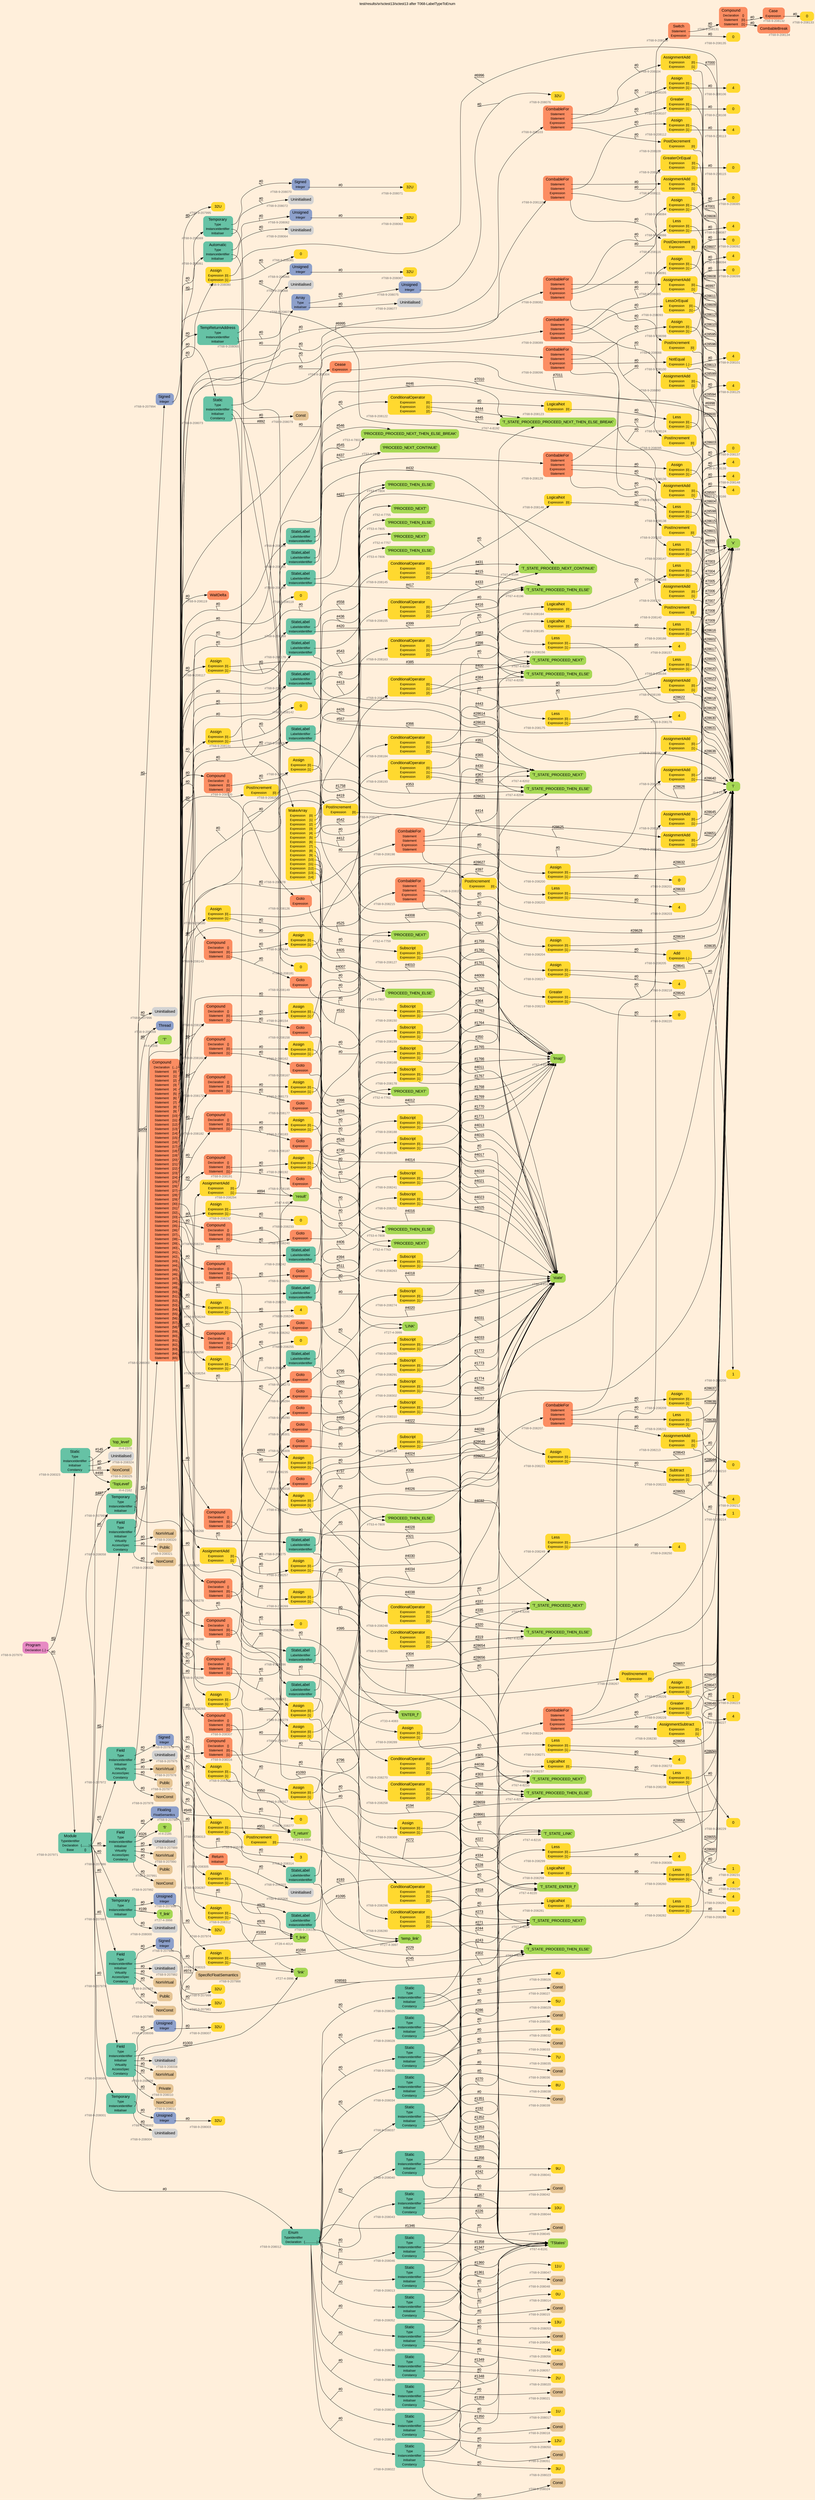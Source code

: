 digraph "test/results/sr/sctest13/sctest13 after T068-LabelTypeToEnum" {
label = "test/results/sr/sctest13/sctest13 after T068-LabelTypeToEnum"
labelloc = t
graph [
    rankdir = "LR"
    ranksep = 0.3
    bgcolor = antiquewhite1
    color = black
    fontcolor = black
    fontname = "Arial"
];
node [
    fontname = "Arial"
];
edge [
    fontname = "Arial"
];

// -------------------- node figure --------------------
// -------- block #T68-9-207970 ----------
"#T68-9-207970" [
    fillcolor = "/set28/4"
    xlabel = "#T68-9-207970"
    fontsize = "12"
    fontcolor = grey40
    shape = "plaintext"
    label = <<TABLE BORDER="0" CELLBORDER="0" CELLSPACING="0">
     <TR><TD><FONT COLOR="black" POINT-SIZE="15">Program</FONT></TD></TR>
     <TR><TD><FONT COLOR="black" POINT-SIZE="12">Declaration</FONT></TD><TD PORT="port0"><FONT COLOR="black" POINT-SIZE="12">{..}</FONT></TD></TR>
    </TABLE>>
    style = "rounded,filled"
];

// -------- block #T68-9-207971 ----------
"#T68-9-207971" [
    fillcolor = "/set28/1"
    xlabel = "#T68-9-207971"
    fontsize = "12"
    fontcolor = grey40
    shape = "plaintext"
    label = <<TABLE BORDER="0" CELLBORDER="0" CELLSPACING="0">
     <TR><TD><FONT COLOR="black" POINT-SIZE="15">Module</FONT></TD></TR>
     <TR><TD><FONT COLOR="black" POINT-SIZE="12">TypeIdentifier</FONT></TD><TD PORT="port0"></TD></TR>
     <TR><TD><FONT COLOR="black" POINT-SIZE="12">Declaration</FONT></TD><TD PORT="port1"><FONT COLOR="black" POINT-SIZE="12">{.........}</FONT></TD></TR>
     <TR><TD><FONT COLOR="black" POINT-SIZE="12">Base</FONT></TD><TD PORT="port2"><FONT COLOR="black" POINT-SIZE="12">{}</FONT></TD></TR>
    </TABLE>>
    style = "rounded,filled"
];

// -------- block #I-4-2162 ----------
"#I-4-2162" [
    fillcolor = "/set28/5"
    xlabel = "#I-4-2162"
    fontsize = "12"
    fontcolor = grey40
    shape = "plaintext"
    label = <<TABLE BORDER="0" CELLBORDER="0" CELLSPACING="0">
     <TR><TD><FONT COLOR="black" POINT-SIZE="15">'TopLevel'</FONT></TD></TR>
    </TABLE>>
    style = "rounded,filled"
];

// -------- block #T68-9-207972 ----------
"#T68-9-207972" [
    fillcolor = "/set28/1"
    xlabel = "#T68-9-207972"
    fontsize = "12"
    fontcolor = grey40
    shape = "plaintext"
    label = <<TABLE BORDER="0" CELLBORDER="0" CELLSPACING="0">
     <TR><TD><FONT COLOR="black" POINT-SIZE="15">Field</FONT></TD></TR>
     <TR><TD><FONT COLOR="black" POINT-SIZE="12">Type</FONT></TD><TD PORT="port0"></TD></TR>
     <TR><TD><FONT COLOR="black" POINT-SIZE="12">InstanceIdentifier</FONT></TD><TD PORT="port1"></TD></TR>
     <TR><TD><FONT COLOR="black" POINT-SIZE="12">Initialiser</FONT></TD><TD PORT="port2"></TD></TR>
     <TR><TD><FONT COLOR="black" POINT-SIZE="12">Virtuality</FONT></TD><TD PORT="port3"></TD></TR>
     <TR><TD><FONT COLOR="black" POINT-SIZE="12">AccessSpec</FONT></TD><TD PORT="port4"></TD></TR>
     <TR><TD><FONT COLOR="black" POINT-SIZE="12">Constancy</FONT></TD><TD PORT="port5"></TD></TR>
    </TABLE>>
    style = "rounded,filled"
];

// -------- block #T68-9-207973 ----------
"#T68-9-207973" [
    fillcolor = "/set28/3"
    xlabel = "#T68-9-207973"
    fontsize = "12"
    fontcolor = grey40
    shape = "plaintext"
    label = <<TABLE BORDER="0" CELLBORDER="0" CELLSPACING="0">
     <TR><TD><FONT COLOR="black" POINT-SIZE="15">Signed</FONT></TD></TR>
     <TR><TD><FONT COLOR="black" POINT-SIZE="12">Integer</FONT></TD><TD PORT="port0"></TD></TR>
    </TABLE>>
    style = "rounded,filled"
];

// -------- block #T68-9-207974 ----------
"#T68-9-207974" [
    fillcolor = "/set28/6"
    xlabel = "#T68-9-207974"
    fontsize = "12"
    fontcolor = grey40
    shape = "plaintext"
    label = <<TABLE BORDER="0" CELLBORDER="0" CELLSPACING="0">
     <TR><TD><FONT COLOR="black" POINT-SIZE="15">32U</FONT></TD></TR>
    </TABLE>>
    style = "rounded,filled"
];

// -------- block #I-4-2169 ----------
"#I-4-2169" [
    fillcolor = "/set28/5"
    xlabel = "#I-4-2169"
    fontsize = "12"
    fontcolor = grey40
    shape = "plaintext"
    label = <<TABLE BORDER="0" CELLBORDER="0" CELLSPACING="0">
     <TR><TD><FONT COLOR="black" POINT-SIZE="15">'x'</FONT></TD></TR>
    </TABLE>>
    style = "rounded,filled"
];

// -------- block #T68-9-207975 ----------
"#T68-9-207975" [
    xlabel = "#T68-9-207975"
    fontsize = "12"
    fontcolor = grey40
    shape = "plaintext"
    label = <<TABLE BORDER="0" CELLBORDER="0" CELLSPACING="0">
     <TR><TD><FONT COLOR="black" POINT-SIZE="15">Uninitialised</FONT></TD></TR>
    </TABLE>>
    style = "rounded,filled"
];

// -------- block #T68-9-207976 ----------
"#T68-9-207976" [
    fillcolor = "/set28/7"
    xlabel = "#T68-9-207976"
    fontsize = "12"
    fontcolor = grey40
    shape = "plaintext"
    label = <<TABLE BORDER="0" CELLBORDER="0" CELLSPACING="0">
     <TR><TD><FONT COLOR="black" POINT-SIZE="15">NonVirtual</FONT></TD></TR>
    </TABLE>>
    style = "rounded,filled"
];

// -------- block #T68-9-207977 ----------
"#T68-9-207977" [
    fillcolor = "/set28/7"
    xlabel = "#T68-9-207977"
    fontsize = "12"
    fontcolor = grey40
    shape = "plaintext"
    label = <<TABLE BORDER="0" CELLBORDER="0" CELLSPACING="0">
     <TR><TD><FONT COLOR="black" POINT-SIZE="15">Public</FONT></TD></TR>
    </TABLE>>
    style = "rounded,filled"
];

// -------- block #T68-9-207978 ----------
"#T68-9-207978" [
    fillcolor = "/set28/7"
    xlabel = "#T68-9-207978"
    fontsize = "12"
    fontcolor = grey40
    shape = "plaintext"
    label = <<TABLE BORDER="0" CELLBORDER="0" CELLSPACING="0">
     <TR><TD><FONT COLOR="black" POINT-SIZE="15">NonConst</FONT></TD></TR>
    </TABLE>>
    style = "rounded,filled"
];

// -------- block #T68-9-207979 ----------
"#T68-9-207979" [
    fillcolor = "/set28/1"
    xlabel = "#T68-9-207979"
    fontsize = "12"
    fontcolor = grey40
    shape = "plaintext"
    label = <<TABLE BORDER="0" CELLBORDER="0" CELLSPACING="0">
     <TR><TD><FONT COLOR="black" POINT-SIZE="15">Field</FONT></TD></TR>
     <TR><TD><FONT COLOR="black" POINT-SIZE="12">Type</FONT></TD><TD PORT="port0"></TD></TR>
     <TR><TD><FONT COLOR="black" POINT-SIZE="12">InstanceIdentifier</FONT></TD><TD PORT="port1"></TD></TR>
     <TR><TD><FONT COLOR="black" POINT-SIZE="12">Initialiser</FONT></TD><TD PORT="port2"></TD></TR>
     <TR><TD><FONT COLOR="black" POINT-SIZE="12">Virtuality</FONT></TD><TD PORT="port3"></TD></TR>
     <TR><TD><FONT COLOR="black" POINT-SIZE="12">AccessSpec</FONT></TD><TD PORT="port4"></TD></TR>
     <TR><TD><FONT COLOR="black" POINT-SIZE="12">Constancy</FONT></TD><TD PORT="port5"></TD></TR>
    </TABLE>>
    style = "rounded,filled"
];

// -------- block #T68-9-207980 ----------
"#T68-9-207980" [
    fillcolor = "/set28/3"
    xlabel = "#T68-9-207980"
    fontsize = "12"
    fontcolor = grey40
    shape = "plaintext"
    label = <<TABLE BORDER="0" CELLBORDER="0" CELLSPACING="0">
     <TR><TD><FONT COLOR="black" POINT-SIZE="15">Signed</FONT></TD></TR>
     <TR><TD><FONT COLOR="black" POINT-SIZE="12">Integer</FONT></TD><TD PORT="port0"></TD></TR>
    </TABLE>>
    style = "rounded,filled"
];

// -------- block #T68-9-207981 ----------
"#T68-9-207981" [
    fillcolor = "/set28/6"
    xlabel = "#T68-9-207981"
    fontsize = "12"
    fontcolor = grey40
    shape = "plaintext"
    label = <<TABLE BORDER="0" CELLBORDER="0" CELLSPACING="0">
     <TR><TD><FONT COLOR="black" POINT-SIZE="15">32U</FONT></TD></TR>
    </TABLE>>
    style = "rounded,filled"
];

// -------- block #I-4-2177 ----------
"#I-4-2177" [
    fillcolor = "/set28/5"
    xlabel = "#I-4-2177"
    fontsize = "12"
    fontcolor = grey40
    shape = "plaintext"
    label = <<TABLE BORDER="0" CELLBORDER="0" CELLSPACING="0">
     <TR><TD><FONT COLOR="black" POINT-SIZE="15">'i'</FONT></TD></TR>
    </TABLE>>
    style = "rounded,filled"
];

// -------- block #T68-9-207982 ----------
"#T68-9-207982" [
    xlabel = "#T68-9-207982"
    fontsize = "12"
    fontcolor = grey40
    shape = "plaintext"
    label = <<TABLE BORDER="0" CELLBORDER="0" CELLSPACING="0">
     <TR><TD><FONT COLOR="black" POINT-SIZE="15">Uninitialised</FONT></TD></TR>
    </TABLE>>
    style = "rounded,filled"
];

// -------- block #T68-9-207983 ----------
"#T68-9-207983" [
    fillcolor = "/set28/7"
    xlabel = "#T68-9-207983"
    fontsize = "12"
    fontcolor = grey40
    shape = "plaintext"
    label = <<TABLE BORDER="0" CELLBORDER="0" CELLSPACING="0">
     <TR><TD><FONT COLOR="black" POINT-SIZE="15">NonVirtual</FONT></TD></TR>
    </TABLE>>
    style = "rounded,filled"
];

// -------- block #T68-9-207984 ----------
"#T68-9-207984" [
    fillcolor = "/set28/7"
    xlabel = "#T68-9-207984"
    fontsize = "12"
    fontcolor = grey40
    shape = "plaintext"
    label = <<TABLE BORDER="0" CELLBORDER="0" CELLSPACING="0">
     <TR><TD><FONT COLOR="black" POINT-SIZE="15">Public</FONT></TD></TR>
    </TABLE>>
    style = "rounded,filled"
];

// -------- block #T68-9-207985 ----------
"#T68-9-207985" [
    fillcolor = "/set28/7"
    xlabel = "#T68-9-207985"
    fontsize = "12"
    fontcolor = grey40
    shape = "plaintext"
    label = <<TABLE BORDER="0" CELLBORDER="0" CELLSPACING="0">
     <TR><TD><FONT COLOR="black" POINT-SIZE="15">NonConst</FONT></TD></TR>
    </TABLE>>
    style = "rounded,filled"
];

// -------- block #T68-9-207986 ----------
"#T68-9-207986" [
    fillcolor = "/set28/1"
    xlabel = "#T68-9-207986"
    fontsize = "12"
    fontcolor = grey40
    shape = "plaintext"
    label = <<TABLE BORDER="0" CELLBORDER="0" CELLSPACING="0">
     <TR><TD><FONT COLOR="black" POINT-SIZE="15">Field</FONT></TD></TR>
     <TR><TD><FONT COLOR="black" POINT-SIZE="12">Type</FONT></TD><TD PORT="port0"></TD></TR>
     <TR><TD><FONT COLOR="black" POINT-SIZE="12">InstanceIdentifier</FONT></TD><TD PORT="port1"></TD></TR>
     <TR><TD><FONT COLOR="black" POINT-SIZE="12">Initialiser</FONT></TD><TD PORT="port2"></TD></TR>
     <TR><TD><FONT COLOR="black" POINT-SIZE="12">Virtuality</FONT></TD><TD PORT="port3"></TD></TR>
     <TR><TD><FONT COLOR="black" POINT-SIZE="12">AccessSpec</FONT></TD><TD PORT="port4"></TD></TR>
     <TR><TD><FONT COLOR="black" POINT-SIZE="12">Constancy</FONT></TD><TD PORT="port5"></TD></TR>
    </TABLE>>
    style = "rounded,filled"
];

// -------- block #T68-9-207987 ----------
"#T68-9-207987" [
    fillcolor = "/set28/3"
    xlabel = "#T68-9-207987"
    fontsize = "12"
    fontcolor = grey40
    shape = "plaintext"
    label = <<TABLE BORDER="0" CELLBORDER="0" CELLSPACING="0">
     <TR><TD><FONT COLOR="black" POINT-SIZE="15">Floating</FONT></TD></TR>
     <TR><TD><FONT COLOR="black" POINT-SIZE="12">FloatSemantics</FONT></TD><TD PORT="port0"></TD></TR>
    </TABLE>>
    style = "rounded,filled"
];

// -------- block #T68-9-207988 ----------
"#T68-9-207988" [
    fillcolor = "/set28/7"
    xlabel = "#T68-9-207988"
    fontsize = "12"
    fontcolor = grey40
    shape = "plaintext"
    label = <<TABLE BORDER="0" CELLBORDER="0" CELLSPACING="0">
     <TR><TD><FONT COLOR="black" POINT-SIZE="15">SpecificFloatSemantics</FONT></TD></TR>
    </TABLE>>
    style = "rounded,filled"
];

// -------- block #I-4-2185 ----------
"#I-4-2185" [
    fillcolor = "/set28/5"
    xlabel = "#I-4-2185"
    fontsize = "12"
    fontcolor = grey40
    shape = "plaintext"
    label = <<TABLE BORDER="0" CELLBORDER="0" CELLSPACING="0">
     <TR><TD><FONT COLOR="black" POINT-SIZE="15">'fi'</FONT></TD></TR>
    </TABLE>>
    style = "rounded,filled"
];

// -------- block #T68-9-207989 ----------
"#T68-9-207989" [
    xlabel = "#T68-9-207989"
    fontsize = "12"
    fontcolor = grey40
    shape = "plaintext"
    label = <<TABLE BORDER="0" CELLBORDER="0" CELLSPACING="0">
     <TR><TD><FONT COLOR="black" POINT-SIZE="15">Uninitialised</FONT></TD></TR>
    </TABLE>>
    style = "rounded,filled"
];

// -------- block #T68-9-207990 ----------
"#T68-9-207990" [
    fillcolor = "/set28/7"
    xlabel = "#T68-9-207990"
    fontsize = "12"
    fontcolor = grey40
    shape = "plaintext"
    label = <<TABLE BORDER="0" CELLBORDER="0" CELLSPACING="0">
     <TR><TD><FONT COLOR="black" POINT-SIZE="15">NonVirtual</FONT></TD></TR>
    </TABLE>>
    style = "rounded,filled"
];

// -------- block #T68-9-207991 ----------
"#T68-9-207991" [
    fillcolor = "/set28/7"
    xlabel = "#T68-9-207991"
    fontsize = "12"
    fontcolor = grey40
    shape = "plaintext"
    label = <<TABLE BORDER="0" CELLBORDER="0" CELLSPACING="0">
     <TR><TD><FONT COLOR="black" POINT-SIZE="15">Public</FONT></TD></TR>
    </TABLE>>
    style = "rounded,filled"
];

// -------- block #T68-9-207992 ----------
"#T68-9-207992" [
    fillcolor = "/set28/7"
    xlabel = "#T68-9-207992"
    fontsize = "12"
    fontcolor = grey40
    shape = "plaintext"
    label = <<TABLE BORDER="0" CELLBORDER="0" CELLSPACING="0">
     <TR><TD><FONT COLOR="black" POINT-SIZE="15">NonConst</FONT></TD></TR>
    </TABLE>>
    style = "rounded,filled"
];

// -------- block #T68-9-207993 ----------
"#T68-9-207993" [
    fillcolor = "/set28/1"
    xlabel = "#T68-9-207993"
    fontsize = "12"
    fontcolor = grey40
    shape = "plaintext"
    label = <<TABLE BORDER="0" CELLBORDER="0" CELLSPACING="0">
     <TR><TD><FONT COLOR="black" POINT-SIZE="15">Temporary</FONT></TD></TR>
     <TR><TD><FONT COLOR="black" POINT-SIZE="12">Type</FONT></TD><TD PORT="port0"></TD></TR>
     <TR><TD><FONT COLOR="black" POINT-SIZE="12">InstanceIdentifier</FONT></TD><TD PORT="port1"></TD></TR>
     <TR><TD><FONT COLOR="black" POINT-SIZE="12">Initialiser</FONT></TD><TD PORT="port2"></TD></TR>
    </TABLE>>
    style = "rounded,filled"
];

// -------- block #T68-9-207994 ----------
"#T68-9-207994" [
    fillcolor = "/set28/3"
    xlabel = "#T68-9-207994"
    fontsize = "12"
    fontcolor = grey40
    shape = "plaintext"
    label = <<TABLE BORDER="0" CELLBORDER="0" CELLSPACING="0">
     <TR><TD><FONT COLOR="black" POINT-SIZE="15">Signed</FONT></TD></TR>
     <TR><TD><FONT COLOR="black" POINT-SIZE="12">Integer</FONT></TD><TD PORT="port0"></TD></TR>
    </TABLE>>
    style = "rounded,filled"
];

// -------- block #T68-9-207995 ----------
"#T68-9-207995" [
    fillcolor = "/set28/6"
    xlabel = "#T68-9-207995"
    fontsize = "12"
    fontcolor = grey40
    shape = "plaintext"
    label = <<TABLE BORDER="0" CELLBORDER="0" CELLSPACING="0">
     <TR><TD><FONT COLOR="black" POINT-SIZE="15">32U</FONT></TD></TR>
    </TABLE>>
    style = "rounded,filled"
];

// -------- block #T26-4-3986 ----------
"#T26-4-3986" [
    fillcolor = "/set28/5"
    xlabel = "#T26-4-3986"
    fontsize = "12"
    fontcolor = grey40
    shape = "plaintext"
    label = <<TABLE BORDER="0" CELLBORDER="0" CELLSPACING="0">
     <TR><TD><FONT COLOR="black" POINT-SIZE="15">'f_return'</FONT></TD></TR>
    </TABLE>>
    style = "rounded,filled"
];

// -------- block #T68-9-207996 ----------
"#T68-9-207996" [
    xlabel = "#T68-9-207996"
    fontsize = "12"
    fontcolor = grey40
    shape = "plaintext"
    label = <<TABLE BORDER="0" CELLBORDER="0" CELLSPACING="0">
     <TR><TD><FONT COLOR="black" POINT-SIZE="15">Uninitialised</FONT></TD></TR>
    </TABLE>>
    style = "rounded,filled"
];

// -------- block #T68-9-207997 ----------
"#T68-9-207997" [
    fillcolor = "/set28/1"
    xlabel = "#T68-9-207997"
    fontsize = "12"
    fontcolor = grey40
    shape = "plaintext"
    label = <<TABLE BORDER="0" CELLBORDER="0" CELLSPACING="0">
     <TR><TD><FONT COLOR="black" POINT-SIZE="15">Temporary</FONT></TD></TR>
     <TR><TD><FONT COLOR="black" POINT-SIZE="12">Type</FONT></TD><TD PORT="port0"></TD></TR>
     <TR><TD><FONT COLOR="black" POINT-SIZE="12">InstanceIdentifier</FONT></TD><TD PORT="port1"></TD></TR>
     <TR><TD><FONT COLOR="black" POINT-SIZE="12">Initialiser</FONT></TD><TD PORT="port2"></TD></TR>
    </TABLE>>
    style = "rounded,filled"
];

// -------- block #T68-9-207998 ----------
"#T68-9-207998" [
    fillcolor = "/set28/3"
    xlabel = "#T68-9-207998"
    fontsize = "12"
    fontcolor = grey40
    shape = "plaintext"
    label = <<TABLE BORDER="0" CELLBORDER="0" CELLSPACING="0">
     <TR><TD><FONT COLOR="black" POINT-SIZE="15">Unsigned</FONT></TD></TR>
     <TR><TD><FONT COLOR="black" POINT-SIZE="12">Integer</FONT></TD><TD PORT="port0"></TD></TR>
    </TABLE>>
    style = "rounded,filled"
];

// -------- block #T68-9-207999 ----------
"#T68-9-207999" [
    fillcolor = "/set28/6"
    xlabel = "#T68-9-207999"
    fontsize = "12"
    fontcolor = grey40
    shape = "plaintext"
    label = <<TABLE BORDER="0" CELLBORDER="0" CELLSPACING="0">
     <TR><TD><FONT COLOR="black" POINT-SIZE="15">32U</FONT></TD></TR>
    </TABLE>>
    style = "rounded,filled"
];

// -------- block #T27-4-3998 ----------
"#T27-4-3998" [
    fillcolor = "/set28/5"
    xlabel = "#T27-4-3998"
    fontsize = "12"
    fontcolor = grey40
    shape = "plaintext"
    label = <<TABLE BORDER="0" CELLBORDER="0" CELLSPACING="0">
     <TR><TD><FONT COLOR="black" POINT-SIZE="15">'f_link'</FONT></TD></TR>
    </TABLE>>
    style = "rounded,filled"
];

// -------- block #T68-9-208000 ----------
"#T68-9-208000" [
    xlabel = "#T68-9-208000"
    fontsize = "12"
    fontcolor = grey40
    shape = "plaintext"
    label = <<TABLE BORDER="0" CELLBORDER="0" CELLSPACING="0">
     <TR><TD><FONT COLOR="black" POINT-SIZE="15">Uninitialised</FONT></TD></TR>
    </TABLE>>
    style = "rounded,filled"
];

// -------- block #T68-9-208001 ----------
"#T68-9-208001" [
    fillcolor = "/set28/1"
    xlabel = "#T68-9-208001"
    fontsize = "12"
    fontcolor = grey40
    shape = "plaintext"
    label = <<TABLE BORDER="0" CELLBORDER="0" CELLSPACING="0">
     <TR><TD><FONT COLOR="black" POINT-SIZE="15">Temporary</FONT></TD></TR>
     <TR><TD><FONT COLOR="black" POINT-SIZE="12">Type</FONT></TD><TD PORT="port0"></TD></TR>
     <TR><TD><FONT COLOR="black" POINT-SIZE="12">InstanceIdentifier</FONT></TD><TD PORT="port1"></TD></TR>
     <TR><TD><FONT COLOR="black" POINT-SIZE="12">Initialiser</FONT></TD><TD PORT="port2"></TD></TR>
    </TABLE>>
    style = "rounded,filled"
];

// -------- block #T68-9-208002 ----------
"#T68-9-208002" [
    fillcolor = "/set28/3"
    xlabel = "#T68-9-208002"
    fontsize = "12"
    fontcolor = grey40
    shape = "plaintext"
    label = <<TABLE BORDER="0" CELLBORDER="0" CELLSPACING="0">
     <TR><TD><FONT COLOR="black" POINT-SIZE="15">Unsigned</FONT></TD></TR>
     <TR><TD><FONT COLOR="black" POINT-SIZE="12">Integer</FONT></TD><TD PORT="port0"></TD></TR>
    </TABLE>>
    style = "rounded,filled"
];

// -------- block #T68-9-208003 ----------
"#T68-9-208003" [
    fillcolor = "/set28/6"
    xlabel = "#T68-9-208003"
    fontsize = "12"
    fontcolor = grey40
    shape = "plaintext"
    label = <<TABLE BORDER="0" CELLBORDER="0" CELLSPACING="0">
     <TR><TD><FONT COLOR="black" POINT-SIZE="15">32U</FONT></TD></TR>
    </TABLE>>
    style = "rounded,filled"
];

// -------- block #T28-4-4014 ----------
"#T28-4-4014" [
    fillcolor = "/set28/5"
    xlabel = "#T28-4-4014"
    fontsize = "12"
    fontcolor = grey40
    shape = "plaintext"
    label = <<TABLE BORDER="0" CELLBORDER="0" CELLSPACING="0">
     <TR><TD><FONT COLOR="black" POINT-SIZE="15">'f_link'</FONT></TD></TR>
    </TABLE>>
    style = "rounded,filled"
];

// -------- block #T68-9-208004 ----------
"#T68-9-208004" [
    xlabel = "#T68-9-208004"
    fontsize = "12"
    fontcolor = grey40
    shape = "plaintext"
    label = <<TABLE BORDER="0" CELLBORDER="0" CELLSPACING="0">
     <TR><TD><FONT COLOR="black" POINT-SIZE="15">Uninitialised</FONT></TD></TR>
    </TABLE>>
    style = "rounded,filled"
];

// -------- block #T68-9-208005 ----------
"#T68-9-208005" [
    fillcolor = "/set28/1"
    xlabel = "#T68-9-208005"
    fontsize = "12"
    fontcolor = grey40
    shape = "plaintext"
    label = <<TABLE BORDER="0" CELLBORDER="0" CELLSPACING="0">
     <TR><TD><FONT COLOR="black" POINT-SIZE="15">Field</FONT></TD></TR>
     <TR><TD><FONT COLOR="black" POINT-SIZE="12">Type</FONT></TD><TD PORT="port0"></TD></TR>
     <TR><TD><FONT COLOR="black" POINT-SIZE="12">InstanceIdentifier</FONT></TD><TD PORT="port1"></TD></TR>
     <TR><TD><FONT COLOR="black" POINT-SIZE="12">Initialiser</FONT></TD><TD PORT="port2"></TD></TR>
     <TR><TD><FONT COLOR="black" POINT-SIZE="12">Virtuality</FONT></TD><TD PORT="port3"></TD></TR>
     <TR><TD><FONT COLOR="black" POINT-SIZE="12">AccessSpec</FONT></TD><TD PORT="port4"></TD></TR>
     <TR><TD><FONT COLOR="black" POINT-SIZE="12">Constancy</FONT></TD><TD PORT="port5"></TD></TR>
    </TABLE>>
    style = "rounded,filled"
];

// -------- block #T68-9-208006 ----------
"#T68-9-208006" [
    fillcolor = "/set28/3"
    xlabel = "#T68-9-208006"
    fontsize = "12"
    fontcolor = grey40
    shape = "plaintext"
    label = <<TABLE BORDER="0" CELLBORDER="0" CELLSPACING="0">
     <TR><TD><FONT COLOR="black" POINT-SIZE="15">Unsigned</FONT></TD></TR>
     <TR><TD><FONT COLOR="black" POINT-SIZE="12">Integer</FONT></TD><TD PORT="port0"></TD></TR>
    </TABLE>>
    style = "rounded,filled"
];

// -------- block #T68-9-208007 ----------
"#T68-9-208007" [
    fillcolor = "/set28/6"
    xlabel = "#T68-9-208007"
    fontsize = "12"
    fontcolor = grey40
    shape = "plaintext"
    label = <<TABLE BORDER="0" CELLBORDER="0" CELLSPACING="0">
     <TR><TD><FONT COLOR="black" POINT-SIZE="15">32U</FONT></TD></TR>
    </TABLE>>
    style = "rounded,filled"
];

// -------- block #T27-4-3996 ----------
"#T27-4-3996" [
    fillcolor = "/set28/5"
    xlabel = "#T27-4-3996"
    fontsize = "12"
    fontcolor = grey40
    shape = "plaintext"
    label = <<TABLE BORDER="0" CELLBORDER="0" CELLSPACING="0">
     <TR><TD><FONT COLOR="black" POINT-SIZE="15">'link'</FONT></TD></TR>
    </TABLE>>
    style = "rounded,filled"
];

// -------- block #T68-9-208008 ----------
"#T68-9-208008" [
    xlabel = "#T68-9-208008"
    fontsize = "12"
    fontcolor = grey40
    shape = "plaintext"
    label = <<TABLE BORDER="0" CELLBORDER="0" CELLSPACING="0">
     <TR><TD><FONT COLOR="black" POINT-SIZE="15">Uninitialised</FONT></TD></TR>
    </TABLE>>
    style = "rounded,filled"
];

// -------- block #T68-9-208009 ----------
"#T68-9-208009" [
    fillcolor = "/set28/7"
    xlabel = "#T68-9-208009"
    fontsize = "12"
    fontcolor = grey40
    shape = "plaintext"
    label = <<TABLE BORDER="0" CELLBORDER="0" CELLSPACING="0">
     <TR><TD><FONT COLOR="black" POINT-SIZE="15">NonVirtual</FONT></TD></TR>
    </TABLE>>
    style = "rounded,filled"
];

// -------- block #T68-9-208010 ----------
"#T68-9-208010" [
    fillcolor = "/set28/7"
    xlabel = "#T68-9-208010"
    fontsize = "12"
    fontcolor = grey40
    shape = "plaintext"
    label = <<TABLE BORDER="0" CELLBORDER="0" CELLSPACING="0">
     <TR><TD><FONT COLOR="black" POINT-SIZE="15">Private</FONT></TD></TR>
    </TABLE>>
    style = "rounded,filled"
];

// -------- block #T68-9-208011 ----------
"#T68-9-208011" [
    fillcolor = "/set28/7"
    xlabel = "#T68-9-208011"
    fontsize = "12"
    fontcolor = grey40
    shape = "plaintext"
    label = <<TABLE BORDER="0" CELLBORDER="0" CELLSPACING="0">
     <TR><TD><FONT COLOR="black" POINT-SIZE="15">NonConst</FONT></TD></TR>
    </TABLE>>
    style = "rounded,filled"
];

// -------- block #T68-9-208012 ----------
"#T68-9-208012" [
    fillcolor = "/set28/1"
    xlabel = "#T68-9-208012"
    fontsize = "12"
    fontcolor = grey40
    shape = "plaintext"
    label = <<TABLE BORDER="0" CELLBORDER="0" CELLSPACING="0">
     <TR><TD><FONT COLOR="black" POINT-SIZE="15">Enum</FONT></TD></TR>
     <TR><TD><FONT COLOR="black" POINT-SIZE="12">TypeIdentifier</FONT></TD><TD PORT="port0"></TD></TR>
     <TR><TD><FONT COLOR="black" POINT-SIZE="12">Declaration</FONT></TD><TD PORT="port1"><FONT COLOR="black" POINT-SIZE="12">{...............}</FONT></TD></TR>
    </TABLE>>
    style = "rounded,filled"
];

// -------- block #T67-4-8191 ----------
"#T67-4-8191" [
    fillcolor = "/set28/5"
    xlabel = "#T67-4-8191"
    fontsize = "12"
    fontcolor = grey40
    shape = "plaintext"
    label = <<TABLE BORDER="0" CELLBORDER="0" CELLSPACING="0">
     <TR><TD><FONT COLOR="black" POINT-SIZE="15">'TStates'</FONT></TD></TR>
    </TABLE>>
    style = "rounded,filled"
];

// -------- block #T68-9-208013 ----------
"#T68-9-208013" [
    fillcolor = "/set28/1"
    xlabel = "#T68-9-208013"
    fontsize = "12"
    fontcolor = grey40
    shape = "plaintext"
    label = <<TABLE BORDER="0" CELLBORDER="0" CELLSPACING="0">
     <TR><TD><FONT COLOR="black" POINT-SIZE="15">Static</FONT></TD></TR>
     <TR><TD><FONT COLOR="black" POINT-SIZE="12">Type</FONT></TD><TD PORT="port0"></TD></TR>
     <TR><TD><FONT COLOR="black" POINT-SIZE="12">InstanceIdentifier</FONT></TD><TD PORT="port1"></TD></TR>
     <TR><TD><FONT COLOR="black" POINT-SIZE="12">Initialiser</FONT></TD><TD PORT="port2"></TD></TR>
     <TR><TD><FONT COLOR="black" POINT-SIZE="12">Constancy</FONT></TD><TD PORT="port3"></TD></TR>
    </TABLE>>
    style = "rounded,filled"
];

// -------- block #T67-4-8192 ----------
"#T67-4-8192" [
    fillcolor = "/set28/5"
    xlabel = "#T67-4-8192"
    fontsize = "12"
    fontcolor = grey40
    shape = "plaintext"
    label = <<TABLE BORDER="0" CELLBORDER="0" CELLSPACING="0">
     <TR><TD><FONT COLOR="black" POINT-SIZE="15">'T_STATE_PROCEED_PROCEED_NEXT_THEN_ELSE_BREAK'</FONT></TD></TR>
    </TABLE>>
    style = "rounded,filled"
];

// -------- block #T68-9-208014 ----------
"#T68-9-208014" [
    fillcolor = "/set28/6"
    xlabel = "#T68-9-208014"
    fontsize = "12"
    fontcolor = grey40
    shape = "plaintext"
    label = <<TABLE BORDER="0" CELLBORDER="0" CELLSPACING="0">
     <TR><TD><FONT COLOR="black" POINT-SIZE="15">0U</FONT></TD></TR>
    </TABLE>>
    style = "rounded,filled"
];

// -------- block #T68-9-208015 ----------
"#T68-9-208015" [
    fillcolor = "/set28/7"
    xlabel = "#T68-9-208015"
    fontsize = "12"
    fontcolor = grey40
    shape = "plaintext"
    label = <<TABLE BORDER="0" CELLBORDER="0" CELLSPACING="0">
     <TR><TD><FONT COLOR="black" POINT-SIZE="15">Const</FONT></TD></TR>
    </TABLE>>
    style = "rounded,filled"
];

// -------- block #T68-9-208016 ----------
"#T68-9-208016" [
    fillcolor = "/set28/1"
    xlabel = "#T68-9-208016"
    fontsize = "12"
    fontcolor = grey40
    shape = "plaintext"
    label = <<TABLE BORDER="0" CELLBORDER="0" CELLSPACING="0">
     <TR><TD><FONT COLOR="black" POINT-SIZE="15">Static</FONT></TD></TR>
     <TR><TD><FONT COLOR="black" POINT-SIZE="12">Type</FONT></TD><TD PORT="port0"></TD></TR>
     <TR><TD><FONT COLOR="black" POINT-SIZE="12">InstanceIdentifier</FONT></TD><TD PORT="port1"></TD></TR>
     <TR><TD><FONT COLOR="black" POINT-SIZE="12">Initialiser</FONT></TD><TD PORT="port2"></TD></TR>
     <TR><TD><FONT COLOR="black" POINT-SIZE="12">Constancy</FONT></TD><TD PORT="port3"></TD></TR>
    </TABLE>>
    style = "rounded,filled"
];

// -------- block #T67-4-8194 ----------
"#T67-4-8194" [
    fillcolor = "/set28/5"
    xlabel = "#T67-4-8194"
    fontsize = "12"
    fontcolor = grey40
    shape = "plaintext"
    label = <<TABLE BORDER="0" CELLBORDER="0" CELLSPACING="0">
     <TR><TD><FONT COLOR="black" POINT-SIZE="15">'T_STATE_PROCEED_NEXT_CONTINUE'</FONT></TD></TR>
    </TABLE>>
    style = "rounded,filled"
];

// -------- block #T68-9-208017 ----------
"#T68-9-208017" [
    fillcolor = "/set28/6"
    xlabel = "#T68-9-208017"
    fontsize = "12"
    fontcolor = grey40
    shape = "plaintext"
    label = <<TABLE BORDER="0" CELLBORDER="0" CELLSPACING="0">
     <TR><TD><FONT COLOR="black" POINT-SIZE="15">1U</FONT></TD></TR>
    </TABLE>>
    style = "rounded,filled"
];

// -------- block #T68-9-208018 ----------
"#T68-9-208018" [
    fillcolor = "/set28/7"
    xlabel = "#T68-9-208018"
    fontsize = "12"
    fontcolor = grey40
    shape = "plaintext"
    label = <<TABLE BORDER="0" CELLBORDER="0" CELLSPACING="0">
     <TR><TD><FONT COLOR="black" POINT-SIZE="15">Const</FONT></TD></TR>
    </TABLE>>
    style = "rounded,filled"
];

// -------- block #T68-9-208019 ----------
"#T68-9-208019" [
    fillcolor = "/set28/1"
    xlabel = "#T68-9-208019"
    fontsize = "12"
    fontcolor = grey40
    shape = "plaintext"
    label = <<TABLE BORDER="0" CELLBORDER="0" CELLSPACING="0">
     <TR><TD><FONT COLOR="black" POINT-SIZE="15">Static</FONT></TD></TR>
     <TR><TD><FONT COLOR="black" POINT-SIZE="12">Type</FONT></TD><TD PORT="port0"></TD></TR>
     <TR><TD><FONT COLOR="black" POINT-SIZE="12">InstanceIdentifier</FONT></TD><TD PORT="port1"></TD></TR>
     <TR><TD><FONT COLOR="black" POINT-SIZE="12">Initialiser</FONT></TD><TD PORT="port2"></TD></TR>
     <TR><TD><FONT COLOR="black" POINT-SIZE="12">Constancy</FONT></TD><TD PORT="port3"></TD></TR>
    </TABLE>>
    style = "rounded,filled"
];

// -------- block #T67-4-8196 ----------
"#T67-4-8196" [
    fillcolor = "/set28/5"
    xlabel = "#T67-4-8196"
    fontsize = "12"
    fontcolor = grey40
    shape = "plaintext"
    label = <<TABLE BORDER="0" CELLBORDER="0" CELLSPACING="0">
     <TR><TD><FONT COLOR="black" POINT-SIZE="15">'T_STATE_PROCEED_THEN_ELSE'</FONT></TD></TR>
    </TABLE>>
    style = "rounded,filled"
];

// -------- block #T68-9-208020 ----------
"#T68-9-208020" [
    fillcolor = "/set28/6"
    xlabel = "#T68-9-208020"
    fontsize = "12"
    fontcolor = grey40
    shape = "plaintext"
    label = <<TABLE BORDER="0" CELLBORDER="0" CELLSPACING="0">
     <TR><TD><FONT COLOR="black" POINT-SIZE="15">2U</FONT></TD></TR>
    </TABLE>>
    style = "rounded,filled"
];

// -------- block #T68-9-208021 ----------
"#T68-9-208021" [
    fillcolor = "/set28/7"
    xlabel = "#T68-9-208021"
    fontsize = "12"
    fontcolor = grey40
    shape = "plaintext"
    label = <<TABLE BORDER="0" CELLBORDER="0" CELLSPACING="0">
     <TR><TD><FONT COLOR="black" POINT-SIZE="15">Const</FONT></TD></TR>
    </TABLE>>
    style = "rounded,filled"
];

// -------- block #T68-9-208022 ----------
"#T68-9-208022" [
    fillcolor = "/set28/1"
    xlabel = "#T68-9-208022"
    fontsize = "12"
    fontcolor = grey40
    shape = "plaintext"
    label = <<TABLE BORDER="0" CELLBORDER="0" CELLSPACING="0">
     <TR><TD><FONT COLOR="black" POINT-SIZE="15">Static</FONT></TD></TR>
     <TR><TD><FONT COLOR="black" POINT-SIZE="12">Type</FONT></TD><TD PORT="port0"></TD></TR>
     <TR><TD><FONT COLOR="black" POINT-SIZE="12">InstanceIdentifier</FONT></TD><TD PORT="port1"></TD></TR>
     <TR><TD><FONT COLOR="black" POINT-SIZE="12">Initialiser</FONT></TD><TD PORT="port2"></TD></TR>
     <TR><TD><FONT COLOR="black" POINT-SIZE="12">Constancy</FONT></TD><TD PORT="port3"></TD></TR>
    </TABLE>>
    style = "rounded,filled"
];

// -------- block #T67-4-8198 ----------
"#T67-4-8198" [
    fillcolor = "/set28/5"
    xlabel = "#T67-4-8198"
    fontsize = "12"
    fontcolor = grey40
    shape = "plaintext"
    label = <<TABLE BORDER="0" CELLBORDER="0" CELLSPACING="0">
     <TR><TD><FONT COLOR="black" POINT-SIZE="15">'T_STATE_PROCEED_NEXT'</FONT></TD></TR>
    </TABLE>>
    style = "rounded,filled"
];

// -------- block #T68-9-208023 ----------
"#T68-9-208023" [
    fillcolor = "/set28/6"
    xlabel = "#T68-9-208023"
    fontsize = "12"
    fontcolor = grey40
    shape = "plaintext"
    label = <<TABLE BORDER="0" CELLBORDER="0" CELLSPACING="0">
     <TR><TD><FONT COLOR="black" POINT-SIZE="15">3U</FONT></TD></TR>
    </TABLE>>
    style = "rounded,filled"
];

// -------- block #T68-9-208024 ----------
"#T68-9-208024" [
    fillcolor = "/set28/7"
    xlabel = "#T68-9-208024"
    fontsize = "12"
    fontcolor = grey40
    shape = "plaintext"
    label = <<TABLE BORDER="0" CELLBORDER="0" CELLSPACING="0">
     <TR><TD><FONT COLOR="black" POINT-SIZE="15">Const</FONT></TD></TR>
    </TABLE>>
    style = "rounded,filled"
];

// -------- block #T68-9-208025 ----------
"#T68-9-208025" [
    fillcolor = "/set28/1"
    xlabel = "#T68-9-208025"
    fontsize = "12"
    fontcolor = grey40
    shape = "plaintext"
    label = <<TABLE BORDER="0" CELLBORDER="0" CELLSPACING="0">
     <TR><TD><FONT COLOR="black" POINT-SIZE="15">Static</FONT></TD></TR>
     <TR><TD><FONT COLOR="black" POINT-SIZE="12">Type</FONT></TD><TD PORT="port0"></TD></TR>
     <TR><TD><FONT COLOR="black" POINT-SIZE="12">InstanceIdentifier</FONT></TD><TD PORT="port1"></TD></TR>
     <TR><TD><FONT COLOR="black" POINT-SIZE="12">Initialiser</FONT></TD><TD PORT="port2"></TD></TR>
     <TR><TD><FONT COLOR="black" POINT-SIZE="12">Constancy</FONT></TD><TD PORT="port3"></TD></TR>
    </TABLE>>
    style = "rounded,filled"
];

// -------- block #T67-4-8200 ----------
"#T67-4-8200" [
    fillcolor = "/set28/5"
    xlabel = "#T67-4-8200"
    fontsize = "12"
    fontcolor = grey40
    shape = "plaintext"
    label = <<TABLE BORDER="0" CELLBORDER="0" CELLSPACING="0">
     <TR><TD><FONT COLOR="black" POINT-SIZE="15">'T_STATE_PROCEED_THEN_ELSE'</FONT></TD></TR>
    </TABLE>>
    style = "rounded,filled"
];

// -------- block #T68-9-208026 ----------
"#T68-9-208026" [
    fillcolor = "/set28/6"
    xlabel = "#T68-9-208026"
    fontsize = "12"
    fontcolor = grey40
    shape = "plaintext"
    label = <<TABLE BORDER="0" CELLBORDER="0" CELLSPACING="0">
     <TR><TD><FONT COLOR="black" POINT-SIZE="15">4U</FONT></TD></TR>
    </TABLE>>
    style = "rounded,filled"
];

// -------- block #T68-9-208027 ----------
"#T68-9-208027" [
    fillcolor = "/set28/7"
    xlabel = "#T68-9-208027"
    fontsize = "12"
    fontcolor = grey40
    shape = "plaintext"
    label = <<TABLE BORDER="0" CELLBORDER="0" CELLSPACING="0">
     <TR><TD><FONT COLOR="black" POINT-SIZE="15">Const</FONT></TD></TR>
    </TABLE>>
    style = "rounded,filled"
];

// -------- block #T68-9-208028 ----------
"#T68-9-208028" [
    fillcolor = "/set28/1"
    xlabel = "#T68-9-208028"
    fontsize = "12"
    fontcolor = grey40
    shape = "plaintext"
    label = <<TABLE BORDER="0" CELLBORDER="0" CELLSPACING="0">
     <TR><TD><FONT COLOR="black" POINT-SIZE="15">Static</FONT></TD></TR>
     <TR><TD><FONT COLOR="black" POINT-SIZE="12">Type</FONT></TD><TD PORT="port0"></TD></TR>
     <TR><TD><FONT COLOR="black" POINT-SIZE="12">InstanceIdentifier</FONT></TD><TD PORT="port1"></TD></TR>
     <TR><TD><FONT COLOR="black" POINT-SIZE="12">Initialiser</FONT></TD><TD PORT="port2"></TD></TR>
     <TR><TD><FONT COLOR="black" POINT-SIZE="12">Constancy</FONT></TD><TD PORT="port3"></TD></TR>
    </TABLE>>
    style = "rounded,filled"
];

// -------- block #T67-4-8202 ----------
"#T67-4-8202" [
    fillcolor = "/set28/5"
    xlabel = "#T67-4-8202"
    fontsize = "12"
    fontcolor = grey40
    shape = "plaintext"
    label = <<TABLE BORDER="0" CELLBORDER="0" CELLSPACING="0">
     <TR><TD><FONT COLOR="black" POINT-SIZE="15">'T_STATE_PROCEED_NEXT'</FONT></TD></TR>
    </TABLE>>
    style = "rounded,filled"
];

// -------- block #T68-9-208029 ----------
"#T68-9-208029" [
    fillcolor = "/set28/6"
    xlabel = "#T68-9-208029"
    fontsize = "12"
    fontcolor = grey40
    shape = "plaintext"
    label = <<TABLE BORDER="0" CELLBORDER="0" CELLSPACING="0">
     <TR><TD><FONT COLOR="black" POINT-SIZE="15">5U</FONT></TD></TR>
    </TABLE>>
    style = "rounded,filled"
];

// -------- block #T68-9-208030 ----------
"#T68-9-208030" [
    fillcolor = "/set28/7"
    xlabel = "#T68-9-208030"
    fontsize = "12"
    fontcolor = grey40
    shape = "plaintext"
    label = <<TABLE BORDER="0" CELLBORDER="0" CELLSPACING="0">
     <TR><TD><FONT COLOR="black" POINT-SIZE="15">Const</FONT></TD></TR>
    </TABLE>>
    style = "rounded,filled"
];

// -------- block #T68-9-208031 ----------
"#T68-9-208031" [
    fillcolor = "/set28/1"
    xlabel = "#T68-9-208031"
    fontsize = "12"
    fontcolor = grey40
    shape = "plaintext"
    label = <<TABLE BORDER="0" CELLBORDER="0" CELLSPACING="0">
     <TR><TD><FONT COLOR="black" POINT-SIZE="15">Static</FONT></TD></TR>
     <TR><TD><FONT COLOR="black" POINT-SIZE="12">Type</FONT></TD><TD PORT="port0"></TD></TR>
     <TR><TD><FONT COLOR="black" POINT-SIZE="12">InstanceIdentifier</FONT></TD><TD PORT="port1"></TD></TR>
     <TR><TD><FONT COLOR="black" POINT-SIZE="12">Initialiser</FONT></TD><TD PORT="port2"></TD></TR>
     <TR><TD><FONT COLOR="black" POINT-SIZE="12">Constancy</FONT></TD><TD PORT="port3"></TD></TR>
    </TABLE>>
    style = "rounded,filled"
];

// -------- block #T67-4-8204 ----------
"#T67-4-8204" [
    fillcolor = "/set28/5"
    xlabel = "#T67-4-8204"
    fontsize = "12"
    fontcolor = grey40
    shape = "plaintext"
    label = <<TABLE BORDER="0" CELLBORDER="0" CELLSPACING="0">
     <TR><TD><FONT COLOR="black" POINT-SIZE="15">'T_STATE_PROCEED_THEN_ELSE'</FONT></TD></TR>
    </TABLE>>
    style = "rounded,filled"
];

// -------- block #T68-9-208032 ----------
"#T68-9-208032" [
    fillcolor = "/set28/6"
    xlabel = "#T68-9-208032"
    fontsize = "12"
    fontcolor = grey40
    shape = "plaintext"
    label = <<TABLE BORDER="0" CELLBORDER="0" CELLSPACING="0">
     <TR><TD><FONT COLOR="black" POINT-SIZE="15">6U</FONT></TD></TR>
    </TABLE>>
    style = "rounded,filled"
];

// -------- block #T68-9-208033 ----------
"#T68-9-208033" [
    fillcolor = "/set28/7"
    xlabel = "#T68-9-208033"
    fontsize = "12"
    fontcolor = grey40
    shape = "plaintext"
    label = <<TABLE BORDER="0" CELLBORDER="0" CELLSPACING="0">
     <TR><TD><FONT COLOR="black" POINT-SIZE="15">Const</FONT></TD></TR>
    </TABLE>>
    style = "rounded,filled"
];

// -------- block #T68-9-208034 ----------
"#T68-9-208034" [
    fillcolor = "/set28/1"
    xlabel = "#T68-9-208034"
    fontsize = "12"
    fontcolor = grey40
    shape = "plaintext"
    label = <<TABLE BORDER="0" CELLBORDER="0" CELLSPACING="0">
     <TR><TD><FONT COLOR="black" POINT-SIZE="15">Static</FONT></TD></TR>
     <TR><TD><FONT COLOR="black" POINT-SIZE="12">Type</FONT></TD><TD PORT="port0"></TD></TR>
     <TR><TD><FONT COLOR="black" POINT-SIZE="12">InstanceIdentifier</FONT></TD><TD PORT="port1"></TD></TR>
     <TR><TD><FONT COLOR="black" POINT-SIZE="12">Initialiser</FONT></TD><TD PORT="port2"></TD></TR>
     <TR><TD><FONT COLOR="black" POINT-SIZE="12">Constancy</FONT></TD><TD PORT="port3"></TD></TR>
    </TABLE>>
    style = "rounded,filled"
];

// -------- block #T67-4-8206 ----------
"#T67-4-8206" [
    fillcolor = "/set28/5"
    xlabel = "#T67-4-8206"
    fontsize = "12"
    fontcolor = grey40
    shape = "plaintext"
    label = <<TABLE BORDER="0" CELLBORDER="0" CELLSPACING="0">
     <TR><TD><FONT COLOR="black" POINT-SIZE="15">'T_STATE_PROCEED_NEXT'</FONT></TD></TR>
    </TABLE>>
    style = "rounded,filled"
];

// -------- block #T68-9-208035 ----------
"#T68-9-208035" [
    fillcolor = "/set28/6"
    xlabel = "#T68-9-208035"
    fontsize = "12"
    fontcolor = grey40
    shape = "plaintext"
    label = <<TABLE BORDER="0" CELLBORDER="0" CELLSPACING="0">
     <TR><TD><FONT COLOR="black" POINT-SIZE="15">7U</FONT></TD></TR>
    </TABLE>>
    style = "rounded,filled"
];

// -------- block #T68-9-208036 ----------
"#T68-9-208036" [
    fillcolor = "/set28/7"
    xlabel = "#T68-9-208036"
    fontsize = "12"
    fontcolor = grey40
    shape = "plaintext"
    label = <<TABLE BORDER="0" CELLBORDER="0" CELLSPACING="0">
     <TR><TD><FONT COLOR="black" POINT-SIZE="15">Const</FONT></TD></TR>
    </TABLE>>
    style = "rounded,filled"
];

// -------- block #T68-9-208037 ----------
"#T68-9-208037" [
    fillcolor = "/set28/1"
    xlabel = "#T68-9-208037"
    fontsize = "12"
    fontcolor = grey40
    shape = "plaintext"
    label = <<TABLE BORDER="0" CELLBORDER="0" CELLSPACING="0">
     <TR><TD><FONT COLOR="black" POINT-SIZE="15">Static</FONT></TD></TR>
     <TR><TD><FONT COLOR="black" POINT-SIZE="12">Type</FONT></TD><TD PORT="port0"></TD></TR>
     <TR><TD><FONT COLOR="black" POINT-SIZE="12">InstanceIdentifier</FONT></TD><TD PORT="port1"></TD></TR>
     <TR><TD><FONT COLOR="black" POINT-SIZE="12">Initialiser</FONT></TD><TD PORT="port2"></TD></TR>
     <TR><TD><FONT COLOR="black" POINT-SIZE="12">Constancy</FONT></TD><TD PORT="port3"></TD></TR>
    </TABLE>>
    style = "rounded,filled"
];

// -------- block #T67-4-8208 ----------
"#T67-4-8208" [
    fillcolor = "/set28/5"
    xlabel = "#T67-4-8208"
    fontsize = "12"
    fontcolor = grey40
    shape = "plaintext"
    label = <<TABLE BORDER="0" CELLBORDER="0" CELLSPACING="0">
     <TR><TD><FONT COLOR="black" POINT-SIZE="15">'T_STATE_PROCEED_THEN_ELSE'</FONT></TD></TR>
    </TABLE>>
    style = "rounded,filled"
];

// -------- block #T68-9-208038 ----------
"#T68-9-208038" [
    fillcolor = "/set28/6"
    xlabel = "#T68-9-208038"
    fontsize = "12"
    fontcolor = grey40
    shape = "plaintext"
    label = <<TABLE BORDER="0" CELLBORDER="0" CELLSPACING="0">
     <TR><TD><FONT COLOR="black" POINT-SIZE="15">8U</FONT></TD></TR>
    </TABLE>>
    style = "rounded,filled"
];

// -------- block #T68-9-208039 ----------
"#T68-9-208039" [
    fillcolor = "/set28/7"
    xlabel = "#T68-9-208039"
    fontsize = "12"
    fontcolor = grey40
    shape = "plaintext"
    label = <<TABLE BORDER="0" CELLBORDER="0" CELLSPACING="0">
     <TR><TD><FONT COLOR="black" POINT-SIZE="15">Const</FONT></TD></TR>
    </TABLE>>
    style = "rounded,filled"
];

// -------- block #T68-9-208040 ----------
"#T68-9-208040" [
    fillcolor = "/set28/1"
    xlabel = "#T68-9-208040"
    fontsize = "12"
    fontcolor = grey40
    shape = "plaintext"
    label = <<TABLE BORDER="0" CELLBORDER="0" CELLSPACING="0">
     <TR><TD><FONT COLOR="black" POINT-SIZE="15">Static</FONT></TD></TR>
     <TR><TD><FONT COLOR="black" POINT-SIZE="12">Type</FONT></TD><TD PORT="port0"></TD></TR>
     <TR><TD><FONT COLOR="black" POINT-SIZE="12">InstanceIdentifier</FONT></TD><TD PORT="port1"></TD></TR>
     <TR><TD><FONT COLOR="black" POINT-SIZE="12">Initialiser</FONT></TD><TD PORT="port2"></TD></TR>
     <TR><TD><FONT COLOR="black" POINT-SIZE="12">Constancy</FONT></TD><TD PORT="port3"></TD></TR>
    </TABLE>>
    style = "rounded,filled"
];

// -------- block #T67-4-8210 ----------
"#T67-4-8210" [
    fillcolor = "/set28/5"
    xlabel = "#T67-4-8210"
    fontsize = "12"
    fontcolor = grey40
    shape = "plaintext"
    label = <<TABLE BORDER="0" CELLBORDER="0" CELLSPACING="0">
     <TR><TD><FONT COLOR="black" POINT-SIZE="15">'T_STATE_PROCEED_NEXT'</FONT></TD></TR>
    </TABLE>>
    style = "rounded,filled"
];

// -------- block #T68-9-208041 ----------
"#T68-9-208041" [
    fillcolor = "/set28/6"
    xlabel = "#T68-9-208041"
    fontsize = "12"
    fontcolor = grey40
    shape = "plaintext"
    label = <<TABLE BORDER="0" CELLBORDER="0" CELLSPACING="0">
     <TR><TD><FONT COLOR="black" POINT-SIZE="15">9U</FONT></TD></TR>
    </TABLE>>
    style = "rounded,filled"
];

// -------- block #T68-9-208042 ----------
"#T68-9-208042" [
    fillcolor = "/set28/7"
    xlabel = "#T68-9-208042"
    fontsize = "12"
    fontcolor = grey40
    shape = "plaintext"
    label = <<TABLE BORDER="0" CELLBORDER="0" CELLSPACING="0">
     <TR><TD><FONT COLOR="black" POINT-SIZE="15">Const</FONT></TD></TR>
    </TABLE>>
    style = "rounded,filled"
];

// -------- block #T68-9-208043 ----------
"#T68-9-208043" [
    fillcolor = "/set28/1"
    xlabel = "#T68-9-208043"
    fontsize = "12"
    fontcolor = grey40
    shape = "plaintext"
    label = <<TABLE BORDER="0" CELLBORDER="0" CELLSPACING="0">
     <TR><TD><FONT COLOR="black" POINT-SIZE="15">Static</FONT></TD></TR>
     <TR><TD><FONT COLOR="black" POINT-SIZE="12">Type</FONT></TD><TD PORT="port0"></TD></TR>
     <TR><TD><FONT COLOR="black" POINT-SIZE="12">InstanceIdentifier</FONT></TD><TD PORT="port1"></TD></TR>
     <TR><TD><FONT COLOR="black" POINT-SIZE="12">Initialiser</FONT></TD><TD PORT="port2"></TD></TR>
     <TR><TD><FONT COLOR="black" POINT-SIZE="12">Constancy</FONT></TD><TD PORT="port3"></TD></TR>
    </TABLE>>
    style = "rounded,filled"
];

// -------- block #T67-4-8212 ----------
"#T67-4-8212" [
    fillcolor = "/set28/5"
    xlabel = "#T67-4-8212"
    fontsize = "12"
    fontcolor = grey40
    shape = "plaintext"
    label = <<TABLE BORDER="0" CELLBORDER="0" CELLSPACING="0">
     <TR><TD><FONT COLOR="black" POINT-SIZE="15">'T_STATE_PROCEED_THEN_ELSE'</FONT></TD></TR>
    </TABLE>>
    style = "rounded,filled"
];

// -------- block #T68-9-208044 ----------
"#T68-9-208044" [
    fillcolor = "/set28/6"
    xlabel = "#T68-9-208044"
    fontsize = "12"
    fontcolor = grey40
    shape = "plaintext"
    label = <<TABLE BORDER="0" CELLBORDER="0" CELLSPACING="0">
     <TR><TD><FONT COLOR="black" POINT-SIZE="15">10U</FONT></TD></TR>
    </TABLE>>
    style = "rounded,filled"
];

// -------- block #T68-9-208045 ----------
"#T68-9-208045" [
    fillcolor = "/set28/7"
    xlabel = "#T68-9-208045"
    fontsize = "12"
    fontcolor = grey40
    shape = "plaintext"
    label = <<TABLE BORDER="0" CELLBORDER="0" CELLSPACING="0">
     <TR><TD><FONT COLOR="black" POINT-SIZE="15">Const</FONT></TD></TR>
    </TABLE>>
    style = "rounded,filled"
];

// -------- block #T68-9-208046 ----------
"#T68-9-208046" [
    fillcolor = "/set28/1"
    xlabel = "#T68-9-208046"
    fontsize = "12"
    fontcolor = grey40
    shape = "plaintext"
    label = <<TABLE BORDER="0" CELLBORDER="0" CELLSPACING="0">
     <TR><TD><FONT COLOR="black" POINT-SIZE="15">Static</FONT></TD></TR>
     <TR><TD><FONT COLOR="black" POINT-SIZE="12">Type</FONT></TD><TD PORT="port0"></TD></TR>
     <TR><TD><FONT COLOR="black" POINT-SIZE="12">InstanceIdentifier</FONT></TD><TD PORT="port1"></TD></TR>
     <TR><TD><FONT COLOR="black" POINT-SIZE="12">Initialiser</FONT></TD><TD PORT="port2"></TD></TR>
     <TR><TD><FONT COLOR="black" POINT-SIZE="12">Constancy</FONT></TD><TD PORT="port3"></TD></TR>
    </TABLE>>
    style = "rounded,filled"
];

// -------- block #T67-4-8214 ----------
"#T67-4-8214" [
    fillcolor = "/set28/5"
    xlabel = "#T67-4-8214"
    fontsize = "12"
    fontcolor = grey40
    shape = "plaintext"
    label = <<TABLE BORDER="0" CELLBORDER="0" CELLSPACING="0">
     <TR><TD><FONT COLOR="black" POINT-SIZE="15">'T_STATE_PROCEED_NEXT'</FONT></TD></TR>
    </TABLE>>
    style = "rounded,filled"
];

// -------- block #T68-9-208047 ----------
"#T68-9-208047" [
    fillcolor = "/set28/6"
    xlabel = "#T68-9-208047"
    fontsize = "12"
    fontcolor = grey40
    shape = "plaintext"
    label = <<TABLE BORDER="0" CELLBORDER="0" CELLSPACING="0">
     <TR><TD><FONT COLOR="black" POINT-SIZE="15">11U</FONT></TD></TR>
    </TABLE>>
    style = "rounded,filled"
];

// -------- block #T68-9-208048 ----------
"#T68-9-208048" [
    fillcolor = "/set28/7"
    xlabel = "#T68-9-208048"
    fontsize = "12"
    fontcolor = grey40
    shape = "plaintext"
    label = <<TABLE BORDER="0" CELLBORDER="0" CELLSPACING="0">
     <TR><TD><FONT COLOR="black" POINT-SIZE="15">Const</FONT></TD></TR>
    </TABLE>>
    style = "rounded,filled"
];

// -------- block #T68-9-208049 ----------
"#T68-9-208049" [
    fillcolor = "/set28/1"
    xlabel = "#T68-9-208049"
    fontsize = "12"
    fontcolor = grey40
    shape = "plaintext"
    label = <<TABLE BORDER="0" CELLBORDER="0" CELLSPACING="0">
     <TR><TD><FONT COLOR="black" POINT-SIZE="15">Static</FONT></TD></TR>
     <TR><TD><FONT COLOR="black" POINT-SIZE="12">Type</FONT></TD><TD PORT="port0"></TD></TR>
     <TR><TD><FONT COLOR="black" POINT-SIZE="12">InstanceIdentifier</FONT></TD><TD PORT="port1"></TD></TR>
     <TR><TD><FONT COLOR="black" POINT-SIZE="12">Initialiser</FONT></TD><TD PORT="port2"></TD></TR>
     <TR><TD><FONT COLOR="black" POINT-SIZE="12">Constancy</FONT></TD><TD PORT="port3"></TD></TR>
    </TABLE>>
    style = "rounded,filled"
];

// -------- block #T67-4-8216 ----------
"#T67-4-8216" [
    fillcolor = "/set28/5"
    xlabel = "#T67-4-8216"
    fontsize = "12"
    fontcolor = grey40
    shape = "plaintext"
    label = <<TABLE BORDER="0" CELLBORDER="0" CELLSPACING="0">
     <TR><TD><FONT COLOR="black" POINT-SIZE="15">'T_STATE_LINK'</FONT></TD></TR>
    </TABLE>>
    style = "rounded,filled"
];

// -------- block #T68-9-208050 ----------
"#T68-9-208050" [
    fillcolor = "/set28/6"
    xlabel = "#T68-9-208050"
    fontsize = "12"
    fontcolor = grey40
    shape = "plaintext"
    label = <<TABLE BORDER="0" CELLBORDER="0" CELLSPACING="0">
     <TR><TD><FONT COLOR="black" POINT-SIZE="15">12U</FONT></TD></TR>
    </TABLE>>
    style = "rounded,filled"
];

// -------- block #T68-9-208051 ----------
"#T68-9-208051" [
    fillcolor = "/set28/7"
    xlabel = "#T68-9-208051"
    fontsize = "12"
    fontcolor = grey40
    shape = "plaintext"
    label = <<TABLE BORDER="0" CELLBORDER="0" CELLSPACING="0">
     <TR><TD><FONT COLOR="black" POINT-SIZE="15">Const</FONT></TD></TR>
    </TABLE>>
    style = "rounded,filled"
];

// -------- block #T68-9-208052 ----------
"#T68-9-208052" [
    fillcolor = "/set28/1"
    xlabel = "#T68-9-208052"
    fontsize = "12"
    fontcolor = grey40
    shape = "plaintext"
    label = <<TABLE BORDER="0" CELLBORDER="0" CELLSPACING="0">
     <TR><TD><FONT COLOR="black" POINT-SIZE="15">Static</FONT></TD></TR>
     <TR><TD><FONT COLOR="black" POINT-SIZE="12">Type</FONT></TD><TD PORT="port0"></TD></TR>
     <TR><TD><FONT COLOR="black" POINT-SIZE="12">InstanceIdentifier</FONT></TD><TD PORT="port1"></TD></TR>
     <TR><TD><FONT COLOR="black" POINT-SIZE="12">Initialiser</FONT></TD><TD PORT="port2"></TD></TR>
     <TR><TD><FONT COLOR="black" POINT-SIZE="12">Constancy</FONT></TD><TD PORT="port3"></TD></TR>
    </TABLE>>
    style = "rounded,filled"
];

// -------- block #T67-4-8218 ----------
"#T67-4-8218" [
    fillcolor = "/set28/5"
    xlabel = "#T67-4-8218"
    fontsize = "12"
    fontcolor = grey40
    shape = "plaintext"
    label = <<TABLE BORDER="0" CELLBORDER="0" CELLSPACING="0">
     <TR><TD><FONT COLOR="black" POINT-SIZE="15">'T_STATE_PROCEED_THEN_ELSE'</FONT></TD></TR>
    </TABLE>>
    style = "rounded,filled"
];

// -------- block #T68-9-208053 ----------
"#T68-9-208053" [
    fillcolor = "/set28/6"
    xlabel = "#T68-9-208053"
    fontsize = "12"
    fontcolor = grey40
    shape = "plaintext"
    label = <<TABLE BORDER="0" CELLBORDER="0" CELLSPACING="0">
     <TR><TD><FONT COLOR="black" POINT-SIZE="15">13U</FONT></TD></TR>
    </TABLE>>
    style = "rounded,filled"
];

// -------- block #T68-9-208054 ----------
"#T68-9-208054" [
    fillcolor = "/set28/7"
    xlabel = "#T68-9-208054"
    fontsize = "12"
    fontcolor = grey40
    shape = "plaintext"
    label = <<TABLE BORDER="0" CELLBORDER="0" CELLSPACING="0">
     <TR><TD><FONT COLOR="black" POINT-SIZE="15">Const</FONT></TD></TR>
    </TABLE>>
    style = "rounded,filled"
];

// -------- block #T68-9-208055 ----------
"#T68-9-208055" [
    fillcolor = "/set28/1"
    xlabel = "#T68-9-208055"
    fontsize = "12"
    fontcolor = grey40
    shape = "plaintext"
    label = <<TABLE BORDER="0" CELLBORDER="0" CELLSPACING="0">
     <TR><TD><FONT COLOR="black" POINT-SIZE="15">Static</FONT></TD></TR>
     <TR><TD><FONT COLOR="black" POINT-SIZE="12">Type</FONT></TD><TD PORT="port0"></TD></TR>
     <TR><TD><FONT COLOR="black" POINT-SIZE="12">InstanceIdentifier</FONT></TD><TD PORT="port1"></TD></TR>
     <TR><TD><FONT COLOR="black" POINT-SIZE="12">Initialiser</FONT></TD><TD PORT="port2"></TD></TR>
     <TR><TD><FONT COLOR="black" POINT-SIZE="12">Constancy</FONT></TD><TD PORT="port3"></TD></TR>
    </TABLE>>
    style = "rounded,filled"
];

// -------- block #T67-4-8220 ----------
"#T67-4-8220" [
    fillcolor = "/set28/5"
    xlabel = "#T67-4-8220"
    fontsize = "12"
    fontcolor = grey40
    shape = "plaintext"
    label = <<TABLE BORDER="0" CELLBORDER="0" CELLSPACING="0">
     <TR><TD><FONT COLOR="black" POINT-SIZE="15">'T_STATE_ENTER_f'</FONT></TD></TR>
    </TABLE>>
    style = "rounded,filled"
];

// -------- block #T68-9-208056 ----------
"#T68-9-208056" [
    fillcolor = "/set28/6"
    xlabel = "#T68-9-208056"
    fontsize = "12"
    fontcolor = grey40
    shape = "plaintext"
    label = <<TABLE BORDER="0" CELLBORDER="0" CELLSPACING="0">
     <TR><TD><FONT COLOR="black" POINT-SIZE="15">14U</FONT></TD></TR>
    </TABLE>>
    style = "rounded,filled"
];

// -------- block #T68-9-208057 ----------
"#T68-9-208057" [
    fillcolor = "/set28/7"
    xlabel = "#T68-9-208057"
    fontsize = "12"
    fontcolor = grey40
    shape = "plaintext"
    label = <<TABLE BORDER="0" CELLBORDER="0" CELLSPACING="0">
     <TR><TD><FONT COLOR="black" POINT-SIZE="15">Const</FONT></TD></TR>
    </TABLE>>
    style = "rounded,filled"
];

// -------- block #T68-9-208058 ----------
"#T68-9-208058" [
    fillcolor = "/set28/1"
    xlabel = "#T68-9-208058"
    fontsize = "12"
    fontcolor = grey40
    shape = "plaintext"
    label = <<TABLE BORDER="0" CELLBORDER="0" CELLSPACING="0">
     <TR><TD><FONT COLOR="black" POINT-SIZE="15">Field</FONT></TD></TR>
     <TR><TD><FONT COLOR="black" POINT-SIZE="12">Type</FONT></TD><TD PORT="port0"></TD></TR>
     <TR><TD><FONT COLOR="black" POINT-SIZE="12">InstanceIdentifier</FONT></TD><TD PORT="port1"></TD></TR>
     <TR><TD><FONT COLOR="black" POINT-SIZE="12">Initialiser</FONT></TD><TD PORT="port2"></TD></TR>
     <TR><TD><FONT COLOR="black" POINT-SIZE="12">Virtuality</FONT></TD><TD PORT="port3"></TD></TR>
     <TR><TD><FONT COLOR="black" POINT-SIZE="12">AccessSpec</FONT></TD><TD PORT="port4"></TD></TR>
     <TR><TD><FONT COLOR="black" POINT-SIZE="12">Constancy</FONT></TD><TD PORT="port5"></TD></TR>
    </TABLE>>
    style = "rounded,filled"
];

// -------- block #T68-9-208059 ----------
"#T68-9-208059" [
    fillcolor = "/set28/3"
    xlabel = "#T68-9-208059"
    fontsize = "12"
    fontcolor = grey40
    shape = "plaintext"
    label = <<TABLE BORDER="0" CELLBORDER="0" CELLSPACING="0">
     <TR><TD><FONT COLOR="black" POINT-SIZE="15">Thread</FONT></TD></TR>
    </TABLE>>
    style = "rounded,filled"
];

// -------- block #I-4-2208 ----------
"#I-4-2208" [
    fillcolor = "/set28/5"
    xlabel = "#I-4-2208"
    fontsize = "12"
    fontcolor = grey40
    shape = "plaintext"
    label = <<TABLE BORDER="0" CELLBORDER="0" CELLSPACING="0">
     <TR><TD><FONT COLOR="black" POINT-SIZE="15">'T'</FONT></TD></TR>
    </TABLE>>
    style = "rounded,filled"
];

// -------- block #T68-9-208060 ----------
"#T68-9-208060" [
    fillcolor = "/set28/2"
    xlabel = "#T68-9-208060"
    fontsize = "12"
    fontcolor = grey40
    shape = "plaintext"
    label = <<TABLE BORDER="0" CELLBORDER="0" CELLSPACING="0">
     <TR><TD><FONT COLOR="black" POINT-SIZE="15">Compound</FONT></TD></TR>
     <TR><TD><FONT COLOR="black" POINT-SIZE="12">Declaration</FONT></TD><TD PORT="port0"><FONT COLOR="black" POINT-SIZE="12">{....}</FONT></TD></TR>
     <TR><TD><FONT COLOR="black" POINT-SIZE="12">Statement</FONT></TD><TD PORT="port1"><FONT COLOR="black" POINT-SIZE="12">[0]</FONT></TD></TR>
     <TR><TD><FONT COLOR="black" POINT-SIZE="12">Statement</FONT></TD><TD PORT="port2"><FONT COLOR="black" POINT-SIZE="12">[1]</FONT></TD></TR>
     <TR><TD><FONT COLOR="black" POINT-SIZE="12">Statement</FONT></TD><TD PORT="port3"><FONT COLOR="black" POINT-SIZE="12">[2]</FONT></TD></TR>
     <TR><TD><FONT COLOR="black" POINT-SIZE="12">Statement</FONT></TD><TD PORT="port4"><FONT COLOR="black" POINT-SIZE="12">[3]</FONT></TD></TR>
     <TR><TD><FONT COLOR="black" POINT-SIZE="12">Statement</FONT></TD><TD PORT="port5"><FONT COLOR="black" POINT-SIZE="12">[4]</FONT></TD></TR>
     <TR><TD><FONT COLOR="black" POINT-SIZE="12">Statement</FONT></TD><TD PORT="port6"><FONT COLOR="black" POINT-SIZE="12">[5]</FONT></TD></TR>
     <TR><TD><FONT COLOR="black" POINT-SIZE="12">Statement</FONT></TD><TD PORT="port7"><FONT COLOR="black" POINT-SIZE="12">[6]</FONT></TD></TR>
     <TR><TD><FONT COLOR="black" POINT-SIZE="12">Statement</FONT></TD><TD PORT="port8"><FONT COLOR="black" POINT-SIZE="12">[7]</FONT></TD></TR>
     <TR><TD><FONT COLOR="black" POINT-SIZE="12">Statement</FONT></TD><TD PORT="port9"><FONT COLOR="black" POINT-SIZE="12">[8]</FONT></TD></TR>
     <TR><TD><FONT COLOR="black" POINT-SIZE="12">Statement</FONT></TD><TD PORT="port10"><FONT COLOR="black" POINT-SIZE="12">[9]</FONT></TD></TR>
     <TR><TD><FONT COLOR="black" POINT-SIZE="12">Statement</FONT></TD><TD PORT="port11"><FONT COLOR="black" POINT-SIZE="12">[10]</FONT></TD></TR>
     <TR><TD><FONT COLOR="black" POINT-SIZE="12">Statement</FONT></TD><TD PORT="port12"><FONT COLOR="black" POINT-SIZE="12">[11]</FONT></TD></TR>
     <TR><TD><FONT COLOR="black" POINT-SIZE="12">Statement</FONT></TD><TD PORT="port13"><FONT COLOR="black" POINT-SIZE="12">[12]</FONT></TD></TR>
     <TR><TD><FONT COLOR="black" POINT-SIZE="12">Statement</FONT></TD><TD PORT="port14"><FONT COLOR="black" POINT-SIZE="12">[13]</FONT></TD></TR>
     <TR><TD><FONT COLOR="black" POINT-SIZE="12">Statement</FONT></TD><TD PORT="port15"><FONT COLOR="black" POINT-SIZE="12">[14]</FONT></TD></TR>
     <TR><TD><FONT COLOR="black" POINT-SIZE="12">Statement</FONT></TD><TD PORT="port16"><FONT COLOR="black" POINT-SIZE="12">[15]</FONT></TD></TR>
     <TR><TD><FONT COLOR="black" POINT-SIZE="12">Statement</FONT></TD><TD PORT="port17"><FONT COLOR="black" POINT-SIZE="12">[16]</FONT></TD></TR>
     <TR><TD><FONT COLOR="black" POINT-SIZE="12">Statement</FONT></TD><TD PORT="port18"><FONT COLOR="black" POINT-SIZE="12">[17]</FONT></TD></TR>
     <TR><TD><FONT COLOR="black" POINT-SIZE="12">Statement</FONT></TD><TD PORT="port19"><FONT COLOR="black" POINT-SIZE="12">[18]</FONT></TD></TR>
     <TR><TD><FONT COLOR="black" POINT-SIZE="12">Statement</FONT></TD><TD PORT="port20"><FONT COLOR="black" POINT-SIZE="12">[19]</FONT></TD></TR>
     <TR><TD><FONT COLOR="black" POINT-SIZE="12">Statement</FONT></TD><TD PORT="port21"><FONT COLOR="black" POINT-SIZE="12">[20]</FONT></TD></TR>
     <TR><TD><FONT COLOR="black" POINT-SIZE="12">Statement</FONT></TD><TD PORT="port22"><FONT COLOR="black" POINT-SIZE="12">[21]</FONT></TD></TR>
     <TR><TD><FONT COLOR="black" POINT-SIZE="12">Statement</FONT></TD><TD PORT="port23"><FONT COLOR="black" POINT-SIZE="12">[22]</FONT></TD></TR>
     <TR><TD><FONT COLOR="black" POINT-SIZE="12">Statement</FONT></TD><TD PORT="port24"><FONT COLOR="black" POINT-SIZE="12">[23]</FONT></TD></TR>
     <TR><TD><FONT COLOR="black" POINT-SIZE="12">Statement</FONT></TD><TD PORT="port25"><FONT COLOR="black" POINT-SIZE="12">[24]</FONT></TD></TR>
     <TR><TD><FONT COLOR="black" POINT-SIZE="12">Statement</FONT></TD><TD PORT="port26"><FONT COLOR="black" POINT-SIZE="12">[25]</FONT></TD></TR>
     <TR><TD><FONT COLOR="black" POINT-SIZE="12">Statement</FONT></TD><TD PORT="port27"><FONT COLOR="black" POINT-SIZE="12">[26]</FONT></TD></TR>
     <TR><TD><FONT COLOR="black" POINT-SIZE="12">Statement</FONT></TD><TD PORT="port28"><FONT COLOR="black" POINT-SIZE="12">[27]</FONT></TD></TR>
     <TR><TD><FONT COLOR="black" POINT-SIZE="12">Statement</FONT></TD><TD PORT="port29"><FONT COLOR="black" POINT-SIZE="12">[28]</FONT></TD></TR>
     <TR><TD><FONT COLOR="black" POINT-SIZE="12">Statement</FONT></TD><TD PORT="port30"><FONT COLOR="black" POINT-SIZE="12">[29]</FONT></TD></TR>
     <TR><TD><FONT COLOR="black" POINT-SIZE="12">Statement</FONT></TD><TD PORT="port31"><FONT COLOR="black" POINT-SIZE="12">[30]</FONT></TD></TR>
     <TR><TD><FONT COLOR="black" POINT-SIZE="12">Statement</FONT></TD><TD PORT="port32"><FONT COLOR="black" POINT-SIZE="12">[31]</FONT></TD></TR>
     <TR><TD><FONT COLOR="black" POINT-SIZE="12">Statement</FONT></TD><TD PORT="port33"><FONT COLOR="black" POINT-SIZE="12">[32]</FONT></TD></TR>
     <TR><TD><FONT COLOR="black" POINT-SIZE="12">Statement</FONT></TD><TD PORT="port34"><FONT COLOR="black" POINT-SIZE="12">[33]</FONT></TD></TR>
     <TR><TD><FONT COLOR="black" POINT-SIZE="12">Statement</FONT></TD><TD PORT="port35"><FONT COLOR="black" POINT-SIZE="12">[34]</FONT></TD></TR>
     <TR><TD><FONT COLOR="black" POINT-SIZE="12">Statement</FONT></TD><TD PORT="port36"><FONT COLOR="black" POINT-SIZE="12">[35]</FONT></TD></TR>
     <TR><TD><FONT COLOR="black" POINT-SIZE="12">Statement</FONT></TD><TD PORT="port37"><FONT COLOR="black" POINT-SIZE="12">[36]</FONT></TD></TR>
     <TR><TD><FONT COLOR="black" POINT-SIZE="12">Statement</FONT></TD><TD PORT="port38"><FONT COLOR="black" POINT-SIZE="12">[37]</FONT></TD></TR>
     <TR><TD><FONT COLOR="black" POINT-SIZE="12">Statement</FONT></TD><TD PORT="port39"><FONT COLOR="black" POINT-SIZE="12">[38]</FONT></TD></TR>
     <TR><TD><FONT COLOR="black" POINT-SIZE="12">Statement</FONT></TD><TD PORT="port40"><FONT COLOR="black" POINT-SIZE="12">[39]</FONT></TD></TR>
     <TR><TD><FONT COLOR="black" POINT-SIZE="12">Statement</FONT></TD><TD PORT="port41"><FONT COLOR="black" POINT-SIZE="12">[40]</FONT></TD></TR>
     <TR><TD><FONT COLOR="black" POINT-SIZE="12">Statement</FONT></TD><TD PORT="port42"><FONT COLOR="black" POINT-SIZE="12">[41]</FONT></TD></TR>
     <TR><TD><FONT COLOR="black" POINT-SIZE="12">Statement</FONT></TD><TD PORT="port43"><FONT COLOR="black" POINT-SIZE="12">[42]</FONT></TD></TR>
     <TR><TD><FONT COLOR="black" POINT-SIZE="12">Statement</FONT></TD><TD PORT="port44"><FONT COLOR="black" POINT-SIZE="12">[43]</FONT></TD></TR>
     <TR><TD><FONT COLOR="black" POINT-SIZE="12">Statement</FONT></TD><TD PORT="port45"><FONT COLOR="black" POINT-SIZE="12">[44]</FONT></TD></TR>
     <TR><TD><FONT COLOR="black" POINT-SIZE="12">Statement</FONT></TD><TD PORT="port46"><FONT COLOR="black" POINT-SIZE="12">[45]</FONT></TD></TR>
     <TR><TD><FONT COLOR="black" POINT-SIZE="12">Statement</FONT></TD><TD PORT="port47"><FONT COLOR="black" POINT-SIZE="12">[46]</FONT></TD></TR>
     <TR><TD><FONT COLOR="black" POINT-SIZE="12">Statement</FONT></TD><TD PORT="port48"><FONT COLOR="black" POINT-SIZE="12">[47]</FONT></TD></TR>
     <TR><TD><FONT COLOR="black" POINT-SIZE="12">Statement</FONT></TD><TD PORT="port49"><FONT COLOR="black" POINT-SIZE="12">[48]</FONT></TD></TR>
     <TR><TD><FONT COLOR="black" POINT-SIZE="12">Statement</FONT></TD><TD PORT="port50"><FONT COLOR="black" POINT-SIZE="12">[49]</FONT></TD></TR>
     <TR><TD><FONT COLOR="black" POINT-SIZE="12">Statement</FONT></TD><TD PORT="port51"><FONT COLOR="black" POINT-SIZE="12">[50]</FONT></TD></TR>
     <TR><TD><FONT COLOR="black" POINT-SIZE="12">Statement</FONT></TD><TD PORT="port52"><FONT COLOR="black" POINT-SIZE="12">[51]</FONT></TD></TR>
     <TR><TD><FONT COLOR="black" POINT-SIZE="12">Statement</FONT></TD><TD PORT="port53"><FONT COLOR="black" POINT-SIZE="12">[52]</FONT></TD></TR>
     <TR><TD><FONT COLOR="black" POINT-SIZE="12">Statement</FONT></TD><TD PORT="port54"><FONT COLOR="black" POINT-SIZE="12">[53]</FONT></TD></TR>
     <TR><TD><FONT COLOR="black" POINT-SIZE="12">Statement</FONT></TD><TD PORT="port55"><FONT COLOR="black" POINT-SIZE="12">[54]</FONT></TD></TR>
     <TR><TD><FONT COLOR="black" POINT-SIZE="12">Statement</FONT></TD><TD PORT="port56"><FONT COLOR="black" POINT-SIZE="12">[55]</FONT></TD></TR>
     <TR><TD><FONT COLOR="black" POINT-SIZE="12">Statement</FONT></TD><TD PORT="port57"><FONT COLOR="black" POINT-SIZE="12">[56]</FONT></TD></TR>
     <TR><TD><FONT COLOR="black" POINT-SIZE="12">Statement</FONT></TD><TD PORT="port58"><FONT COLOR="black" POINT-SIZE="12">[57]</FONT></TD></TR>
     <TR><TD><FONT COLOR="black" POINT-SIZE="12">Statement</FONT></TD><TD PORT="port59"><FONT COLOR="black" POINT-SIZE="12">[58]</FONT></TD></TR>
     <TR><TD><FONT COLOR="black" POINT-SIZE="12">Statement</FONT></TD><TD PORT="port60"><FONT COLOR="black" POINT-SIZE="12">[59]</FONT></TD></TR>
     <TR><TD><FONT COLOR="black" POINT-SIZE="12">Statement</FONT></TD><TD PORT="port61"><FONT COLOR="black" POINT-SIZE="12">[60]</FONT></TD></TR>
     <TR><TD><FONT COLOR="black" POINT-SIZE="12">Statement</FONT></TD><TD PORT="port62"><FONT COLOR="black" POINT-SIZE="12">[61]</FONT></TD></TR>
     <TR><TD><FONT COLOR="black" POINT-SIZE="12">Statement</FONT></TD><TD PORT="port63"><FONT COLOR="black" POINT-SIZE="12">[62]</FONT></TD></TR>
     <TR><TD><FONT COLOR="black" POINT-SIZE="12">Statement</FONT></TD><TD PORT="port64"><FONT COLOR="black" POINT-SIZE="12">[63]</FONT></TD></TR>
     <TR><TD><FONT COLOR="black" POINT-SIZE="12">Statement</FONT></TD><TD PORT="port65"><FONT COLOR="black" POINT-SIZE="12">[64]</FONT></TD></TR>
     <TR><TD><FONT COLOR="black" POINT-SIZE="12">Statement</FONT></TD><TD PORT="port66"><FONT COLOR="black" POINT-SIZE="12">[65]</FONT></TD></TR>
    </TABLE>>
    style = "rounded,filled"
];

// -------- block #T68-9-208061 ----------
"#T68-9-208061" [
    fillcolor = "/set28/1"
    xlabel = "#T68-9-208061"
    fontsize = "12"
    fontcolor = grey40
    shape = "plaintext"
    label = <<TABLE BORDER="0" CELLBORDER="0" CELLSPACING="0">
     <TR><TD><FONT COLOR="black" POINT-SIZE="15">Automatic</FONT></TD></TR>
     <TR><TD><FONT COLOR="black" POINT-SIZE="12">Type</FONT></TD><TD PORT="port0"></TD></TR>
     <TR><TD><FONT COLOR="black" POINT-SIZE="12">InstanceIdentifier</FONT></TD><TD PORT="port1"></TD></TR>
     <TR><TD><FONT COLOR="black" POINT-SIZE="12">Initialiser</FONT></TD><TD PORT="port2"></TD></TR>
    </TABLE>>
    style = "rounded,filled"
];

// -------- block #T68-9-208062 ----------
"#T68-9-208062" [
    fillcolor = "/set28/3"
    xlabel = "#T68-9-208062"
    fontsize = "12"
    fontcolor = grey40
    shape = "plaintext"
    label = <<TABLE BORDER="0" CELLBORDER="0" CELLSPACING="0">
     <TR><TD><FONT COLOR="black" POINT-SIZE="15">Unsigned</FONT></TD></TR>
     <TR><TD><FONT COLOR="black" POINT-SIZE="12">Integer</FONT></TD><TD PORT="port0"></TD></TR>
    </TABLE>>
    style = "rounded,filled"
];

// -------- block #T68-9-208063 ----------
"#T68-9-208063" [
    fillcolor = "/set28/6"
    xlabel = "#T68-9-208063"
    fontsize = "12"
    fontcolor = grey40
    shape = "plaintext"
    label = <<TABLE BORDER="0" CELLBORDER="0" CELLSPACING="0">
     <TR><TD><FONT COLOR="black" POINT-SIZE="15">32U</FONT></TD></TR>
    </TABLE>>
    style = "rounded,filled"
];

// -------- block #T66-4-8161 ----------
"#T66-4-8161" [
    fillcolor = "/set28/5"
    xlabel = "#T66-4-8161"
    fontsize = "12"
    fontcolor = grey40
    shape = "plaintext"
    label = <<TABLE BORDER="0" CELLBORDER="0" CELLSPACING="0">
     <TR><TD><FONT COLOR="black" POINT-SIZE="15">'state'</FONT></TD></TR>
    </TABLE>>
    style = "rounded,filled"
];

// -------- block #T68-9-208064 ----------
"#T68-9-208064" [
    xlabel = "#T68-9-208064"
    fontsize = "12"
    fontcolor = grey40
    shape = "plaintext"
    label = <<TABLE BORDER="0" CELLBORDER="0" CELLSPACING="0">
     <TR><TD><FONT COLOR="black" POINT-SIZE="15">Uninitialised</FONT></TD></TR>
    </TABLE>>
    style = "rounded,filled"
];

// -------- block #T68-9-208065 ----------
"#T68-9-208065" [
    fillcolor = "/set28/1"
    xlabel = "#T68-9-208065"
    fontsize = "12"
    fontcolor = grey40
    shape = "plaintext"
    label = <<TABLE BORDER="0" CELLBORDER="0" CELLSPACING="0">
     <TR><TD><FONT COLOR="black" POINT-SIZE="15">TempReturnAddress</FONT></TD></TR>
     <TR><TD><FONT COLOR="black" POINT-SIZE="12">Type</FONT></TD><TD PORT="port0"></TD></TR>
     <TR><TD><FONT COLOR="black" POINT-SIZE="12">InstanceIdentifier</FONT></TD><TD PORT="port1"></TD></TR>
     <TR><TD><FONT COLOR="black" POINT-SIZE="12">Initialiser</FONT></TD><TD PORT="port2"></TD></TR>
    </TABLE>>
    style = "rounded,filled"
];

// -------- block #T68-9-208066 ----------
"#T68-9-208066" [
    fillcolor = "/set28/3"
    xlabel = "#T68-9-208066"
    fontsize = "12"
    fontcolor = grey40
    shape = "plaintext"
    label = <<TABLE BORDER="0" CELLBORDER="0" CELLSPACING="0">
     <TR><TD><FONT COLOR="black" POINT-SIZE="15">Unsigned</FONT></TD></TR>
     <TR><TD><FONT COLOR="black" POINT-SIZE="12">Integer</FONT></TD><TD PORT="port0"></TD></TR>
    </TABLE>>
    style = "rounded,filled"
];

// -------- block #T68-9-208067 ----------
"#T68-9-208067" [
    fillcolor = "/set28/6"
    xlabel = "#T68-9-208067"
    fontsize = "12"
    fontcolor = grey40
    shape = "plaintext"
    label = <<TABLE BORDER="0" CELLBORDER="0" CELLSPACING="0">
     <TR><TD><FONT COLOR="black" POINT-SIZE="15">32U</FONT></TD></TR>
    </TABLE>>
    style = "rounded,filled"
];

// -------- block #T27-4-3997 ----------
"#T27-4-3997" [
    fillcolor = "/set28/5"
    xlabel = "#T27-4-3997"
    fontsize = "12"
    fontcolor = grey40
    shape = "plaintext"
    label = <<TABLE BORDER="0" CELLBORDER="0" CELLSPACING="0">
     <TR><TD><FONT COLOR="black" POINT-SIZE="15">'temp_link'</FONT></TD></TR>
    </TABLE>>
    style = "rounded,filled"
];

// -------- block #T68-9-208068 ----------
"#T68-9-208068" [
    xlabel = "#T68-9-208068"
    fontsize = "12"
    fontcolor = grey40
    shape = "plaintext"
    label = <<TABLE BORDER="0" CELLBORDER="0" CELLSPACING="0">
     <TR><TD><FONT COLOR="black" POINT-SIZE="15">Uninitialised</FONT></TD></TR>
    </TABLE>>
    style = "rounded,filled"
];

// -------- block #T68-9-208069 ----------
"#T68-9-208069" [
    fillcolor = "/set28/1"
    xlabel = "#T68-9-208069"
    fontsize = "12"
    fontcolor = grey40
    shape = "plaintext"
    label = <<TABLE BORDER="0" CELLBORDER="0" CELLSPACING="0">
     <TR><TD><FONT COLOR="black" POINT-SIZE="15">Temporary</FONT></TD></TR>
     <TR><TD><FONT COLOR="black" POINT-SIZE="12">Type</FONT></TD><TD PORT="port0"></TD></TR>
     <TR><TD><FONT COLOR="black" POINT-SIZE="12">InstanceIdentifier</FONT></TD><TD PORT="port1"></TD></TR>
     <TR><TD><FONT COLOR="black" POINT-SIZE="12">Initialiser</FONT></TD><TD PORT="port2"></TD></TR>
    </TABLE>>
    style = "rounded,filled"
];

// -------- block #T68-9-208070 ----------
"#T68-9-208070" [
    fillcolor = "/set28/3"
    xlabel = "#T68-9-208070"
    fontsize = "12"
    fontcolor = grey40
    shape = "plaintext"
    label = <<TABLE BORDER="0" CELLBORDER="0" CELLSPACING="0">
     <TR><TD><FONT COLOR="black" POINT-SIZE="15">Signed</FONT></TD></TR>
     <TR><TD><FONT COLOR="black" POINT-SIZE="12">Integer</FONT></TD><TD PORT="port0"></TD></TR>
    </TABLE>>
    style = "rounded,filled"
];

// -------- block #T68-9-208071 ----------
"#T68-9-208071" [
    fillcolor = "/set28/6"
    xlabel = "#T68-9-208071"
    fontsize = "12"
    fontcolor = grey40
    shape = "plaintext"
    label = <<TABLE BORDER="0" CELLBORDER="0" CELLSPACING="0">
     <TR><TD><FONT COLOR="black" POINT-SIZE="15">32U</FONT></TD></TR>
    </TABLE>>
    style = "rounded,filled"
];

// -------- block #T47-4-6519 ----------
"#T47-4-6519" [
    fillcolor = "/set28/5"
    xlabel = "#T47-4-6519"
    fontsize = "12"
    fontcolor = grey40
    shape = "plaintext"
    label = <<TABLE BORDER="0" CELLBORDER="0" CELLSPACING="0">
     <TR><TD><FONT COLOR="black" POINT-SIZE="15">'result'</FONT></TD></TR>
    </TABLE>>
    style = "rounded,filled"
];

// -------- block #T68-9-208072 ----------
"#T68-9-208072" [
    xlabel = "#T68-9-208072"
    fontsize = "12"
    fontcolor = grey40
    shape = "plaintext"
    label = <<TABLE BORDER="0" CELLBORDER="0" CELLSPACING="0">
     <TR><TD><FONT COLOR="black" POINT-SIZE="15">Uninitialised</FONT></TD></TR>
    </TABLE>>
    style = "rounded,filled"
];

// -------- block #T68-9-208073 ----------
"#T68-9-208073" [
    fillcolor = "/set28/1"
    xlabel = "#T68-9-208073"
    fontsize = "12"
    fontcolor = grey40
    shape = "plaintext"
    label = <<TABLE BORDER="0" CELLBORDER="0" CELLSPACING="0">
     <TR><TD><FONT COLOR="black" POINT-SIZE="15">Static</FONT></TD></TR>
     <TR><TD><FONT COLOR="black" POINT-SIZE="12">Type</FONT></TD><TD PORT="port0"></TD></TR>
     <TR><TD><FONT COLOR="black" POINT-SIZE="12">InstanceIdentifier</FONT></TD><TD PORT="port1"></TD></TR>
     <TR><TD><FONT COLOR="black" POINT-SIZE="12">Initialiser</FONT></TD><TD PORT="port2"></TD></TR>
     <TR><TD><FONT COLOR="black" POINT-SIZE="12">Constancy</FONT></TD><TD PORT="port3"></TD></TR>
    </TABLE>>
    style = "rounded,filled"
];

// -------- block #T68-9-208074 ----------
"#T68-9-208074" [
    fillcolor = "/set28/3"
    xlabel = "#T68-9-208074"
    fontsize = "12"
    fontcolor = grey40
    shape = "plaintext"
    label = <<TABLE BORDER="0" CELLBORDER="0" CELLSPACING="0">
     <TR><TD><FONT COLOR="black" POINT-SIZE="15">Array</FONT></TD></TR>
     <TR><TD><FONT COLOR="black" POINT-SIZE="12">Type</FONT></TD><TD PORT="port0"></TD></TR>
     <TR><TD><FONT COLOR="black" POINT-SIZE="12">Initialiser</FONT></TD><TD PORT="port1"></TD></TR>
    </TABLE>>
    style = "rounded,filled"
];

// -------- block #T68-9-208075 ----------
"#T68-9-208075" [
    fillcolor = "/set28/3"
    xlabel = "#T68-9-208075"
    fontsize = "12"
    fontcolor = grey40
    shape = "plaintext"
    label = <<TABLE BORDER="0" CELLBORDER="0" CELLSPACING="0">
     <TR><TD><FONT COLOR="black" POINT-SIZE="15">Unsigned</FONT></TD></TR>
     <TR><TD><FONT COLOR="black" POINT-SIZE="12">Integer</FONT></TD><TD PORT="port0"></TD></TR>
    </TABLE>>
    style = "rounded,filled"
];

// -------- block #T68-9-208076 ----------
"#T68-9-208076" [
    fillcolor = "/set28/6"
    xlabel = "#T68-9-208076"
    fontsize = "12"
    fontcolor = grey40
    shape = "plaintext"
    label = <<TABLE BORDER="0" CELLBORDER="0" CELLSPACING="0">
     <TR><TD><FONT COLOR="black" POINT-SIZE="15">32U</FONT></TD></TR>
    </TABLE>>
    style = "rounded,filled"
];

// -------- block #T68-9-208077 ----------
"#T68-9-208077" [
    xlabel = "#T68-9-208077"
    fontsize = "12"
    fontcolor = grey40
    shape = "plaintext"
    label = <<TABLE BORDER="0" CELLBORDER="0" CELLSPACING="0">
     <TR><TD><FONT COLOR="black" POINT-SIZE="15">Uninitialised</FONT></TD></TR>
    </TABLE>>
    style = "rounded,filled"
];

// -------- block #T67-4-8190 ----------
"#T67-4-8190" [
    fillcolor = "/set28/5"
    xlabel = "#T67-4-8190"
    fontsize = "12"
    fontcolor = grey40
    shape = "plaintext"
    label = <<TABLE BORDER="0" CELLBORDER="0" CELLSPACING="0">
     <TR><TD><FONT COLOR="black" POINT-SIZE="15">'lmap'</FONT></TD></TR>
    </TABLE>>
    style = "rounded,filled"
];

// -------- block #T68-9-208078 ----------
"#T68-9-208078" [
    fillcolor = "/set28/6"
    xlabel = "#T68-9-208078"
    fontsize = "12"
    fontcolor = grey40
    shape = "plaintext"
    label = <<TABLE BORDER="0" CELLBORDER="0" CELLSPACING="0">
     <TR><TD><FONT COLOR="black" POINT-SIZE="15">MakeArray</FONT></TD></TR>
     <TR><TD><FONT COLOR="black" POINT-SIZE="12">Expression</FONT></TD><TD PORT="port0"><FONT COLOR="black" POINT-SIZE="12">[0]</FONT></TD></TR>
     <TR><TD><FONT COLOR="black" POINT-SIZE="12">Expression</FONT></TD><TD PORT="port1"><FONT COLOR="black" POINT-SIZE="12">[1]</FONT></TD></TR>
     <TR><TD><FONT COLOR="black" POINT-SIZE="12">Expression</FONT></TD><TD PORT="port2"><FONT COLOR="black" POINT-SIZE="12">[2]</FONT></TD></TR>
     <TR><TD><FONT COLOR="black" POINT-SIZE="12">Expression</FONT></TD><TD PORT="port3"><FONT COLOR="black" POINT-SIZE="12">[3]</FONT></TD></TR>
     <TR><TD><FONT COLOR="black" POINT-SIZE="12">Expression</FONT></TD><TD PORT="port4"><FONT COLOR="black" POINT-SIZE="12">[4]</FONT></TD></TR>
     <TR><TD><FONT COLOR="black" POINT-SIZE="12">Expression</FONT></TD><TD PORT="port5"><FONT COLOR="black" POINT-SIZE="12">[5]</FONT></TD></TR>
     <TR><TD><FONT COLOR="black" POINT-SIZE="12">Expression</FONT></TD><TD PORT="port6"><FONT COLOR="black" POINT-SIZE="12">[6]</FONT></TD></TR>
     <TR><TD><FONT COLOR="black" POINT-SIZE="12">Expression</FONT></TD><TD PORT="port7"><FONT COLOR="black" POINT-SIZE="12">[7]</FONT></TD></TR>
     <TR><TD><FONT COLOR="black" POINT-SIZE="12">Expression</FONT></TD><TD PORT="port8"><FONT COLOR="black" POINT-SIZE="12">[8]</FONT></TD></TR>
     <TR><TD><FONT COLOR="black" POINT-SIZE="12">Expression</FONT></TD><TD PORT="port9"><FONT COLOR="black" POINT-SIZE="12">[9]</FONT></TD></TR>
     <TR><TD><FONT COLOR="black" POINT-SIZE="12">Expression</FONT></TD><TD PORT="port10"><FONT COLOR="black" POINT-SIZE="12">[10]</FONT></TD></TR>
     <TR><TD><FONT COLOR="black" POINT-SIZE="12">Expression</FONT></TD><TD PORT="port11"><FONT COLOR="black" POINT-SIZE="12">[11]</FONT></TD></TR>
     <TR><TD><FONT COLOR="black" POINT-SIZE="12">Expression</FONT></TD><TD PORT="port12"><FONT COLOR="black" POINT-SIZE="12">[12]</FONT></TD></TR>
     <TR><TD><FONT COLOR="black" POINT-SIZE="12">Expression</FONT></TD><TD PORT="port13"><FONT COLOR="black" POINT-SIZE="12">[13]</FONT></TD></TR>
     <TR><TD><FONT COLOR="black" POINT-SIZE="12">Expression</FONT></TD><TD PORT="port14"><FONT COLOR="black" POINT-SIZE="12">[14]</FONT></TD></TR>
    </TABLE>>
    style = "rounded,filled"
];

// -------- block #T53-4-7802 ----------
"#T53-4-7802" [
    fillcolor = "/set28/5"
    xlabel = "#T53-4-7802"
    fontsize = "12"
    fontcolor = grey40
    shape = "plaintext"
    label = <<TABLE BORDER="0" CELLBORDER="0" CELLSPACING="0">
     <TR><TD><FONT COLOR="black" POINT-SIZE="15">'PROCEED_PROCEED_NEXT_THEN_ELSE_BREAK'</FONT></TD></TR>
    </TABLE>>
    style = "rounded,filled"
];

// -------- block #T53-4-7803 ----------
"#T53-4-7803" [
    fillcolor = "/set28/5"
    xlabel = "#T53-4-7803"
    fontsize = "12"
    fontcolor = grey40
    shape = "plaintext"
    label = <<TABLE BORDER="0" CELLBORDER="0" CELLSPACING="0">
     <TR><TD><FONT COLOR="black" POINT-SIZE="15">'PROCEED_NEXT_CONTINUE'</FONT></TD></TR>
    </TABLE>>
    style = "rounded,filled"
];

// -------- block #T53-4-7804 ----------
"#T53-4-7804" [
    fillcolor = "/set28/5"
    xlabel = "#T53-4-7804"
    fontsize = "12"
    fontcolor = grey40
    shape = "plaintext"
    label = <<TABLE BORDER="0" CELLBORDER="0" CELLSPACING="0">
     <TR><TD><FONT COLOR="black" POINT-SIZE="15">'PROCEED_THEN_ELSE'</FONT></TD></TR>
    </TABLE>>
    style = "rounded,filled"
];

// -------- block #T52-4-7755 ----------
"#T52-4-7755" [
    fillcolor = "/set28/5"
    xlabel = "#T52-4-7755"
    fontsize = "12"
    fontcolor = grey40
    shape = "plaintext"
    label = <<TABLE BORDER="0" CELLBORDER="0" CELLSPACING="0">
     <TR><TD><FONT COLOR="black" POINT-SIZE="15">'PROCEED_NEXT'</FONT></TD></TR>
    </TABLE>>
    style = "rounded,filled"
];

// -------- block #T53-4-7805 ----------
"#T53-4-7805" [
    fillcolor = "/set28/5"
    xlabel = "#T53-4-7805"
    fontsize = "12"
    fontcolor = grey40
    shape = "plaintext"
    label = <<TABLE BORDER="0" CELLBORDER="0" CELLSPACING="0">
     <TR><TD><FONT COLOR="black" POINT-SIZE="15">'PROCEED_THEN_ELSE'</FONT></TD></TR>
    </TABLE>>
    style = "rounded,filled"
];

// -------- block #T52-4-7757 ----------
"#T52-4-7757" [
    fillcolor = "/set28/5"
    xlabel = "#T52-4-7757"
    fontsize = "12"
    fontcolor = grey40
    shape = "plaintext"
    label = <<TABLE BORDER="0" CELLBORDER="0" CELLSPACING="0">
     <TR><TD><FONT COLOR="black" POINT-SIZE="15">'PROCEED_NEXT'</FONT></TD></TR>
    </TABLE>>
    style = "rounded,filled"
];

// -------- block #T53-4-7806 ----------
"#T53-4-7806" [
    fillcolor = "/set28/5"
    xlabel = "#T53-4-7806"
    fontsize = "12"
    fontcolor = grey40
    shape = "plaintext"
    label = <<TABLE BORDER="0" CELLBORDER="0" CELLSPACING="0">
     <TR><TD><FONT COLOR="black" POINT-SIZE="15">'PROCEED_THEN_ELSE'</FONT></TD></TR>
    </TABLE>>
    style = "rounded,filled"
];

// -------- block #T52-4-7759 ----------
"#T52-4-7759" [
    fillcolor = "/set28/5"
    xlabel = "#T52-4-7759"
    fontsize = "12"
    fontcolor = grey40
    shape = "plaintext"
    label = <<TABLE BORDER="0" CELLBORDER="0" CELLSPACING="0">
     <TR><TD><FONT COLOR="black" POINT-SIZE="15">'PROCEED_NEXT'</FONT></TD></TR>
    </TABLE>>
    style = "rounded,filled"
];

// -------- block #T53-4-7807 ----------
"#T53-4-7807" [
    fillcolor = "/set28/5"
    xlabel = "#T53-4-7807"
    fontsize = "12"
    fontcolor = grey40
    shape = "plaintext"
    label = <<TABLE BORDER="0" CELLBORDER="0" CELLSPACING="0">
     <TR><TD><FONT COLOR="black" POINT-SIZE="15">'PROCEED_THEN_ELSE'</FONT></TD></TR>
    </TABLE>>
    style = "rounded,filled"
];

// -------- block #T52-4-7761 ----------
"#T52-4-7761" [
    fillcolor = "/set28/5"
    xlabel = "#T52-4-7761"
    fontsize = "12"
    fontcolor = grey40
    shape = "plaintext"
    label = <<TABLE BORDER="0" CELLBORDER="0" CELLSPACING="0">
     <TR><TD><FONT COLOR="black" POINT-SIZE="15">'PROCEED_NEXT'</FONT></TD></TR>
    </TABLE>>
    style = "rounded,filled"
];

// -------- block #T53-4-7808 ----------
"#T53-4-7808" [
    fillcolor = "/set28/5"
    xlabel = "#T53-4-7808"
    fontsize = "12"
    fontcolor = grey40
    shape = "plaintext"
    label = <<TABLE BORDER="0" CELLBORDER="0" CELLSPACING="0">
     <TR><TD><FONT COLOR="black" POINT-SIZE="15">'PROCEED_THEN_ELSE'</FONT></TD></TR>
    </TABLE>>
    style = "rounded,filled"
];

// -------- block #T52-4-7763 ----------
"#T52-4-7763" [
    fillcolor = "/set28/5"
    xlabel = "#T52-4-7763"
    fontsize = "12"
    fontcolor = grey40
    shape = "plaintext"
    label = <<TABLE BORDER="0" CELLBORDER="0" CELLSPACING="0">
     <TR><TD><FONT COLOR="black" POINT-SIZE="15">'PROCEED_NEXT'</FONT></TD></TR>
    </TABLE>>
    style = "rounded,filled"
];

// -------- block #T27-4-3999 ----------
"#T27-4-3999" [
    fillcolor = "/set28/5"
    xlabel = "#T27-4-3999"
    fontsize = "12"
    fontcolor = grey40
    shape = "plaintext"
    label = <<TABLE BORDER="0" CELLBORDER="0" CELLSPACING="0">
     <TR><TD><FONT COLOR="black" POINT-SIZE="15">'LINK'</FONT></TD></TR>
    </TABLE>>
    style = "rounded,filled"
];

// -------- block #T53-4-7809 ----------
"#T53-4-7809" [
    fillcolor = "/set28/5"
    xlabel = "#T53-4-7809"
    fontsize = "12"
    fontcolor = grey40
    shape = "plaintext"
    label = <<TABLE BORDER="0" CELLBORDER="0" CELLSPACING="0">
     <TR><TD><FONT COLOR="black" POINT-SIZE="15">'PROCEED_THEN_ELSE'</FONT></TD></TR>
    </TABLE>>
    style = "rounded,filled"
];

// -------- block #T33-4-4083 ----------
"#T33-4-4083" [
    fillcolor = "/set28/5"
    xlabel = "#T33-4-4083"
    fontsize = "12"
    fontcolor = grey40
    shape = "plaintext"
    label = <<TABLE BORDER="0" CELLBORDER="0" CELLSPACING="0">
     <TR><TD><FONT COLOR="black" POINT-SIZE="15">'ENTER_f'</FONT></TD></TR>
    </TABLE>>
    style = "rounded,filled"
];

// -------- block #T68-9-208079 ----------
"#T68-9-208079" [
    fillcolor = "/set28/7"
    xlabel = "#T68-9-208079"
    fontsize = "12"
    fontcolor = grey40
    shape = "plaintext"
    label = <<TABLE BORDER="0" CELLBORDER="0" CELLSPACING="0">
     <TR><TD><FONT COLOR="black" POINT-SIZE="15">Const</FONT></TD></TR>
    </TABLE>>
    style = "rounded,filled"
];

// -------- block #T68-9-208080 ----------
"#T68-9-208080" [
    fillcolor = "/set28/6"
    xlabel = "#T68-9-208080"
    fontsize = "12"
    fontcolor = grey40
    shape = "plaintext"
    label = <<TABLE BORDER="0" CELLBORDER="0" CELLSPACING="0">
     <TR><TD><FONT COLOR="black" POINT-SIZE="15">Assign</FONT></TD></TR>
     <TR><TD><FONT COLOR="black" POINT-SIZE="12">Expression</FONT></TD><TD PORT="port0"><FONT COLOR="black" POINT-SIZE="12">[0]</FONT></TD></TR>
     <TR><TD><FONT COLOR="black" POINT-SIZE="12">Expression</FONT></TD><TD PORT="port1"><FONT COLOR="black" POINT-SIZE="12">[1]</FONT></TD></TR>
    </TABLE>>
    style = "rounded,filled"
];

// -------- block #T68-9-208081 ----------
"#T68-9-208081" [
    fillcolor = "/set28/6"
    xlabel = "#T68-9-208081"
    fontsize = "12"
    fontcolor = grey40
    shape = "plaintext"
    label = <<TABLE BORDER="0" CELLBORDER="0" CELLSPACING="0">
     <TR><TD><FONT COLOR="black" POINT-SIZE="15">0</FONT></TD></TR>
    </TABLE>>
    style = "rounded,filled"
];

// -------- block #T68-9-208082 ----------
"#T68-9-208082" [
    fillcolor = "/set28/2"
    xlabel = "#T68-9-208082"
    fontsize = "12"
    fontcolor = grey40
    shape = "plaintext"
    label = <<TABLE BORDER="0" CELLBORDER="0" CELLSPACING="0">
     <TR><TD><FONT COLOR="black" POINT-SIZE="15">CombableFor</FONT></TD></TR>
     <TR><TD><FONT COLOR="black" POINT-SIZE="12">Statement</FONT></TD><TD PORT="port0"></TD></TR>
     <TR><TD><FONT COLOR="black" POINT-SIZE="12">Statement</FONT></TD><TD PORT="port1"></TD></TR>
     <TR><TD><FONT COLOR="black" POINT-SIZE="12">Expression</FONT></TD><TD PORT="port2"></TD></TR>
     <TR><TD><FONT COLOR="black" POINT-SIZE="12">Statement</FONT></TD><TD PORT="port3"></TD></TR>
    </TABLE>>
    style = "rounded,filled"
];

// -------- block #T68-9-208083 ----------
"#T68-9-208083" [
    fillcolor = "/set28/6"
    xlabel = "#T68-9-208083"
    fontsize = "12"
    fontcolor = grey40
    shape = "plaintext"
    label = <<TABLE BORDER="0" CELLBORDER="0" CELLSPACING="0">
     <TR><TD><FONT COLOR="black" POINT-SIZE="15">AssignmentAdd</FONT></TD></TR>
     <TR><TD><FONT COLOR="black" POINT-SIZE="12">Expression</FONT></TD><TD PORT="port0"><FONT COLOR="black" POINT-SIZE="12">[0]</FONT></TD></TR>
     <TR><TD><FONT COLOR="black" POINT-SIZE="12">Expression</FONT></TD><TD PORT="port1"><FONT COLOR="black" POINT-SIZE="12">[1]</FONT></TD></TR>
    </TABLE>>
    style = "rounded,filled"
];

// -------- block #T68-9-208084 ----------
"#T68-9-208084" [
    fillcolor = "/set28/6"
    xlabel = "#T68-9-208084"
    fontsize = "12"
    fontcolor = grey40
    shape = "plaintext"
    label = <<TABLE BORDER="0" CELLBORDER="0" CELLSPACING="0">
     <TR><TD><FONT COLOR="black" POINT-SIZE="15">Assign</FONT></TD></TR>
     <TR><TD><FONT COLOR="black" POINT-SIZE="12">Expression</FONT></TD><TD PORT="port0"><FONT COLOR="black" POINT-SIZE="12">[0]</FONT></TD></TR>
     <TR><TD><FONT COLOR="black" POINT-SIZE="12">Expression</FONT></TD><TD PORT="port1"><FONT COLOR="black" POINT-SIZE="12">[1]</FONT></TD></TR>
    </TABLE>>
    style = "rounded,filled"
];

// -------- block #T68-9-208085 ----------
"#T68-9-208085" [
    fillcolor = "/set28/6"
    xlabel = "#T68-9-208085"
    fontsize = "12"
    fontcolor = grey40
    shape = "plaintext"
    label = <<TABLE BORDER="0" CELLBORDER="0" CELLSPACING="0">
     <TR><TD><FONT COLOR="black" POINT-SIZE="15">0</FONT></TD></TR>
    </TABLE>>
    style = "rounded,filled"
];

// -------- block #T68-9-208086 ----------
"#T68-9-208086" [
    fillcolor = "/set28/6"
    xlabel = "#T68-9-208086"
    fontsize = "12"
    fontcolor = grey40
    shape = "plaintext"
    label = <<TABLE BORDER="0" CELLBORDER="0" CELLSPACING="0">
     <TR><TD><FONT COLOR="black" POINT-SIZE="15">Less</FONT></TD></TR>
     <TR><TD><FONT COLOR="black" POINT-SIZE="12">Expression</FONT></TD><TD PORT="port0"><FONT COLOR="black" POINT-SIZE="12">[0]</FONT></TD></TR>
     <TR><TD><FONT COLOR="black" POINT-SIZE="12">Expression</FONT></TD><TD PORT="port1"><FONT COLOR="black" POINT-SIZE="12">[1]</FONT></TD></TR>
    </TABLE>>
    style = "rounded,filled"
];

// -------- block #T68-9-208087 ----------
"#T68-9-208087" [
    fillcolor = "/set28/6"
    xlabel = "#T68-9-208087"
    fontsize = "12"
    fontcolor = grey40
    shape = "plaintext"
    label = <<TABLE BORDER="0" CELLBORDER="0" CELLSPACING="0">
     <TR><TD><FONT COLOR="black" POINT-SIZE="15">4</FONT></TD></TR>
    </TABLE>>
    style = "rounded,filled"
];

// -------- block #T68-9-208088 ----------
"#T68-9-208088" [
    fillcolor = "/set28/6"
    xlabel = "#T68-9-208088"
    fontsize = "12"
    fontcolor = grey40
    shape = "plaintext"
    label = <<TABLE BORDER="0" CELLBORDER="0" CELLSPACING="0">
     <TR><TD><FONT COLOR="black" POINT-SIZE="15">PostIncrement</FONT></TD></TR>
     <TR><TD><FONT COLOR="black" POINT-SIZE="12">Expression</FONT></TD><TD PORT="port0"><FONT COLOR="black" POINT-SIZE="12">[0]</FONT></TD></TR>
    </TABLE>>
    style = "rounded,filled"
];

// -------- block #T68-9-208089 ----------
"#T68-9-208089" [
    fillcolor = "/set28/2"
    xlabel = "#T68-9-208089"
    fontsize = "12"
    fontcolor = grey40
    shape = "plaintext"
    label = <<TABLE BORDER="0" CELLBORDER="0" CELLSPACING="0">
     <TR><TD><FONT COLOR="black" POINT-SIZE="15">CombableFor</FONT></TD></TR>
     <TR><TD><FONT COLOR="black" POINT-SIZE="12">Statement</FONT></TD><TD PORT="port0"></TD></TR>
     <TR><TD><FONT COLOR="black" POINT-SIZE="12">Statement</FONT></TD><TD PORT="port1"></TD></TR>
     <TR><TD><FONT COLOR="black" POINT-SIZE="12">Expression</FONT></TD><TD PORT="port2"></TD></TR>
     <TR><TD><FONT COLOR="black" POINT-SIZE="12">Statement</FONT></TD><TD PORT="port3"></TD></TR>
    </TABLE>>
    style = "rounded,filled"
];

// -------- block #T68-9-208090 ----------
"#T68-9-208090" [
    fillcolor = "/set28/6"
    xlabel = "#T68-9-208090"
    fontsize = "12"
    fontcolor = grey40
    shape = "plaintext"
    label = <<TABLE BORDER="0" CELLBORDER="0" CELLSPACING="0">
     <TR><TD><FONT COLOR="black" POINT-SIZE="15">AssignmentAdd</FONT></TD></TR>
     <TR><TD><FONT COLOR="black" POINT-SIZE="12">Expression</FONT></TD><TD PORT="port0"><FONT COLOR="black" POINT-SIZE="12">[0]</FONT></TD></TR>
     <TR><TD><FONT COLOR="black" POINT-SIZE="12">Expression</FONT></TD><TD PORT="port1"><FONT COLOR="black" POINT-SIZE="12">[1]</FONT></TD></TR>
    </TABLE>>
    style = "rounded,filled"
];

// -------- block #T68-9-208091 ----------
"#T68-9-208091" [
    fillcolor = "/set28/6"
    xlabel = "#T68-9-208091"
    fontsize = "12"
    fontcolor = grey40
    shape = "plaintext"
    label = <<TABLE BORDER="0" CELLBORDER="0" CELLSPACING="0">
     <TR><TD><FONT COLOR="black" POINT-SIZE="15">Assign</FONT></TD></TR>
     <TR><TD><FONT COLOR="black" POINT-SIZE="12">Expression</FONT></TD><TD PORT="port0"><FONT COLOR="black" POINT-SIZE="12">[0]</FONT></TD></TR>
     <TR><TD><FONT COLOR="black" POINT-SIZE="12">Expression</FONT></TD><TD PORT="port1"><FONT COLOR="black" POINT-SIZE="12">[1]</FONT></TD></TR>
    </TABLE>>
    style = "rounded,filled"
];

// -------- block #T68-9-208092 ----------
"#T68-9-208092" [
    fillcolor = "/set28/6"
    xlabel = "#T68-9-208092"
    fontsize = "12"
    fontcolor = grey40
    shape = "plaintext"
    label = <<TABLE BORDER="0" CELLBORDER="0" CELLSPACING="0">
     <TR><TD><FONT COLOR="black" POINT-SIZE="15">0</FONT></TD></TR>
    </TABLE>>
    style = "rounded,filled"
];

// -------- block #T68-9-208093 ----------
"#T68-9-208093" [
    fillcolor = "/set28/6"
    xlabel = "#T68-9-208093"
    fontsize = "12"
    fontcolor = grey40
    shape = "plaintext"
    label = <<TABLE BORDER="0" CELLBORDER="0" CELLSPACING="0">
     <TR><TD><FONT COLOR="black" POINT-SIZE="15">LessOrEqual</FONT></TD></TR>
     <TR><TD><FONT COLOR="black" POINT-SIZE="12">Expression</FONT></TD><TD PORT="port0"><FONT COLOR="black" POINT-SIZE="12">[0]</FONT></TD></TR>
     <TR><TD><FONT COLOR="black" POINT-SIZE="12">Expression</FONT></TD><TD PORT="port1"><FONT COLOR="black" POINT-SIZE="12">[1]</FONT></TD></TR>
    </TABLE>>
    style = "rounded,filled"
];

// -------- block #T68-9-208094 ----------
"#T68-9-208094" [
    fillcolor = "/set28/6"
    xlabel = "#T68-9-208094"
    fontsize = "12"
    fontcolor = grey40
    shape = "plaintext"
    label = <<TABLE BORDER="0" CELLBORDER="0" CELLSPACING="0">
     <TR><TD><FONT COLOR="black" POINT-SIZE="15">4</FONT></TD></TR>
    </TABLE>>
    style = "rounded,filled"
];

// -------- block #T68-9-208095 ----------
"#T68-9-208095" [
    fillcolor = "/set28/6"
    xlabel = "#T68-9-208095"
    fontsize = "12"
    fontcolor = grey40
    shape = "plaintext"
    label = <<TABLE BORDER="0" CELLBORDER="0" CELLSPACING="0">
     <TR><TD><FONT COLOR="black" POINT-SIZE="15">PostIncrement</FONT></TD></TR>
     <TR><TD><FONT COLOR="black" POINT-SIZE="12">Expression</FONT></TD><TD PORT="port0"><FONT COLOR="black" POINT-SIZE="12">[0]</FONT></TD></TR>
    </TABLE>>
    style = "rounded,filled"
];

// -------- block #T68-9-208096 ----------
"#T68-9-208096" [
    fillcolor = "/set28/2"
    xlabel = "#T68-9-208096"
    fontsize = "12"
    fontcolor = grey40
    shape = "plaintext"
    label = <<TABLE BORDER="0" CELLBORDER="0" CELLSPACING="0">
     <TR><TD><FONT COLOR="black" POINT-SIZE="15">CombableFor</FONT></TD></TR>
     <TR><TD><FONT COLOR="black" POINT-SIZE="12">Statement</FONT></TD><TD PORT="port0"></TD></TR>
     <TR><TD><FONT COLOR="black" POINT-SIZE="12">Statement</FONT></TD><TD PORT="port1"></TD></TR>
     <TR><TD><FONT COLOR="black" POINT-SIZE="12">Expression</FONT></TD><TD PORT="port2"></TD></TR>
     <TR><TD><FONT COLOR="black" POINT-SIZE="12">Statement</FONT></TD><TD PORT="port3"></TD></TR>
    </TABLE>>
    style = "rounded,filled"
];

// -------- block #T68-9-208097 ----------
"#T68-9-208097" [
    fillcolor = "/set28/6"
    xlabel = "#T68-9-208097"
    fontsize = "12"
    fontcolor = grey40
    shape = "plaintext"
    label = <<TABLE BORDER="0" CELLBORDER="0" CELLSPACING="0">
     <TR><TD><FONT COLOR="black" POINT-SIZE="15">AssignmentAdd</FONT></TD></TR>
     <TR><TD><FONT COLOR="black" POINT-SIZE="12">Expression</FONT></TD><TD PORT="port0"><FONT COLOR="black" POINT-SIZE="12">[0]</FONT></TD></TR>
     <TR><TD><FONT COLOR="black" POINT-SIZE="12">Expression</FONT></TD><TD PORT="port1"><FONT COLOR="black" POINT-SIZE="12">[1]</FONT></TD></TR>
    </TABLE>>
    style = "rounded,filled"
];

// -------- block #T68-9-208098 ----------
"#T68-9-208098" [
    fillcolor = "/set28/6"
    xlabel = "#T68-9-208098"
    fontsize = "12"
    fontcolor = grey40
    shape = "plaintext"
    label = <<TABLE BORDER="0" CELLBORDER="0" CELLSPACING="0">
     <TR><TD><FONT COLOR="black" POINT-SIZE="15">Assign</FONT></TD></TR>
     <TR><TD><FONT COLOR="black" POINT-SIZE="12">Expression</FONT></TD><TD PORT="port0"><FONT COLOR="black" POINT-SIZE="12">[0]</FONT></TD></TR>
     <TR><TD><FONT COLOR="black" POINT-SIZE="12">Expression</FONT></TD><TD PORT="port1"><FONT COLOR="black" POINT-SIZE="12">[1]</FONT></TD></TR>
    </TABLE>>
    style = "rounded,filled"
];

// -------- block #T68-9-208099 ----------
"#T68-9-208099" [
    fillcolor = "/set28/6"
    xlabel = "#T68-9-208099"
    fontsize = "12"
    fontcolor = grey40
    shape = "plaintext"
    label = <<TABLE BORDER="0" CELLBORDER="0" CELLSPACING="0">
     <TR><TD><FONT COLOR="black" POINT-SIZE="15">0</FONT></TD></TR>
    </TABLE>>
    style = "rounded,filled"
];

// -------- block #T68-9-208100 ----------
"#T68-9-208100" [
    fillcolor = "/set28/6"
    xlabel = "#T68-9-208100"
    fontsize = "12"
    fontcolor = grey40
    shape = "plaintext"
    label = <<TABLE BORDER="0" CELLBORDER="0" CELLSPACING="0">
     <TR><TD><FONT COLOR="black" POINT-SIZE="15">NotEqual</FONT></TD></TR>
     <TR><TD><FONT COLOR="black" POINT-SIZE="12">Expression</FONT></TD><TD PORT="port0"><FONT COLOR="black" POINT-SIZE="12">{..}</FONT></TD></TR>
    </TABLE>>
    style = "rounded,filled"
];

// -------- block #T68-9-208101 ----------
"#T68-9-208101" [
    fillcolor = "/set28/6"
    xlabel = "#T68-9-208101"
    fontsize = "12"
    fontcolor = grey40
    shape = "plaintext"
    label = <<TABLE BORDER="0" CELLBORDER="0" CELLSPACING="0">
     <TR><TD><FONT COLOR="black" POINT-SIZE="15">4</FONT></TD></TR>
    </TABLE>>
    style = "rounded,filled"
];

// -------- block #T68-9-208102 ----------
"#T68-9-208102" [
    fillcolor = "/set28/6"
    xlabel = "#T68-9-208102"
    fontsize = "12"
    fontcolor = grey40
    shape = "plaintext"
    label = <<TABLE BORDER="0" CELLBORDER="0" CELLSPACING="0">
     <TR><TD><FONT COLOR="black" POINT-SIZE="15">PostIncrement</FONT></TD></TR>
     <TR><TD><FONT COLOR="black" POINT-SIZE="12">Expression</FONT></TD><TD PORT="port0"><FONT COLOR="black" POINT-SIZE="12">[0]</FONT></TD></TR>
    </TABLE>>
    style = "rounded,filled"
];

// -------- block #T68-9-208103 ----------
"#T68-9-208103" [
    fillcolor = "/set28/2"
    xlabel = "#T68-9-208103"
    fontsize = "12"
    fontcolor = grey40
    shape = "plaintext"
    label = <<TABLE BORDER="0" CELLBORDER="0" CELLSPACING="0">
     <TR><TD><FONT COLOR="black" POINT-SIZE="15">CombableFor</FONT></TD></TR>
     <TR><TD><FONT COLOR="black" POINT-SIZE="12">Statement</FONT></TD><TD PORT="port0"></TD></TR>
     <TR><TD><FONT COLOR="black" POINT-SIZE="12">Statement</FONT></TD><TD PORT="port1"></TD></TR>
     <TR><TD><FONT COLOR="black" POINT-SIZE="12">Expression</FONT></TD><TD PORT="port2"></TD></TR>
     <TR><TD><FONT COLOR="black" POINT-SIZE="12">Statement</FONT></TD><TD PORT="port3"></TD></TR>
    </TABLE>>
    style = "rounded,filled"
];

// -------- block #T68-9-208104 ----------
"#T68-9-208104" [
    fillcolor = "/set28/6"
    xlabel = "#T68-9-208104"
    fontsize = "12"
    fontcolor = grey40
    shape = "plaintext"
    label = <<TABLE BORDER="0" CELLBORDER="0" CELLSPACING="0">
     <TR><TD><FONT COLOR="black" POINT-SIZE="15">AssignmentAdd</FONT></TD></TR>
     <TR><TD><FONT COLOR="black" POINT-SIZE="12">Expression</FONT></TD><TD PORT="port0"><FONT COLOR="black" POINT-SIZE="12">[0]</FONT></TD></TR>
     <TR><TD><FONT COLOR="black" POINT-SIZE="12">Expression</FONT></TD><TD PORT="port1"><FONT COLOR="black" POINT-SIZE="12">[1]</FONT></TD></TR>
    </TABLE>>
    style = "rounded,filled"
];

// -------- block #T68-9-208105 ----------
"#T68-9-208105" [
    fillcolor = "/set28/6"
    xlabel = "#T68-9-208105"
    fontsize = "12"
    fontcolor = grey40
    shape = "plaintext"
    label = <<TABLE BORDER="0" CELLBORDER="0" CELLSPACING="0">
     <TR><TD><FONT COLOR="black" POINT-SIZE="15">Assign</FONT></TD></TR>
     <TR><TD><FONT COLOR="black" POINT-SIZE="12">Expression</FONT></TD><TD PORT="port0"><FONT COLOR="black" POINT-SIZE="12">[0]</FONT></TD></TR>
     <TR><TD><FONT COLOR="black" POINT-SIZE="12">Expression</FONT></TD><TD PORT="port1"><FONT COLOR="black" POINT-SIZE="12">[1]</FONT></TD></TR>
    </TABLE>>
    style = "rounded,filled"
];

// -------- block #T68-9-208106 ----------
"#T68-9-208106" [
    fillcolor = "/set28/6"
    xlabel = "#T68-9-208106"
    fontsize = "12"
    fontcolor = grey40
    shape = "plaintext"
    label = <<TABLE BORDER="0" CELLBORDER="0" CELLSPACING="0">
     <TR><TD><FONT COLOR="black" POINT-SIZE="15">4</FONT></TD></TR>
    </TABLE>>
    style = "rounded,filled"
];

// -------- block #T68-9-208107 ----------
"#T68-9-208107" [
    fillcolor = "/set28/6"
    xlabel = "#T68-9-208107"
    fontsize = "12"
    fontcolor = grey40
    shape = "plaintext"
    label = <<TABLE BORDER="0" CELLBORDER="0" CELLSPACING="0">
     <TR><TD><FONT COLOR="black" POINT-SIZE="15">Greater</FONT></TD></TR>
     <TR><TD><FONT COLOR="black" POINT-SIZE="12">Expression</FONT></TD><TD PORT="port0"><FONT COLOR="black" POINT-SIZE="12">[0]</FONT></TD></TR>
     <TR><TD><FONT COLOR="black" POINT-SIZE="12">Expression</FONT></TD><TD PORT="port1"><FONT COLOR="black" POINT-SIZE="12">[1]</FONT></TD></TR>
    </TABLE>>
    style = "rounded,filled"
];

// -------- block #T68-9-208108 ----------
"#T68-9-208108" [
    fillcolor = "/set28/6"
    xlabel = "#T68-9-208108"
    fontsize = "12"
    fontcolor = grey40
    shape = "plaintext"
    label = <<TABLE BORDER="0" CELLBORDER="0" CELLSPACING="0">
     <TR><TD><FONT COLOR="black" POINT-SIZE="15">0</FONT></TD></TR>
    </TABLE>>
    style = "rounded,filled"
];

// -------- block #T68-9-208109 ----------
"#T68-9-208109" [
    fillcolor = "/set28/6"
    xlabel = "#T68-9-208109"
    fontsize = "12"
    fontcolor = grey40
    shape = "plaintext"
    label = <<TABLE BORDER="0" CELLBORDER="0" CELLSPACING="0">
     <TR><TD><FONT COLOR="black" POINT-SIZE="15">PostDecrement</FONT></TD></TR>
     <TR><TD><FONT COLOR="black" POINT-SIZE="12">Expression</FONT></TD><TD PORT="port0"><FONT COLOR="black" POINT-SIZE="12">[0]</FONT></TD></TR>
    </TABLE>>
    style = "rounded,filled"
];

// -------- block #T68-9-208110 ----------
"#T68-9-208110" [
    fillcolor = "/set28/2"
    xlabel = "#T68-9-208110"
    fontsize = "12"
    fontcolor = grey40
    shape = "plaintext"
    label = <<TABLE BORDER="0" CELLBORDER="0" CELLSPACING="0">
     <TR><TD><FONT COLOR="black" POINT-SIZE="15">CombableFor</FONT></TD></TR>
     <TR><TD><FONT COLOR="black" POINT-SIZE="12">Statement</FONT></TD><TD PORT="port0"></TD></TR>
     <TR><TD><FONT COLOR="black" POINT-SIZE="12">Statement</FONT></TD><TD PORT="port1"></TD></TR>
     <TR><TD><FONT COLOR="black" POINT-SIZE="12">Expression</FONT></TD><TD PORT="port2"></TD></TR>
     <TR><TD><FONT COLOR="black" POINT-SIZE="12">Statement</FONT></TD><TD PORT="port3"></TD></TR>
    </TABLE>>
    style = "rounded,filled"
];

// -------- block #T68-9-208111 ----------
"#T68-9-208111" [
    fillcolor = "/set28/6"
    xlabel = "#T68-9-208111"
    fontsize = "12"
    fontcolor = grey40
    shape = "plaintext"
    label = <<TABLE BORDER="0" CELLBORDER="0" CELLSPACING="0">
     <TR><TD><FONT COLOR="black" POINT-SIZE="15">AssignmentAdd</FONT></TD></TR>
     <TR><TD><FONT COLOR="black" POINT-SIZE="12">Expression</FONT></TD><TD PORT="port0"><FONT COLOR="black" POINT-SIZE="12">[0]</FONT></TD></TR>
     <TR><TD><FONT COLOR="black" POINT-SIZE="12">Expression</FONT></TD><TD PORT="port1"><FONT COLOR="black" POINT-SIZE="12">[1]</FONT></TD></TR>
    </TABLE>>
    style = "rounded,filled"
];

// -------- block #T68-9-208112 ----------
"#T68-9-208112" [
    fillcolor = "/set28/6"
    xlabel = "#T68-9-208112"
    fontsize = "12"
    fontcolor = grey40
    shape = "plaintext"
    label = <<TABLE BORDER="0" CELLBORDER="0" CELLSPACING="0">
     <TR><TD><FONT COLOR="black" POINT-SIZE="15">Assign</FONT></TD></TR>
     <TR><TD><FONT COLOR="black" POINT-SIZE="12">Expression</FONT></TD><TD PORT="port0"><FONT COLOR="black" POINT-SIZE="12">[0]</FONT></TD></TR>
     <TR><TD><FONT COLOR="black" POINT-SIZE="12">Expression</FONT></TD><TD PORT="port1"><FONT COLOR="black" POINT-SIZE="12">[1]</FONT></TD></TR>
    </TABLE>>
    style = "rounded,filled"
];

// -------- block #T68-9-208113 ----------
"#T68-9-208113" [
    fillcolor = "/set28/6"
    xlabel = "#T68-9-208113"
    fontsize = "12"
    fontcolor = grey40
    shape = "plaintext"
    label = <<TABLE BORDER="0" CELLBORDER="0" CELLSPACING="0">
     <TR><TD><FONT COLOR="black" POINT-SIZE="15">4</FONT></TD></TR>
    </TABLE>>
    style = "rounded,filled"
];

// -------- block #T68-9-208114 ----------
"#T68-9-208114" [
    fillcolor = "/set28/6"
    xlabel = "#T68-9-208114"
    fontsize = "12"
    fontcolor = grey40
    shape = "plaintext"
    label = <<TABLE BORDER="0" CELLBORDER="0" CELLSPACING="0">
     <TR><TD><FONT COLOR="black" POINT-SIZE="15">GreaterOrEqual</FONT></TD></TR>
     <TR><TD><FONT COLOR="black" POINT-SIZE="12">Expression</FONT></TD><TD PORT="port0"><FONT COLOR="black" POINT-SIZE="12">[0]</FONT></TD></TR>
     <TR><TD><FONT COLOR="black" POINT-SIZE="12">Expression</FONT></TD><TD PORT="port1"><FONT COLOR="black" POINT-SIZE="12">[1]</FONT></TD></TR>
    </TABLE>>
    style = "rounded,filled"
];

// -------- block #T68-9-208115 ----------
"#T68-9-208115" [
    fillcolor = "/set28/6"
    xlabel = "#T68-9-208115"
    fontsize = "12"
    fontcolor = grey40
    shape = "plaintext"
    label = <<TABLE BORDER="0" CELLBORDER="0" CELLSPACING="0">
     <TR><TD><FONT COLOR="black" POINT-SIZE="15">0</FONT></TD></TR>
    </TABLE>>
    style = "rounded,filled"
];

// -------- block #T68-9-208116 ----------
"#T68-9-208116" [
    fillcolor = "/set28/6"
    xlabel = "#T68-9-208116"
    fontsize = "12"
    fontcolor = grey40
    shape = "plaintext"
    label = <<TABLE BORDER="0" CELLBORDER="0" CELLSPACING="0">
     <TR><TD><FONT COLOR="black" POINT-SIZE="15">PostDecrement</FONT></TD></TR>
     <TR><TD><FONT COLOR="black" POINT-SIZE="12">Expression</FONT></TD><TD PORT="port0"><FONT COLOR="black" POINT-SIZE="12">[0]</FONT></TD></TR>
    </TABLE>>
    style = "rounded,filled"
];

// -------- block #T68-9-208117 ----------
"#T68-9-208117" [
    fillcolor = "/set28/6"
    xlabel = "#T68-9-208117"
    fontsize = "12"
    fontcolor = grey40
    shape = "plaintext"
    label = <<TABLE BORDER="0" CELLBORDER="0" CELLSPACING="0">
     <TR><TD><FONT COLOR="black" POINT-SIZE="15">Assign</FONT></TD></TR>
     <TR><TD><FONT COLOR="black" POINT-SIZE="12">Expression</FONT></TD><TD PORT="port0"><FONT COLOR="black" POINT-SIZE="12">[0]</FONT></TD></TR>
     <TR><TD><FONT COLOR="black" POINT-SIZE="12">Expression</FONT></TD><TD PORT="port1"><FONT COLOR="black" POINT-SIZE="12">[1]</FONT></TD></TR>
    </TABLE>>
    style = "rounded,filled"
];

// -------- block #T68-9-208118 ----------
"#T68-9-208118" [
    fillcolor = "/set28/6"
    xlabel = "#T68-9-208118"
    fontsize = "12"
    fontcolor = grey40
    shape = "plaintext"
    label = <<TABLE BORDER="0" CELLBORDER="0" CELLSPACING="0">
     <TR><TD><FONT COLOR="black" POINT-SIZE="15">0</FONT></TD></TR>
    </TABLE>>
    style = "rounded,filled"
];

// -------- block #T68-9-208119 ----------
"#T68-9-208119" [
    fillcolor = "/set28/2"
    xlabel = "#T68-9-208119"
    fontsize = "12"
    fontcolor = grey40
    shape = "plaintext"
    label = <<TABLE BORDER="0" CELLBORDER="0" CELLSPACING="0">
     <TR><TD><FONT COLOR="black" POINT-SIZE="15">WaitDelta</FONT></TD></TR>
    </TABLE>>
    style = "rounded,filled"
];

// -------- block #T68-9-208120 ----------
"#T68-9-208120" [
    fillcolor = "/set28/2"
    xlabel = "#T68-9-208120"
    fontsize = "12"
    fontcolor = grey40
    shape = "plaintext"
    label = <<TABLE BORDER="0" CELLBORDER="0" CELLSPACING="0">
     <TR><TD><FONT COLOR="black" POINT-SIZE="15">Compound</FONT></TD></TR>
     <TR><TD><FONT COLOR="black" POINT-SIZE="12">Declaration</FONT></TD><TD PORT="port0"><FONT COLOR="black" POINT-SIZE="12">{}</FONT></TD></TR>
     <TR><TD><FONT COLOR="black" POINT-SIZE="12">Statement</FONT></TD><TD PORT="port1"><FONT COLOR="black" POINT-SIZE="12">[0]</FONT></TD></TR>
     <TR><TD><FONT COLOR="black" POINT-SIZE="12">Statement</FONT></TD><TD PORT="port2"><FONT COLOR="black" POINT-SIZE="12">[1]</FONT></TD></TR>
    </TABLE>>
    style = "rounded,filled"
];

// -------- block #T68-9-208121 ----------
"#T68-9-208121" [
    fillcolor = "/set28/6"
    xlabel = "#T68-9-208121"
    fontsize = "12"
    fontcolor = grey40
    shape = "plaintext"
    label = <<TABLE BORDER="0" CELLBORDER="0" CELLSPACING="0">
     <TR><TD><FONT COLOR="black" POINT-SIZE="15">Assign</FONT></TD></TR>
     <TR><TD><FONT COLOR="black" POINT-SIZE="12">Expression</FONT></TD><TD PORT="port0"><FONT COLOR="black" POINT-SIZE="12">[0]</FONT></TD></TR>
     <TR><TD><FONT COLOR="black" POINT-SIZE="12">Expression</FONT></TD><TD PORT="port1"><FONT COLOR="black" POINT-SIZE="12">[1]</FONT></TD></TR>
    </TABLE>>
    style = "rounded,filled"
];

// -------- block #T68-9-208122 ----------
"#T68-9-208122" [
    fillcolor = "/set28/6"
    xlabel = "#T68-9-208122"
    fontsize = "12"
    fontcolor = grey40
    shape = "plaintext"
    label = <<TABLE BORDER="0" CELLBORDER="0" CELLSPACING="0">
     <TR><TD><FONT COLOR="black" POINT-SIZE="15">ConditionalOperator</FONT></TD></TR>
     <TR><TD><FONT COLOR="black" POINT-SIZE="12">Expression</FONT></TD><TD PORT="port0"><FONT COLOR="black" POINT-SIZE="12">[0]</FONT></TD></TR>
     <TR><TD><FONT COLOR="black" POINT-SIZE="12">Expression</FONT></TD><TD PORT="port1"><FONT COLOR="black" POINT-SIZE="12">[1]</FONT></TD></TR>
     <TR><TD><FONT COLOR="black" POINT-SIZE="12">Expression</FONT></TD><TD PORT="port2"><FONT COLOR="black" POINT-SIZE="12">[2]</FONT></TD></TR>
    </TABLE>>
    style = "rounded,filled"
];

// -------- block #T68-9-208123 ----------
"#T68-9-208123" [
    fillcolor = "/set28/6"
    xlabel = "#T68-9-208123"
    fontsize = "12"
    fontcolor = grey40
    shape = "plaintext"
    label = <<TABLE BORDER="0" CELLBORDER="0" CELLSPACING="0">
     <TR><TD><FONT COLOR="black" POINT-SIZE="15">LogicalNot</FONT></TD></TR>
     <TR><TD><FONT COLOR="black" POINT-SIZE="12">Expression</FONT></TD><TD PORT="port0"><FONT COLOR="black" POINT-SIZE="12">[0]</FONT></TD></TR>
    </TABLE>>
    style = "rounded,filled"
];

// -------- block #T68-9-208124 ----------
"#T68-9-208124" [
    fillcolor = "/set28/6"
    xlabel = "#T68-9-208124"
    fontsize = "12"
    fontcolor = grey40
    shape = "plaintext"
    label = <<TABLE BORDER="0" CELLBORDER="0" CELLSPACING="0">
     <TR><TD><FONT COLOR="black" POINT-SIZE="15">Less</FONT></TD></TR>
     <TR><TD><FONT COLOR="black" POINT-SIZE="12">Expression</FONT></TD><TD PORT="port0"><FONT COLOR="black" POINT-SIZE="12">[0]</FONT></TD></TR>
     <TR><TD><FONT COLOR="black" POINT-SIZE="12">Expression</FONT></TD><TD PORT="port1"><FONT COLOR="black" POINT-SIZE="12">[1]</FONT></TD></TR>
    </TABLE>>
    style = "rounded,filled"
];

// -------- block #T68-9-208125 ----------
"#T68-9-208125" [
    fillcolor = "/set28/6"
    xlabel = "#T68-9-208125"
    fontsize = "12"
    fontcolor = grey40
    shape = "plaintext"
    label = <<TABLE BORDER="0" CELLBORDER="0" CELLSPACING="0">
     <TR><TD><FONT COLOR="black" POINT-SIZE="15">4</FONT></TD></TR>
    </TABLE>>
    style = "rounded,filled"
];

// -------- block #T68-9-208126 ----------
"#T68-9-208126" [
    fillcolor = "/set28/2"
    xlabel = "#T68-9-208126"
    fontsize = "12"
    fontcolor = grey40
    shape = "plaintext"
    label = <<TABLE BORDER="0" CELLBORDER="0" CELLSPACING="0">
     <TR><TD><FONT COLOR="black" POINT-SIZE="15">Goto</FONT></TD></TR>
     <TR><TD><FONT COLOR="black" POINT-SIZE="12">Expression</FONT></TD><TD PORT="port0"></TD></TR>
    </TABLE>>
    style = "rounded,filled"
];

// -------- block #T68-9-208127 ----------
"#T68-9-208127" [
    fillcolor = "/set28/6"
    xlabel = "#T68-9-208127"
    fontsize = "12"
    fontcolor = grey40
    shape = "plaintext"
    label = <<TABLE BORDER="0" CELLBORDER="0" CELLSPACING="0">
     <TR><TD><FONT COLOR="black" POINT-SIZE="15">Subscript</FONT></TD></TR>
     <TR><TD><FONT COLOR="black" POINT-SIZE="12">Expression</FONT></TD><TD PORT="port0"><FONT COLOR="black" POINT-SIZE="12">[0]</FONT></TD></TR>
     <TR><TD><FONT COLOR="black" POINT-SIZE="12">Expression</FONT></TD><TD PORT="port1"><FONT COLOR="black" POINT-SIZE="12">[1]</FONT></TD></TR>
    </TABLE>>
    style = "rounded,filled"
];

// -------- block #T68-9-208128 ----------
"#T68-9-208128" [
    fillcolor = "/set28/1"
    xlabel = "#T68-9-208128"
    fontsize = "12"
    fontcolor = grey40
    shape = "plaintext"
    label = <<TABLE BORDER="0" CELLBORDER="0" CELLSPACING="0">
     <TR><TD><FONT COLOR="black" POINT-SIZE="15">StateLabel</FONT></TD></TR>
     <TR><TD><FONT COLOR="black" POINT-SIZE="12">LabelIdentifier</FONT></TD><TD PORT="port0"></TD></TR>
     <TR><TD><FONT COLOR="black" POINT-SIZE="12">InstanceIdentifier</FONT></TD><TD PORT="port1"></TD></TR>
    </TABLE>>
    style = "rounded,filled"
];

// -------- block #T68-9-208129 ----------
"#T68-9-208129" [
    fillcolor = "/set28/2"
    xlabel = "#T68-9-208129"
    fontsize = "12"
    fontcolor = grey40
    shape = "plaintext"
    label = <<TABLE BORDER="0" CELLBORDER="0" CELLSPACING="0">
     <TR><TD><FONT COLOR="black" POINT-SIZE="15">CombableFor</FONT></TD></TR>
     <TR><TD><FONT COLOR="black" POINT-SIZE="12">Statement</FONT></TD><TD PORT="port0"></TD></TR>
     <TR><TD><FONT COLOR="black" POINT-SIZE="12">Statement</FONT></TD><TD PORT="port1"></TD></TR>
     <TR><TD><FONT COLOR="black" POINT-SIZE="12">Expression</FONT></TD><TD PORT="port2"></TD></TR>
     <TR><TD><FONT COLOR="black" POINT-SIZE="12">Statement</FONT></TD><TD PORT="port3"></TD></TR>
    </TABLE>>
    style = "rounded,filled"
];

// -------- block #T68-9-208130 ----------
"#T68-9-208130" [
    fillcolor = "/set28/2"
    xlabel = "#T68-9-208130"
    fontsize = "12"
    fontcolor = grey40
    shape = "plaintext"
    label = <<TABLE BORDER="0" CELLBORDER="0" CELLSPACING="0">
     <TR><TD><FONT COLOR="black" POINT-SIZE="15">Switch</FONT></TD></TR>
     <TR><TD><FONT COLOR="black" POINT-SIZE="12">Statement</FONT></TD><TD PORT="port0"></TD></TR>
     <TR><TD><FONT COLOR="black" POINT-SIZE="12">Expression</FONT></TD><TD PORT="port1"></TD></TR>
    </TABLE>>
    style = "rounded,filled"
];

// -------- block #T68-9-208131 ----------
"#T68-9-208131" [
    fillcolor = "/set28/2"
    xlabel = "#T68-9-208131"
    fontsize = "12"
    fontcolor = grey40
    shape = "plaintext"
    label = <<TABLE BORDER="0" CELLBORDER="0" CELLSPACING="0">
     <TR><TD><FONT COLOR="black" POINT-SIZE="15">Compound</FONT></TD></TR>
     <TR><TD><FONT COLOR="black" POINT-SIZE="12">Declaration</FONT></TD><TD PORT="port0"><FONT COLOR="black" POINT-SIZE="12">{}</FONT></TD></TR>
     <TR><TD><FONT COLOR="black" POINT-SIZE="12">Statement</FONT></TD><TD PORT="port1"><FONT COLOR="black" POINT-SIZE="12">[0]</FONT></TD></TR>
     <TR><TD><FONT COLOR="black" POINT-SIZE="12">Statement</FONT></TD><TD PORT="port2"><FONT COLOR="black" POINT-SIZE="12">[1]</FONT></TD></TR>
    </TABLE>>
    style = "rounded,filled"
];

// -------- block #T68-9-208132 ----------
"#T68-9-208132" [
    fillcolor = "/set28/2"
    xlabel = "#T68-9-208132"
    fontsize = "12"
    fontcolor = grey40
    shape = "plaintext"
    label = <<TABLE BORDER="0" CELLBORDER="0" CELLSPACING="0">
     <TR><TD><FONT COLOR="black" POINT-SIZE="15">Case</FONT></TD></TR>
     <TR><TD><FONT COLOR="black" POINT-SIZE="12">Expression</FONT></TD><TD PORT="port0"></TD></TR>
    </TABLE>>
    style = "rounded,filled"
];

// -------- block #T68-9-208133 ----------
"#T68-9-208133" [
    fillcolor = "/set28/6"
    xlabel = "#T68-9-208133"
    fontsize = "12"
    fontcolor = grey40
    shape = "plaintext"
    label = <<TABLE BORDER="0" CELLBORDER="0" CELLSPACING="0">
     <TR><TD><FONT COLOR="black" POINT-SIZE="15">0</FONT></TD></TR>
    </TABLE>>
    style = "rounded,filled"
];

// -------- block #T68-9-208134 ----------
"#T68-9-208134" [
    fillcolor = "/set28/2"
    xlabel = "#T68-9-208134"
    fontsize = "12"
    fontcolor = grey40
    shape = "plaintext"
    label = <<TABLE BORDER="0" CELLBORDER="0" CELLSPACING="0">
     <TR><TD><FONT COLOR="black" POINT-SIZE="15">CombableBreak</FONT></TD></TR>
    </TABLE>>
    style = "rounded,filled"
];

// -------- block #T68-9-208135 ----------
"#T68-9-208135" [
    fillcolor = "/set28/6"
    xlabel = "#T68-9-208135"
    fontsize = "12"
    fontcolor = grey40
    shape = "plaintext"
    label = <<TABLE BORDER="0" CELLBORDER="0" CELLSPACING="0">
     <TR><TD><FONT COLOR="black" POINT-SIZE="15">0</FONT></TD></TR>
    </TABLE>>
    style = "rounded,filled"
];

// -------- block #T68-9-208136 ----------
"#T68-9-208136" [
    fillcolor = "/set28/6"
    xlabel = "#T68-9-208136"
    fontsize = "12"
    fontcolor = grey40
    shape = "plaintext"
    label = <<TABLE BORDER="0" CELLBORDER="0" CELLSPACING="0">
     <TR><TD><FONT COLOR="black" POINT-SIZE="15">Assign</FONT></TD></TR>
     <TR><TD><FONT COLOR="black" POINT-SIZE="12">Expression</FONT></TD><TD PORT="port0"><FONT COLOR="black" POINT-SIZE="12">[0]</FONT></TD></TR>
     <TR><TD><FONT COLOR="black" POINT-SIZE="12">Expression</FONT></TD><TD PORT="port1"><FONT COLOR="black" POINT-SIZE="12">[1]</FONT></TD></TR>
    </TABLE>>
    style = "rounded,filled"
];

// -------- block #T68-9-208137 ----------
"#T68-9-208137" [
    fillcolor = "/set28/6"
    xlabel = "#T68-9-208137"
    fontsize = "12"
    fontcolor = grey40
    shape = "plaintext"
    label = <<TABLE BORDER="0" CELLBORDER="0" CELLSPACING="0">
     <TR><TD><FONT COLOR="black" POINT-SIZE="15">0</FONT></TD></TR>
    </TABLE>>
    style = "rounded,filled"
];

// -------- block #T68-9-208138 ----------
"#T68-9-208138" [
    fillcolor = "/set28/6"
    xlabel = "#T68-9-208138"
    fontsize = "12"
    fontcolor = grey40
    shape = "plaintext"
    label = <<TABLE BORDER="0" CELLBORDER="0" CELLSPACING="0">
     <TR><TD><FONT COLOR="black" POINT-SIZE="15">Less</FONT></TD></TR>
     <TR><TD><FONT COLOR="black" POINT-SIZE="12">Expression</FONT></TD><TD PORT="port0"><FONT COLOR="black" POINT-SIZE="12">[0]</FONT></TD></TR>
     <TR><TD><FONT COLOR="black" POINT-SIZE="12">Expression</FONT></TD><TD PORT="port1"><FONT COLOR="black" POINT-SIZE="12">[1]</FONT></TD></TR>
    </TABLE>>
    style = "rounded,filled"
];

// -------- block #T68-9-208139 ----------
"#T68-9-208139" [
    fillcolor = "/set28/6"
    xlabel = "#T68-9-208139"
    fontsize = "12"
    fontcolor = grey40
    shape = "plaintext"
    label = <<TABLE BORDER="0" CELLBORDER="0" CELLSPACING="0">
     <TR><TD><FONT COLOR="black" POINT-SIZE="15">4</FONT></TD></TR>
    </TABLE>>
    style = "rounded,filled"
];

// -------- block #T68-9-208140 ----------
"#T68-9-208140" [
    fillcolor = "/set28/6"
    xlabel = "#T68-9-208140"
    fontsize = "12"
    fontcolor = grey40
    shape = "plaintext"
    label = <<TABLE BORDER="0" CELLBORDER="0" CELLSPACING="0">
     <TR><TD><FONT COLOR="black" POINT-SIZE="15">PostIncrement</FONT></TD></TR>
     <TR><TD><FONT COLOR="black" POINT-SIZE="12">Expression</FONT></TD><TD PORT="port0"><FONT COLOR="black" POINT-SIZE="12">[0]</FONT></TD></TR>
    </TABLE>>
    style = "rounded,filled"
];

// -------- block #T68-9-208141 ----------
"#T68-9-208141" [
    fillcolor = "/set28/6"
    xlabel = "#T68-9-208141"
    fontsize = "12"
    fontcolor = grey40
    shape = "plaintext"
    label = <<TABLE BORDER="0" CELLBORDER="0" CELLSPACING="0">
     <TR><TD><FONT COLOR="black" POINT-SIZE="15">Assign</FONT></TD></TR>
     <TR><TD><FONT COLOR="black" POINT-SIZE="12">Expression</FONT></TD><TD PORT="port0"><FONT COLOR="black" POINT-SIZE="12">[0]</FONT></TD></TR>
     <TR><TD><FONT COLOR="black" POINT-SIZE="12">Expression</FONT></TD><TD PORT="port1"><FONT COLOR="black" POINT-SIZE="12">[1]</FONT></TD></TR>
    </TABLE>>
    style = "rounded,filled"
];

// -------- block #T68-9-208142 ----------
"#T68-9-208142" [
    fillcolor = "/set28/6"
    xlabel = "#T68-9-208142"
    fontsize = "12"
    fontcolor = grey40
    shape = "plaintext"
    label = <<TABLE BORDER="0" CELLBORDER="0" CELLSPACING="0">
     <TR><TD><FONT COLOR="black" POINT-SIZE="15">0</FONT></TD></TR>
    </TABLE>>
    style = "rounded,filled"
];

// -------- block #T68-9-208143 ----------
"#T68-9-208143" [
    fillcolor = "/set28/2"
    xlabel = "#T68-9-208143"
    fontsize = "12"
    fontcolor = grey40
    shape = "plaintext"
    label = <<TABLE BORDER="0" CELLBORDER="0" CELLSPACING="0">
     <TR><TD><FONT COLOR="black" POINT-SIZE="15">Compound</FONT></TD></TR>
     <TR><TD><FONT COLOR="black" POINT-SIZE="12">Declaration</FONT></TD><TD PORT="port0"><FONT COLOR="black" POINT-SIZE="12">{}</FONT></TD></TR>
     <TR><TD><FONT COLOR="black" POINT-SIZE="12">Statement</FONT></TD><TD PORT="port1"><FONT COLOR="black" POINT-SIZE="12">[0]</FONT></TD></TR>
     <TR><TD><FONT COLOR="black" POINT-SIZE="12">Statement</FONT></TD><TD PORT="port2"><FONT COLOR="black" POINT-SIZE="12">[1]</FONT></TD></TR>
    </TABLE>>
    style = "rounded,filled"
];

// -------- block #T68-9-208144 ----------
"#T68-9-208144" [
    fillcolor = "/set28/6"
    xlabel = "#T68-9-208144"
    fontsize = "12"
    fontcolor = grey40
    shape = "plaintext"
    label = <<TABLE BORDER="0" CELLBORDER="0" CELLSPACING="0">
     <TR><TD><FONT COLOR="black" POINT-SIZE="15">Assign</FONT></TD></TR>
     <TR><TD><FONT COLOR="black" POINT-SIZE="12">Expression</FONT></TD><TD PORT="port0"><FONT COLOR="black" POINT-SIZE="12">[0]</FONT></TD></TR>
     <TR><TD><FONT COLOR="black" POINT-SIZE="12">Expression</FONT></TD><TD PORT="port1"><FONT COLOR="black" POINT-SIZE="12">[1]</FONT></TD></TR>
    </TABLE>>
    style = "rounded,filled"
];

// -------- block #T68-9-208145 ----------
"#T68-9-208145" [
    fillcolor = "/set28/6"
    xlabel = "#T68-9-208145"
    fontsize = "12"
    fontcolor = grey40
    shape = "plaintext"
    label = <<TABLE BORDER="0" CELLBORDER="0" CELLSPACING="0">
     <TR><TD><FONT COLOR="black" POINT-SIZE="15">ConditionalOperator</FONT></TD></TR>
     <TR><TD><FONT COLOR="black" POINT-SIZE="12">Expression</FONT></TD><TD PORT="port0"><FONT COLOR="black" POINT-SIZE="12">[0]</FONT></TD></TR>
     <TR><TD><FONT COLOR="black" POINT-SIZE="12">Expression</FONT></TD><TD PORT="port1"><FONT COLOR="black" POINT-SIZE="12">[1]</FONT></TD></TR>
     <TR><TD><FONT COLOR="black" POINT-SIZE="12">Expression</FONT></TD><TD PORT="port2"><FONT COLOR="black" POINT-SIZE="12">[2]</FONT></TD></TR>
    </TABLE>>
    style = "rounded,filled"
];

// -------- block #T68-9-208146 ----------
"#T68-9-208146" [
    fillcolor = "/set28/6"
    xlabel = "#T68-9-208146"
    fontsize = "12"
    fontcolor = grey40
    shape = "plaintext"
    label = <<TABLE BORDER="0" CELLBORDER="0" CELLSPACING="0">
     <TR><TD><FONT COLOR="black" POINT-SIZE="15">LogicalNot</FONT></TD></TR>
     <TR><TD><FONT COLOR="black" POINT-SIZE="12">Expression</FONT></TD><TD PORT="port0"><FONT COLOR="black" POINT-SIZE="12">[0]</FONT></TD></TR>
    </TABLE>>
    style = "rounded,filled"
];

// -------- block #T68-9-208147 ----------
"#T68-9-208147" [
    fillcolor = "/set28/6"
    xlabel = "#T68-9-208147"
    fontsize = "12"
    fontcolor = grey40
    shape = "plaintext"
    label = <<TABLE BORDER="0" CELLBORDER="0" CELLSPACING="0">
     <TR><TD><FONT COLOR="black" POINT-SIZE="15">Less</FONT></TD></TR>
     <TR><TD><FONT COLOR="black" POINT-SIZE="12">Expression</FONT></TD><TD PORT="port0"><FONT COLOR="black" POINT-SIZE="12">[0]</FONT></TD></TR>
     <TR><TD><FONT COLOR="black" POINT-SIZE="12">Expression</FONT></TD><TD PORT="port1"><FONT COLOR="black" POINT-SIZE="12">[1]</FONT></TD></TR>
    </TABLE>>
    style = "rounded,filled"
];

// -------- block #T68-9-208148 ----------
"#T68-9-208148" [
    fillcolor = "/set28/6"
    xlabel = "#T68-9-208148"
    fontsize = "12"
    fontcolor = grey40
    shape = "plaintext"
    label = <<TABLE BORDER="0" CELLBORDER="0" CELLSPACING="0">
     <TR><TD><FONT COLOR="black" POINT-SIZE="15">4</FONT></TD></TR>
    </TABLE>>
    style = "rounded,filled"
];

// -------- block #T68-9-208149 ----------
"#T68-9-208149" [
    fillcolor = "/set28/2"
    xlabel = "#T68-9-208149"
    fontsize = "12"
    fontcolor = grey40
    shape = "plaintext"
    label = <<TABLE BORDER="0" CELLBORDER="0" CELLSPACING="0">
     <TR><TD><FONT COLOR="black" POINT-SIZE="15">Goto</FONT></TD></TR>
     <TR><TD><FONT COLOR="black" POINT-SIZE="12">Expression</FONT></TD><TD PORT="port0"></TD></TR>
    </TABLE>>
    style = "rounded,filled"
];

// -------- block #T68-9-208150 ----------
"#T68-9-208150" [
    fillcolor = "/set28/6"
    xlabel = "#T68-9-208150"
    fontsize = "12"
    fontcolor = grey40
    shape = "plaintext"
    label = <<TABLE BORDER="0" CELLBORDER="0" CELLSPACING="0">
     <TR><TD><FONT COLOR="black" POINT-SIZE="15">Subscript</FONT></TD></TR>
     <TR><TD><FONT COLOR="black" POINT-SIZE="12">Expression</FONT></TD><TD PORT="port0"><FONT COLOR="black" POINT-SIZE="12">[0]</FONT></TD></TR>
     <TR><TD><FONT COLOR="black" POINT-SIZE="12">Expression</FONT></TD><TD PORT="port1"><FONT COLOR="black" POINT-SIZE="12">[1]</FONT></TD></TR>
    </TABLE>>
    style = "rounded,filled"
];

// -------- block #T68-9-208151 ----------
"#T68-9-208151" [
    fillcolor = "/set28/1"
    xlabel = "#T68-9-208151"
    fontsize = "12"
    fontcolor = grey40
    shape = "plaintext"
    label = <<TABLE BORDER="0" CELLBORDER="0" CELLSPACING="0">
     <TR><TD><FONT COLOR="black" POINT-SIZE="15">StateLabel</FONT></TD></TR>
     <TR><TD><FONT COLOR="black" POINT-SIZE="12">LabelIdentifier</FONT></TD><TD PORT="port0"></TD></TR>
     <TR><TD><FONT COLOR="black" POINT-SIZE="12">InstanceIdentifier</FONT></TD><TD PORT="port1"></TD></TR>
    </TABLE>>
    style = "rounded,filled"
];

// -------- block #T68-9-208152 ----------
"#T68-9-208152" [
    fillcolor = "/set28/6"
    xlabel = "#T68-9-208152"
    fontsize = "12"
    fontcolor = grey40
    shape = "plaintext"
    label = <<TABLE BORDER="0" CELLBORDER="0" CELLSPACING="0">
     <TR><TD><FONT COLOR="black" POINT-SIZE="15">PostIncrement</FONT></TD></TR>
     <TR><TD><FONT COLOR="black" POINT-SIZE="12">Expression</FONT></TD><TD PORT="port0"><FONT COLOR="black" POINT-SIZE="12">[0]</FONT></TD></TR>
    </TABLE>>
    style = "rounded,filled"
];

// -------- block #T68-9-208153 ----------
"#T68-9-208153" [
    fillcolor = "/set28/2"
    xlabel = "#T68-9-208153"
    fontsize = "12"
    fontcolor = grey40
    shape = "plaintext"
    label = <<TABLE BORDER="0" CELLBORDER="0" CELLSPACING="0">
     <TR><TD><FONT COLOR="black" POINT-SIZE="15">Compound</FONT></TD></TR>
     <TR><TD><FONT COLOR="black" POINT-SIZE="12">Declaration</FONT></TD><TD PORT="port0"><FONT COLOR="black" POINT-SIZE="12">{}</FONT></TD></TR>
     <TR><TD><FONT COLOR="black" POINT-SIZE="12">Statement</FONT></TD><TD PORT="port1"><FONT COLOR="black" POINT-SIZE="12">[0]</FONT></TD></TR>
     <TR><TD><FONT COLOR="black" POINT-SIZE="12">Statement</FONT></TD><TD PORT="port2"><FONT COLOR="black" POINT-SIZE="12">[1]</FONT></TD></TR>
    </TABLE>>
    style = "rounded,filled"
];

// -------- block #T68-9-208154 ----------
"#T68-9-208154" [
    fillcolor = "/set28/6"
    xlabel = "#T68-9-208154"
    fontsize = "12"
    fontcolor = grey40
    shape = "plaintext"
    label = <<TABLE BORDER="0" CELLBORDER="0" CELLSPACING="0">
     <TR><TD><FONT COLOR="black" POINT-SIZE="15">Assign</FONT></TD></TR>
     <TR><TD><FONT COLOR="black" POINT-SIZE="12">Expression</FONT></TD><TD PORT="port0"><FONT COLOR="black" POINT-SIZE="12">[0]</FONT></TD></TR>
     <TR><TD><FONT COLOR="black" POINT-SIZE="12">Expression</FONT></TD><TD PORT="port1"><FONT COLOR="black" POINT-SIZE="12">[1]</FONT></TD></TR>
    </TABLE>>
    style = "rounded,filled"
];

// -------- block #T68-9-208155 ----------
"#T68-9-208155" [
    fillcolor = "/set28/6"
    xlabel = "#T68-9-208155"
    fontsize = "12"
    fontcolor = grey40
    shape = "plaintext"
    label = <<TABLE BORDER="0" CELLBORDER="0" CELLSPACING="0">
     <TR><TD><FONT COLOR="black" POINT-SIZE="15">ConditionalOperator</FONT></TD></TR>
     <TR><TD><FONT COLOR="black" POINT-SIZE="12">Expression</FONT></TD><TD PORT="port0"><FONT COLOR="black" POINT-SIZE="12">[0]</FONT></TD></TR>
     <TR><TD><FONT COLOR="black" POINT-SIZE="12">Expression</FONT></TD><TD PORT="port1"><FONT COLOR="black" POINT-SIZE="12">[1]</FONT></TD></TR>
     <TR><TD><FONT COLOR="black" POINT-SIZE="12">Expression</FONT></TD><TD PORT="port2"><FONT COLOR="black" POINT-SIZE="12">[2]</FONT></TD></TR>
    </TABLE>>
    style = "rounded,filled"
];

// -------- block #T68-9-208156 ----------
"#T68-9-208156" [
    fillcolor = "/set28/6"
    xlabel = "#T68-9-208156"
    fontsize = "12"
    fontcolor = grey40
    shape = "plaintext"
    label = <<TABLE BORDER="0" CELLBORDER="0" CELLSPACING="0">
     <TR><TD><FONT COLOR="black" POINT-SIZE="15">Less</FONT></TD></TR>
     <TR><TD><FONT COLOR="black" POINT-SIZE="12">Expression</FONT></TD><TD PORT="port0"><FONT COLOR="black" POINT-SIZE="12">[0]</FONT></TD></TR>
     <TR><TD><FONT COLOR="black" POINT-SIZE="12">Expression</FONT></TD><TD PORT="port1"><FONT COLOR="black" POINT-SIZE="12">[1]</FONT></TD></TR>
    </TABLE>>
    style = "rounded,filled"
];

// -------- block #T68-9-208157 ----------
"#T68-9-208157" [
    fillcolor = "/set28/6"
    xlabel = "#T68-9-208157"
    fontsize = "12"
    fontcolor = grey40
    shape = "plaintext"
    label = <<TABLE BORDER="0" CELLBORDER="0" CELLSPACING="0">
     <TR><TD><FONT COLOR="black" POINT-SIZE="15">4</FONT></TD></TR>
    </TABLE>>
    style = "rounded,filled"
];

// -------- block #T68-9-208158 ----------
"#T68-9-208158" [
    fillcolor = "/set28/2"
    xlabel = "#T68-9-208158"
    fontsize = "12"
    fontcolor = grey40
    shape = "plaintext"
    label = <<TABLE BORDER="0" CELLBORDER="0" CELLSPACING="0">
     <TR><TD><FONT COLOR="black" POINT-SIZE="15">Goto</FONT></TD></TR>
     <TR><TD><FONT COLOR="black" POINT-SIZE="12">Expression</FONT></TD><TD PORT="port0"></TD></TR>
    </TABLE>>
    style = "rounded,filled"
];

// -------- block #T68-9-208159 ----------
"#T68-9-208159" [
    fillcolor = "/set28/6"
    xlabel = "#T68-9-208159"
    fontsize = "12"
    fontcolor = grey40
    shape = "plaintext"
    label = <<TABLE BORDER="0" CELLBORDER="0" CELLSPACING="0">
     <TR><TD><FONT COLOR="black" POINT-SIZE="15">Subscript</FONT></TD></TR>
     <TR><TD><FONT COLOR="black" POINT-SIZE="12">Expression</FONT></TD><TD PORT="port0"><FONT COLOR="black" POINT-SIZE="12">[0]</FONT></TD></TR>
     <TR><TD><FONT COLOR="black" POINT-SIZE="12">Expression</FONT></TD><TD PORT="port1"><FONT COLOR="black" POINT-SIZE="12">[1]</FONT></TD></TR>
    </TABLE>>
    style = "rounded,filled"
];

// -------- block #T68-9-208160 ----------
"#T68-9-208160" [
    fillcolor = "/set28/1"
    xlabel = "#T68-9-208160"
    fontsize = "12"
    fontcolor = grey40
    shape = "plaintext"
    label = <<TABLE BORDER="0" CELLBORDER="0" CELLSPACING="0">
     <TR><TD><FONT COLOR="black" POINT-SIZE="15">StateLabel</FONT></TD></TR>
     <TR><TD><FONT COLOR="black" POINT-SIZE="12">LabelIdentifier</FONT></TD><TD PORT="port0"></TD></TR>
     <TR><TD><FONT COLOR="black" POINT-SIZE="12">InstanceIdentifier</FONT></TD><TD PORT="port1"></TD></TR>
    </TABLE>>
    style = "rounded,filled"
];

// -------- block #T68-9-208161 ----------
"#T68-9-208161" [
    fillcolor = "/set28/2"
    xlabel = "#T68-9-208161"
    fontsize = "12"
    fontcolor = grey40
    shape = "plaintext"
    label = <<TABLE BORDER="0" CELLBORDER="0" CELLSPACING="0">
     <TR><TD><FONT COLOR="black" POINT-SIZE="15">Compound</FONT></TD></TR>
     <TR><TD><FONT COLOR="black" POINT-SIZE="12">Declaration</FONT></TD><TD PORT="port0"><FONT COLOR="black" POINT-SIZE="12">{}</FONT></TD></TR>
     <TR><TD><FONT COLOR="black" POINT-SIZE="12">Statement</FONT></TD><TD PORT="port1"><FONT COLOR="black" POINT-SIZE="12">[0]</FONT></TD></TR>
     <TR><TD><FONT COLOR="black" POINT-SIZE="12">Statement</FONT></TD><TD PORT="port2"><FONT COLOR="black" POINT-SIZE="12">[1]</FONT></TD></TR>
    </TABLE>>
    style = "rounded,filled"
];

// -------- block #T68-9-208162 ----------
"#T68-9-208162" [
    fillcolor = "/set28/6"
    xlabel = "#T68-9-208162"
    fontsize = "12"
    fontcolor = grey40
    shape = "plaintext"
    label = <<TABLE BORDER="0" CELLBORDER="0" CELLSPACING="0">
     <TR><TD><FONT COLOR="black" POINT-SIZE="15">Assign</FONT></TD></TR>
     <TR><TD><FONT COLOR="black" POINT-SIZE="12">Expression</FONT></TD><TD PORT="port0"><FONT COLOR="black" POINT-SIZE="12">[0]</FONT></TD></TR>
     <TR><TD><FONT COLOR="black" POINT-SIZE="12">Expression</FONT></TD><TD PORT="port1"><FONT COLOR="black" POINT-SIZE="12">[1]</FONT></TD></TR>
    </TABLE>>
    style = "rounded,filled"
];

// -------- block #T68-9-208163 ----------
"#T68-9-208163" [
    fillcolor = "/set28/6"
    xlabel = "#T68-9-208163"
    fontsize = "12"
    fontcolor = grey40
    shape = "plaintext"
    label = <<TABLE BORDER="0" CELLBORDER="0" CELLSPACING="0">
     <TR><TD><FONT COLOR="black" POINT-SIZE="15">ConditionalOperator</FONT></TD></TR>
     <TR><TD><FONT COLOR="black" POINT-SIZE="12">Expression</FONT></TD><TD PORT="port0"><FONT COLOR="black" POINT-SIZE="12">[0]</FONT></TD></TR>
     <TR><TD><FONT COLOR="black" POINT-SIZE="12">Expression</FONT></TD><TD PORT="port1"><FONT COLOR="black" POINT-SIZE="12">[1]</FONT></TD></TR>
     <TR><TD><FONT COLOR="black" POINT-SIZE="12">Expression</FONT></TD><TD PORT="port2"><FONT COLOR="black" POINT-SIZE="12">[2]</FONT></TD></TR>
    </TABLE>>
    style = "rounded,filled"
];

// -------- block #T68-9-208164 ----------
"#T68-9-208164" [
    fillcolor = "/set28/6"
    xlabel = "#T68-9-208164"
    fontsize = "12"
    fontcolor = grey40
    shape = "plaintext"
    label = <<TABLE BORDER="0" CELLBORDER="0" CELLSPACING="0">
     <TR><TD><FONT COLOR="black" POINT-SIZE="15">LogicalNot</FONT></TD></TR>
     <TR><TD><FONT COLOR="black" POINT-SIZE="12">Expression</FONT></TD><TD PORT="port0"><FONT COLOR="black" POINT-SIZE="12">[0]</FONT></TD></TR>
    </TABLE>>
    style = "rounded,filled"
];

// -------- block #T68-9-208165 ----------
"#T68-9-208165" [
    fillcolor = "/set28/6"
    xlabel = "#T68-9-208165"
    fontsize = "12"
    fontcolor = grey40
    shape = "plaintext"
    label = <<TABLE BORDER="0" CELLBORDER="0" CELLSPACING="0">
     <TR><TD><FONT COLOR="black" POINT-SIZE="15">Less</FONT></TD></TR>
     <TR><TD><FONT COLOR="black" POINT-SIZE="12">Expression</FONT></TD><TD PORT="port0"><FONT COLOR="black" POINT-SIZE="12">[0]</FONT></TD></TR>
     <TR><TD><FONT COLOR="black" POINT-SIZE="12">Expression</FONT></TD><TD PORT="port1"><FONT COLOR="black" POINT-SIZE="12">[1]</FONT></TD></TR>
    </TABLE>>
    style = "rounded,filled"
];

// -------- block #T68-9-208166 ----------
"#T68-9-208166" [
    fillcolor = "/set28/6"
    xlabel = "#T68-9-208166"
    fontsize = "12"
    fontcolor = grey40
    shape = "plaintext"
    label = <<TABLE BORDER="0" CELLBORDER="0" CELLSPACING="0">
     <TR><TD><FONT COLOR="black" POINT-SIZE="15">4</FONT></TD></TR>
    </TABLE>>
    style = "rounded,filled"
];

// -------- block #T68-9-208167 ----------
"#T68-9-208167" [
    fillcolor = "/set28/2"
    xlabel = "#T68-9-208167"
    fontsize = "12"
    fontcolor = grey40
    shape = "plaintext"
    label = <<TABLE BORDER="0" CELLBORDER="0" CELLSPACING="0">
     <TR><TD><FONT COLOR="black" POINT-SIZE="15">Goto</FONT></TD></TR>
     <TR><TD><FONT COLOR="black" POINT-SIZE="12">Expression</FONT></TD><TD PORT="port0"></TD></TR>
    </TABLE>>
    style = "rounded,filled"
];

// -------- block #T68-9-208168 ----------
"#T68-9-208168" [
    fillcolor = "/set28/6"
    xlabel = "#T68-9-208168"
    fontsize = "12"
    fontcolor = grey40
    shape = "plaintext"
    label = <<TABLE BORDER="0" CELLBORDER="0" CELLSPACING="0">
     <TR><TD><FONT COLOR="black" POINT-SIZE="15">Subscript</FONT></TD></TR>
     <TR><TD><FONT COLOR="black" POINT-SIZE="12">Expression</FONT></TD><TD PORT="port0"><FONT COLOR="black" POINT-SIZE="12">[0]</FONT></TD></TR>
     <TR><TD><FONT COLOR="black" POINT-SIZE="12">Expression</FONT></TD><TD PORT="port1"><FONT COLOR="black" POINT-SIZE="12">[1]</FONT></TD></TR>
    </TABLE>>
    style = "rounded,filled"
];

// -------- block #T68-9-208169 ----------
"#T68-9-208169" [
    fillcolor = "/set28/1"
    xlabel = "#T68-9-208169"
    fontsize = "12"
    fontcolor = grey40
    shape = "plaintext"
    label = <<TABLE BORDER="0" CELLBORDER="0" CELLSPACING="0">
     <TR><TD><FONT COLOR="black" POINT-SIZE="15">StateLabel</FONT></TD></TR>
     <TR><TD><FONT COLOR="black" POINT-SIZE="12">LabelIdentifier</FONT></TD><TD PORT="port0"></TD></TR>
     <TR><TD><FONT COLOR="black" POINT-SIZE="12">InstanceIdentifier</FONT></TD><TD PORT="port1"></TD></TR>
    </TABLE>>
    style = "rounded,filled"
];

// -------- block #T68-9-208170 ----------
"#T68-9-208170" [
    fillcolor = "/set28/6"
    xlabel = "#T68-9-208170"
    fontsize = "12"
    fontcolor = grey40
    shape = "plaintext"
    label = <<TABLE BORDER="0" CELLBORDER="0" CELLSPACING="0">
     <TR><TD><FONT COLOR="black" POINT-SIZE="15">AssignmentAdd</FONT></TD></TR>
     <TR><TD><FONT COLOR="black" POINT-SIZE="12">Expression</FONT></TD><TD PORT="port0"><FONT COLOR="black" POINT-SIZE="12">[0]</FONT></TD></TR>
     <TR><TD><FONT COLOR="black" POINT-SIZE="12">Expression</FONT></TD><TD PORT="port1"><FONT COLOR="black" POINT-SIZE="12">[1]</FONT></TD></TR>
    </TABLE>>
    style = "rounded,filled"
];

// -------- block #T68-9-208171 ----------
"#T68-9-208171" [
    fillcolor = "/set28/6"
    xlabel = "#T68-9-208171"
    fontsize = "12"
    fontcolor = grey40
    shape = "plaintext"
    label = <<TABLE BORDER="0" CELLBORDER="0" CELLSPACING="0">
     <TR><TD><FONT COLOR="black" POINT-SIZE="15">PostIncrement</FONT></TD></TR>
     <TR><TD><FONT COLOR="black" POINT-SIZE="12">Expression</FONT></TD><TD PORT="port0"><FONT COLOR="black" POINT-SIZE="12">[0]</FONT></TD></TR>
    </TABLE>>
    style = "rounded,filled"
];

// -------- block #T68-9-208172 ----------
"#T68-9-208172" [
    fillcolor = "/set28/2"
    xlabel = "#T68-9-208172"
    fontsize = "12"
    fontcolor = grey40
    shape = "plaintext"
    label = <<TABLE BORDER="0" CELLBORDER="0" CELLSPACING="0">
     <TR><TD><FONT COLOR="black" POINT-SIZE="15">Compound</FONT></TD></TR>
     <TR><TD><FONT COLOR="black" POINT-SIZE="12">Declaration</FONT></TD><TD PORT="port0"><FONT COLOR="black" POINT-SIZE="12">{}</FONT></TD></TR>
     <TR><TD><FONT COLOR="black" POINT-SIZE="12">Statement</FONT></TD><TD PORT="port1"><FONT COLOR="black" POINT-SIZE="12">[0]</FONT></TD></TR>
     <TR><TD><FONT COLOR="black" POINT-SIZE="12">Statement</FONT></TD><TD PORT="port2"><FONT COLOR="black" POINT-SIZE="12">[1]</FONT></TD></TR>
    </TABLE>>
    style = "rounded,filled"
];

// -------- block #T68-9-208173 ----------
"#T68-9-208173" [
    fillcolor = "/set28/6"
    xlabel = "#T68-9-208173"
    fontsize = "12"
    fontcolor = grey40
    shape = "plaintext"
    label = <<TABLE BORDER="0" CELLBORDER="0" CELLSPACING="0">
     <TR><TD><FONT COLOR="black" POINT-SIZE="15">Assign</FONT></TD></TR>
     <TR><TD><FONT COLOR="black" POINT-SIZE="12">Expression</FONT></TD><TD PORT="port0"><FONT COLOR="black" POINT-SIZE="12">[0]</FONT></TD></TR>
     <TR><TD><FONT COLOR="black" POINT-SIZE="12">Expression</FONT></TD><TD PORT="port1"><FONT COLOR="black" POINT-SIZE="12">[1]</FONT></TD></TR>
    </TABLE>>
    style = "rounded,filled"
];

// -------- block #T68-9-208174 ----------
"#T68-9-208174" [
    fillcolor = "/set28/6"
    xlabel = "#T68-9-208174"
    fontsize = "12"
    fontcolor = grey40
    shape = "plaintext"
    label = <<TABLE BORDER="0" CELLBORDER="0" CELLSPACING="0">
     <TR><TD><FONT COLOR="black" POINT-SIZE="15">ConditionalOperator</FONT></TD></TR>
     <TR><TD><FONT COLOR="black" POINT-SIZE="12">Expression</FONT></TD><TD PORT="port0"><FONT COLOR="black" POINT-SIZE="12">[0]</FONT></TD></TR>
     <TR><TD><FONT COLOR="black" POINT-SIZE="12">Expression</FONT></TD><TD PORT="port1"><FONT COLOR="black" POINT-SIZE="12">[1]</FONT></TD></TR>
     <TR><TD><FONT COLOR="black" POINT-SIZE="12">Expression</FONT></TD><TD PORT="port2"><FONT COLOR="black" POINT-SIZE="12">[2]</FONT></TD></TR>
    </TABLE>>
    style = "rounded,filled"
];

// -------- block #T68-9-208175 ----------
"#T68-9-208175" [
    fillcolor = "/set28/6"
    xlabel = "#T68-9-208175"
    fontsize = "12"
    fontcolor = grey40
    shape = "plaintext"
    label = <<TABLE BORDER="0" CELLBORDER="0" CELLSPACING="0">
     <TR><TD><FONT COLOR="black" POINT-SIZE="15">Less</FONT></TD></TR>
     <TR><TD><FONT COLOR="black" POINT-SIZE="12">Expression</FONT></TD><TD PORT="port0"><FONT COLOR="black" POINT-SIZE="12">[0]</FONT></TD></TR>
     <TR><TD><FONT COLOR="black" POINT-SIZE="12">Expression</FONT></TD><TD PORT="port1"><FONT COLOR="black" POINT-SIZE="12">[1]</FONT></TD></TR>
    </TABLE>>
    style = "rounded,filled"
];

// -------- block #T68-9-208176 ----------
"#T68-9-208176" [
    fillcolor = "/set28/6"
    xlabel = "#T68-9-208176"
    fontsize = "12"
    fontcolor = grey40
    shape = "plaintext"
    label = <<TABLE BORDER="0" CELLBORDER="0" CELLSPACING="0">
     <TR><TD><FONT COLOR="black" POINT-SIZE="15">4</FONT></TD></TR>
    </TABLE>>
    style = "rounded,filled"
];

// -------- block #T68-9-208177 ----------
"#T68-9-208177" [
    fillcolor = "/set28/2"
    xlabel = "#T68-9-208177"
    fontsize = "12"
    fontcolor = grey40
    shape = "plaintext"
    label = <<TABLE BORDER="0" CELLBORDER="0" CELLSPACING="0">
     <TR><TD><FONT COLOR="black" POINT-SIZE="15">Goto</FONT></TD></TR>
     <TR><TD><FONT COLOR="black" POINT-SIZE="12">Expression</FONT></TD><TD PORT="port0"></TD></TR>
    </TABLE>>
    style = "rounded,filled"
];

// -------- block #T68-9-208178 ----------
"#T68-9-208178" [
    fillcolor = "/set28/6"
    xlabel = "#T68-9-208178"
    fontsize = "12"
    fontcolor = grey40
    shape = "plaintext"
    label = <<TABLE BORDER="0" CELLBORDER="0" CELLSPACING="0">
     <TR><TD><FONT COLOR="black" POINT-SIZE="15">Subscript</FONT></TD></TR>
     <TR><TD><FONT COLOR="black" POINT-SIZE="12">Expression</FONT></TD><TD PORT="port0"><FONT COLOR="black" POINT-SIZE="12">[0]</FONT></TD></TR>
     <TR><TD><FONT COLOR="black" POINT-SIZE="12">Expression</FONT></TD><TD PORT="port1"><FONT COLOR="black" POINT-SIZE="12">[1]</FONT></TD></TR>
    </TABLE>>
    style = "rounded,filled"
];

// -------- block #T68-9-208179 ----------
"#T68-9-208179" [
    fillcolor = "/set28/1"
    xlabel = "#T68-9-208179"
    fontsize = "12"
    fontcolor = grey40
    shape = "plaintext"
    label = <<TABLE BORDER="0" CELLBORDER="0" CELLSPACING="0">
     <TR><TD><FONT COLOR="black" POINT-SIZE="15">StateLabel</FONT></TD></TR>
     <TR><TD><FONT COLOR="black" POINT-SIZE="12">LabelIdentifier</FONT></TD><TD PORT="port0"></TD></TR>
     <TR><TD><FONT COLOR="black" POINT-SIZE="12">InstanceIdentifier</FONT></TD><TD PORT="port1"></TD></TR>
    </TABLE>>
    style = "rounded,filled"
];

// -------- block #T68-9-208180 ----------
"#T68-9-208180" [
    fillcolor = "/set28/6"
    xlabel = "#T68-9-208180"
    fontsize = "12"
    fontcolor = grey40
    shape = "plaintext"
    label = <<TABLE BORDER="0" CELLBORDER="0" CELLSPACING="0">
     <TR><TD><FONT COLOR="black" POINT-SIZE="15">Assign</FONT></TD></TR>
     <TR><TD><FONT COLOR="black" POINT-SIZE="12">Expression</FONT></TD><TD PORT="port0"><FONT COLOR="black" POINT-SIZE="12">[0]</FONT></TD></TR>
     <TR><TD><FONT COLOR="black" POINT-SIZE="12">Expression</FONT></TD><TD PORT="port1"><FONT COLOR="black" POINT-SIZE="12">[1]</FONT></TD></TR>
    </TABLE>>
    style = "rounded,filled"
];

// -------- block #T68-9-208181 ----------
"#T68-9-208181" [
    fillcolor = "/set28/6"
    xlabel = "#T68-9-208181"
    fontsize = "12"
    fontcolor = grey40
    shape = "plaintext"
    label = <<TABLE BORDER="0" CELLBORDER="0" CELLSPACING="0">
     <TR><TD><FONT COLOR="black" POINT-SIZE="15">0</FONT></TD></TR>
    </TABLE>>
    style = "rounded,filled"
];

// -------- block #T68-9-208182 ----------
"#T68-9-208182" [
    fillcolor = "/set28/2"
    xlabel = "#T68-9-208182"
    fontsize = "12"
    fontcolor = grey40
    shape = "plaintext"
    label = <<TABLE BORDER="0" CELLBORDER="0" CELLSPACING="0">
     <TR><TD><FONT COLOR="black" POINT-SIZE="15">Compound</FONT></TD></TR>
     <TR><TD><FONT COLOR="black" POINT-SIZE="12">Declaration</FONT></TD><TD PORT="port0"><FONT COLOR="black" POINT-SIZE="12">{}</FONT></TD></TR>
     <TR><TD><FONT COLOR="black" POINT-SIZE="12">Statement</FONT></TD><TD PORT="port1"><FONT COLOR="black" POINT-SIZE="12">[0]</FONT></TD></TR>
     <TR><TD><FONT COLOR="black" POINT-SIZE="12">Statement</FONT></TD><TD PORT="port2"><FONT COLOR="black" POINT-SIZE="12">[1]</FONT></TD></TR>
    </TABLE>>
    style = "rounded,filled"
];

// -------- block #T68-9-208183 ----------
"#T68-9-208183" [
    fillcolor = "/set28/6"
    xlabel = "#T68-9-208183"
    fontsize = "12"
    fontcolor = grey40
    shape = "plaintext"
    label = <<TABLE BORDER="0" CELLBORDER="0" CELLSPACING="0">
     <TR><TD><FONT COLOR="black" POINT-SIZE="15">Assign</FONT></TD></TR>
     <TR><TD><FONT COLOR="black" POINT-SIZE="12">Expression</FONT></TD><TD PORT="port0"><FONT COLOR="black" POINT-SIZE="12">[0]</FONT></TD></TR>
     <TR><TD><FONT COLOR="black" POINT-SIZE="12">Expression</FONT></TD><TD PORT="port1"><FONT COLOR="black" POINT-SIZE="12">[1]</FONT></TD></TR>
    </TABLE>>
    style = "rounded,filled"
];

// -------- block #T68-9-208184 ----------
"#T68-9-208184" [
    fillcolor = "/set28/6"
    xlabel = "#T68-9-208184"
    fontsize = "12"
    fontcolor = grey40
    shape = "plaintext"
    label = <<TABLE BORDER="0" CELLBORDER="0" CELLSPACING="0">
     <TR><TD><FONT COLOR="black" POINT-SIZE="15">ConditionalOperator</FONT></TD></TR>
     <TR><TD><FONT COLOR="black" POINT-SIZE="12">Expression</FONT></TD><TD PORT="port0"><FONT COLOR="black" POINT-SIZE="12">[0]</FONT></TD></TR>
     <TR><TD><FONT COLOR="black" POINT-SIZE="12">Expression</FONT></TD><TD PORT="port1"><FONT COLOR="black" POINT-SIZE="12">[1]</FONT></TD></TR>
     <TR><TD><FONT COLOR="black" POINT-SIZE="12">Expression</FONT></TD><TD PORT="port2"><FONT COLOR="black" POINT-SIZE="12">[2]</FONT></TD></TR>
    </TABLE>>
    style = "rounded,filled"
];

// -------- block #T68-9-208185 ----------
"#T68-9-208185" [
    fillcolor = "/set28/6"
    xlabel = "#T68-9-208185"
    fontsize = "12"
    fontcolor = grey40
    shape = "plaintext"
    label = <<TABLE BORDER="0" CELLBORDER="0" CELLSPACING="0">
     <TR><TD><FONT COLOR="black" POINT-SIZE="15">LogicalNot</FONT></TD></TR>
     <TR><TD><FONT COLOR="black" POINT-SIZE="12">Expression</FONT></TD><TD PORT="port0"><FONT COLOR="black" POINT-SIZE="12">[0]</FONT></TD></TR>
    </TABLE>>
    style = "rounded,filled"
];

// -------- block #T68-9-208186 ----------
"#T68-9-208186" [
    fillcolor = "/set28/6"
    xlabel = "#T68-9-208186"
    fontsize = "12"
    fontcolor = grey40
    shape = "plaintext"
    label = <<TABLE BORDER="0" CELLBORDER="0" CELLSPACING="0">
     <TR><TD><FONT COLOR="black" POINT-SIZE="15">Less</FONT></TD></TR>
     <TR><TD><FONT COLOR="black" POINT-SIZE="12">Expression</FONT></TD><TD PORT="port0"><FONT COLOR="black" POINT-SIZE="12">[0]</FONT></TD></TR>
     <TR><TD><FONT COLOR="black" POINT-SIZE="12">Expression</FONT></TD><TD PORT="port1"><FONT COLOR="black" POINT-SIZE="12">[1]</FONT></TD></TR>
    </TABLE>>
    style = "rounded,filled"
];

// -------- block #T68-9-208187 ----------
"#T68-9-208187" [
    fillcolor = "/set28/2"
    xlabel = "#T68-9-208187"
    fontsize = "12"
    fontcolor = grey40
    shape = "plaintext"
    label = <<TABLE BORDER="0" CELLBORDER="0" CELLSPACING="0">
     <TR><TD><FONT COLOR="black" POINT-SIZE="15">Goto</FONT></TD></TR>
     <TR><TD><FONT COLOR="black" POINT-SIZE="12">Expression</FONT></TD><TD PORT="port0"></TD></TR>
    </TABLE>>
    style = "rounded,filled"
];

// -------- block #T68-9-208188 ----------
"#T68-9-208188" [
    fillcolor = "/set28/6"
    xlabel = "#T68-9-208188"
    fontsize = "12"
    fontcolor = grey40
    shape = "plaintext"
    label = <<TABLE BORDER="0" CELLBORDER="0" CELLSPACING="0">
     <TR><TD><FONT COLOR="black" POINT-SIZE="15">Subscript</FONT></TD></TR>
     <TR><TD><FONT COLOR="black" POINT-SIZE="12">Expression</FONT></TD><TD PORT="port0"><FONT COLOR="black" POINT-SIZE="12">[0]</FONT></TD></TR>
     <TR><TD><FONT COLOR="black" POINT-SIZE="12">Expression</FONT></TD><TD PORT="port1"><FONT COLOR="black" POINT-SIZE="12">[1]</FONT></TD></TR>
    </TABLE>>
    style = "rounded,filled"
];

// -------- block #T68-9-208189 ----------
"#T68-9-208189" [
    fillcolor = "/set28/1"
    xlabel = "#T68-9-208189"
    fontsize = "12"
    fontcolor = grey40
    shape = "plaintext"
    label = <<TABLE BORDER="0" CELLBORDER="0" CELLSPACING="0">
     <TR><TD><FONT COLOR="black" POINT-SIZE="15">StateLabel</FONT></TD></TR>
     <TR><TD><FONT COLOR="black" POINT-SIZE="12">LabelIdentifier</FONT></TD><TD PORT="port0"></TD></TR>
     <TR><TD><FONT COLOR="black" POINT-SIZE="12">InstanceIdentifier</FONT></TD><TD PORT="port1"></TD></TR>
    </TABLE>>
    style = "rounded,filled"
];

// -------- block #T68-9-208190 ----------
"#T68-9-208190" [
    fillcolor = "/set28/6"
    xlabel = "#T68-9-208190"
    fontsize = "12"
    fontcolor = grey40
    shape = "plaintext"
    label = <<TABLE BORDER="0" CELLBORDER="0" CELLSPACING="0">
     <TR><TD><FONT COLOR="black" POINT-SIZE="15">PostIncrement</FONT></TD></TR>
     <TR><TD><FONT COLOR="black" POINT-SIZE="12">Expression</FONT></TD><TD PORT="port0"><FONT COLOR="black" POINT-SIZE="12">[0]</FONT></TD></TR>
    </TABLE>>
    style = "rounded,filled"
];

// -------- block #T68-9-208191 ----------
"#T68-9-208191" [
    fillcolor = "/set28/2"
    xlabel = "#T68-9-208191"
    fontsize = "12"
    fontcolor = grey40
    shape = "plaintext"
    label = <<TABLE BORDER="0" CELLBORDER="0" CELLSPACING="0">
     <TR><TD><FONT COLOR="black" POINT-SIZE="15">Compound</FONT></TD></TR>
     <TR><TD><FONT COLOR="black" POINT-SIZE="12">Declaration</FONT></TD><TD PORT="port0"><FONT COLOR="black" POINT-SIZE="12">{}</FONT></TD></TR>
     <TR><TD><FONT COLOR="black" POINT-SIZE="12">Statement</FONT></TD><TD PORT="port1"><FONT COLOR="black" POINT-SIZE="12">[0]</FONT></TD></TR>
     <TR><TD><FONT COLOR="black" POINT-SIZE="12">Statement</FONT></TD><TD PORT="port2"><FONT COLOR="black" POINT-SIZE="12">[1]</FONT></TD></TR>
    </TABLE>>
    style = "rounded,filled"
];

// -------- block #T68-9-208192 ----------
"#T68-9-208192" [
    fillcolor = "/set28/6"
    xlabel = "#T68-9-208192"
    fontsize = "12"
    fontcolor = grey40
    shape = "plaintext"
    label = <<TABLE BORDER="0" CELLBORDER="0" CELLSPACING="0">
     <TR><TD><FONT COLOR="black" POINT-SIZE="15">Assign</FONT></TD></TR>
     <TR><TD><FONT COLOR="black" POINT-SIZE="12">Expression</FONT></TD><TD PORT="port0"><FONT COLOR="black" POINT-SIZE="12">[0]</FONT></TD></TR>
     <TR><TD><FONT COLOR="black" POINT-SIZE="12">Expression</FONT></TD><TD PORT="port1"><FONT COLOR="black" POINT-SIZE="12">[1]</FONT></TD></TR>
    </TABLE>>
    style = "rounded,filled"
];

// -------- block #T68-9-208193 ----------
"#T68-9-208193" [
    fillcolor = "/set28/6"
    xlabel = "#T68-9-208193"
    fontsize = "12"
    fontcolor = grey40
    shape = "plaintext"
    label = <<TABLE BORDER="0" CELLBORDER="0" CELLSPACING="0">
     <TR><TD><FONT COLOR="black" POINT-SIZE="15">ConditionalOperator</FONT></TD></TR>
     <TR><TD><FONT COLOR="black" POINT-SIZE="12">Expression</FONT></TD><TD PORT="port0"><FONT COLOR="black" POINT-SIZE="12">[0]</FONT></TD></TR>
     <TR><TD><FONT COLOR="black" POINT-SIZE="12">Expression</FONT></TD><TD PORT="port1"><FONT COLOR="black" POINT-SIZE="12">[1]</FONT></TD></TR>
     <TR><TD><FONT COLOR="black" POINT-SIZE="12">Expression</FONT></TD><TD PORT="port2"><FONT COLOR="black" POINT-SIZE="12">[2]</FONT></TD></TR>
    </TABLE>>
    style = "rounded,filled"
];

// -------- block #T68-9-208194 ----------
"#T68-9-208194" [
    fillcolor = "/set28/6"
    xlabel = "#T68-9-208194"
    fontsize = "12"
    fontcolor = grey40
    shape = "plaintext"
    label = <<TABLE BORDER="0" CELLBORDER="0" CELLSPACING="0">
     <TR><TD><FONT COLOR="black" POINT-SIZE="15">Less</FONT></TD></TR>
     <TR><TD><FONT COLOR="black" POINT-SIZE="12">Expression</FONT></TD><TD PORT="port0"><FONT COLOR="black" POINT-SIZE="12">[0]</FONT></TD></TR>
     <TR><TD><FONT COLOR="black" POINT-SIZE="12">Expression</FONT></TD><TD PORT="port1"><FONT COLOR="black" POINT-SIZE="12">[1]</FONT></TD></TR>
    </TABLE>>
    style = "rounded,filled"
];

// -------- block #T68-9-208195 ----------
"#T68-9-208195" [
    fillcolor = "/set28/2"
    xlabel = "#T68-9-208195"
    fontsize = "12"
    fontcolor = grey40
    shape = "plaintext"
    label = <<TABLE BORDER="0" CELLBORDER="0" CELLSPACING="0">
     <TR><TD><FONT COLOR="black" POINT-SIZE="15">Goto</FONT></TD></TR>
     <TR><TD><FONT COLOR="black" POINT-SIZE="12">Expression</FONT></TD><TD PORT="port0"></TD></TR>
    </TABLE>>
    style = "rounded,filled"
];

// -------- block #T68-9-208196 ----------
"#T68-9-208196" [
    fillcolor = "/set28/6"
    xlabel = "#T68-9-208196"
    fontsize = "12"
    fontcolor = grey40
    shape = "plaintext"
    label = <<TABLE BORDER="0" CELLBORDER="0" CELLSPACING="0">
     <TR><TD><FONT COLOR="black" POINT-SIZE="15">Subscript</FONT></TD></TR>
     <TR><TD><FONT COLOR="black" POINT-SIZE="12">Expression</FONT></TD><TD PORT="port0"><FONT COLOR="black" POINT-SIZE="12">[0]</FONT></TD></TR>
     <TR><TD><FONT COLOR="black" POINT-SIZE="12">Expression</FONT></TD><TD PORT="port1"><FONT COLOR="black" POINT-SIZE="12">[1]</FONT></TD></TR>
    </TABLE>>
    style = "rounded,filled"
];

// -------- block #T68-9-208197 ----------
"#T68-9-208197" [
    fillcolor = "/set28/1"
    xlabel = "#T68-9-208197"
    fontsize = "12"
    fontcolor = grey40
    shape = "plaintext"
    label = <<TABLE BORDER="0" CELLBORDER="0" CELLSPACING="0">
     <TR><TD><FONT COLOR="black" POINT-SIZE="15">StateLabel</FONT></TD></TR>
     <TR><TD><FONT COLOR="black" POINT-SIZE="12">LabelIdentifier</FONT></TD><TD PORT="port0"></TD></TR>
     <TR><TD><FONT COLOR="black" POINT-SIZE="12">InstanceIdentifier</FONT></TD><TD PORT="port1"></TD></TR>
    </TABLE>>
    style = "rounded,filled"
];

// -------- block #T68-9-208198 ----------
"#T68-9-208198" [
    fillcolor = "/set28/2"
    xlabel = "#T68-9-208198"
    fontsize = "12"
    fontcolor = grey40
    shape = "plaintext"
    label = <<TABLE BORDER="0" CELLBORDER="0" CELLSPACING="0">
     <TR><TD><FONT COLOR="black" POINT-SIZE="15">CombableFor</FONT></TD></TR>
     <TR><TD><FONT COLOR="black" POINT-SIZE="12">Statement</FONT></TD><TD PORT="port0"></TD></TR>
     <TR><TD><FONT COLOR="black" POINT-SIZE="12">Statement</FONT></TD><TD PORT="port1"></TD></TR>
     <TR><TD><FONT COLOR="black" POINT-SIZE="12">Expression</FONT></TD><TD PORT="port2"></TD></TR>
     <TR><TD><FONT COLOR="black" POINT-SIZE="12">Statement</FONT></TD><TD PORT="port3"></TD></TR>
    </TABLE>>
    style = "rounded,filled"
];

// -------- block #T68-9-208199 ----------
"#T68-9-208199" [
    fillcolor = "/set28/6"
    xlabel = "#T68-9-208199"
    fontsize = "12"
    fontcolor = grey40
    shape = "plaintext"
    label = <<TABLE BORDER="0" CELLBORDER="0" CELLSPACING="0">
     <TR><TD><FONT COLOR="black" POINT-SIZE="15">AssignmentAdd</FONT></TD></TR>
     <TR><TD><FONT COLOR="black" POINT-SIZE="12">Expression</FONT></TD><TD PORT="port0"><FONT COLOR="black" POINT-SIZE="12">[0]</FONT></TD></TR>
     <TR><TD><FONT COLOR="black" POINT-SIZE="12">Expression</FONT></TD><TD PORT="port1"><FONT COLOR="black" POINT-SIZE="12">[1]</FONT></TD></TR>
    </TABLE>>
    style = "rounded,filled"
];

// -------- block #T68-9-208200 ----------
"#T68-9-208200" [
    fillcolor = "/set28/6"
    xlabel = "#T68-9-208200"
    fontsize = "12"
    fontcolor = grey40
    shape = "plaintext"
    label = <<TABLE BORDER="0" CELLBORDER="0" CELLSPACING="0">
     <TR><TD><FONT COLOR="black" POINT-SIZE="15">Assign</FONT></TD></TR>
     <TR><TD><FONT COLOR="black" POINT-SIZE="12">Expression</FONT></TD><TD PORT="port0"><FONT COLOR="black" POINT-SIZE="12">[0]</FONT></TD></TR>
     <TR><TD><FONT COLOR="black" POINT-SIZE="12">Expression</FONT></TD><TD PORT="port1"><FONT COLOR="black" POINT-SIZE="12">[1]</FONT></TD></TR>
    </TABLE>>
    style = "rounded,filled"
];

// -------- block #T68-9-208201 ----------
"#T68-9-208201" [
    fillcolor = "/set28/6"
    xlabel = "#T68-9-208201"
    fontsize = "12"
    fontcolor = grey40
    shape = "plaintext"
    label = <<TABLE BORDER="0" CELLBORDER="0" CELLSPACING="0">
     <TR><TD><FONT COLOR="black" POINT-SIZE="15">0</FONT></TD></TR>
    </TABLE>>
    style = "rounded,filled"
];

// -------- block #T68-9-208202 ----------
"#T68-9-208202" [
    fillcolor = "/set28/6"
    xlabel = "#T68-9-208202"
    fontsize = "12"
    fontcolor = grey40
    shape = "plaintext"
    label = <<TABLE BORDER="0" CELLBORDER="0" CELLSPACING="0">
     <TR><TD><FONT COLOR="black" POINT-SIZE="15">Less</FONT></TD></TR>
     <TR><TD><FONT COLOR="black" POINT-SIZE="12">Expression</FONT></TD><TD PORT="port0"><FONT COLOR="black" POINT-SIZE="12">[0]</FONT></TD></TR>
     <TR><TD><FONT COLOR="black" POINT-SIZE="12">Expression</FONT></TD><TD PORT="port1"><FONT COLOR="black" POINT-SIZE="12">[1]</FONT></TD></TR>
    </TABLE>>
    style = "rounded,filled"
];

// -------- block #T68-9-208203 ----------
"#T68-9-208203" [
    fillcolor = "/set28/6"
    xlabel = "#T68-9-208203"
    fontsize = "12"
    fontcolor = grey40
    shape = "plaintext"
    label = <<TABLE BORDER="0" CELLBORDER="0" CELLSPACING="0">
     <TR><TD><FONT COLOR="black" POINT-SIZE="15">4</FONT></TD></TR>
    </TABLE>>
    style = "rounded,filled"
];

// -------- block #T68-9-208204 ----------
"#T68-9-208204" [
    fillcolor = "/set28/6"
    xlabel = "#T68-9-208204"
    fontsize = "12"
    fontcolor = grey40
    shape = "plaintext"
    label = <<TABLE BORDER="0" CELLBORDER="0" CELLSPACING="0">
     <TR><TD><FONT COLOR="black" POINT-SIZE="15">Assign</FONT></TD></TR>
     <TR><TD><FONT COLOR="black" POINT-SIZE="12">Expression</FONT></TD><TD PORT="port0"><FONT COLOR="black" POINT-SIZE="12">[0]</FONT></TD></TR>
     <TR><TD><FONT COLOR="black" POINT-SIZE="12">Expression</FONT></TD><TD PORT="port1"><FONT COLOR="black" POINT-SIZE="12">[1]</FONT></TD></TR>
    </TABLE>>
    style = "rounded,filled"
];

// -------- block #T68-9-208205 ----------
"#T68-9-208205" [
    fillcolor = "/set28/6"
    xlabel = "#T68-9-208205"
    fontsize = "12"
    fontcolor = grey40
    shape = "plaintext"
    label = <<TABLE BORDER="0" CELLBORDER="0" CELLSPACING="0">
     <TR><TD><FONT COLOR="black" POINT-SIZE="15">Add</FONT></TD></TR>
     <TR><TD><FONT COLOR="black" POINT-SIZE="12">Expression</FONT></TD><TD PORT="port0"><FONT COLOR="black" POINT-SIZE="12">{..}</FONT></TD></TR>
    </TABLE>>
    style = "rounded,filled"
];

// -------- block #T68-9-208206 ----------
"#T68-9-208206" [
    fillcolor = "/set28/6"
    xlabel = "#T68-9-208206"
    fontsize = "12"
    fontcolor = grey40
    shape = "plaintext"
    label = <<TABLE BORDER="0" CELLBORDER="0" CELLSPACING="0">
     <TR><TD><FONT COLOR="black" POINT-SIZE="15">1</FONT></TD></TR>
    </TABLE>>
    style = "rounded,filled"
];

// -------- block #T68-9-208207 ----------
"#T68-9-208207" [
    fillcolor = "/set28/2"
    xlabel = "#T68-9-208207"
    fontsize = "12"
    fontcolor = grey40
    shape = "plaintext"
    label = <<TABLE BORDER="0" CELLBORDER="0" CELLSPACING="0">
     <TR><TD><FONT COLOR="black" POINT-SIZE="15">CombableFor</FONT></TD></TR>
     <TR><TD><FONT COLOR="black" POINT-SIZE="12">Statement</FONT></TD><TD PORT="port0"></TD></TR>
     <TR><TD><FONT COLOR="black" POINT-SIZE="12">Statement</FONT></TD><TD PORT="port1"></TD></TR>
     <TR><TD><FONT COLOR="black" POINT-SIZE="12">Expression</FONT></TD><TD PORT="port2"></TD></TR>
     <TR><TD><FONT COLOR="black" POINT-SIZE="12">Statement</FONT></TD><TD PORT="port3"></TD></TR>
    </TABLE>>
    style = "rounded,filled"
];

// -------- block #T68-9-208208 ----------
"#T68-9-208208" [
    fillcolor = "/set28/6"
    xlabel = "#T68-9-208208"
    fontsize = "12"
    fontcolor = grey40
    shape = "plaintext"
    label = <<TABLE BORDER="0" CELLBORDER="0" CELLSPACING="0">
     <TR><TD><FONT COLOR="black" POINT-SIZE="15">AssignmentAdd</FONT></TD></TR>
     <TR><TD><FONT COLOR="black" POINT-SIZE="12">Expression</FONT></TD><TD PORT="port0"><FONT COLOR="black" POINT-SIZE="12">[0]</FONT></TD></TR>
     <TR><TD><FONT COLOR="black" POINT-SIZE="12">Expression</FONT></TD><TD PORT="port1"><FONT COLOR="black" POINT-SIZE="12">[1]</FONT></TD></TR>
    </TABLE>>
    style = "rounded,filled"
];

// -------- block #T68-9-208209 ----------
"#T68-9-208209" [
    fillcolor = "/set28/6"
    xlabel = "#T68-9-208209"
    fontsize = "12"
    fontcolor = grey40
    shape = "plaintext"
    label = <<TABLE BORDER="0" CELLBORDER="0" CELLSPACING="0">
     <TR><TD><FONT COLOR="black" POINT-SIZE="15">Assign</FONT></TD></TR>
     <TR><TD><FONT COLOR="black" POINT-SIZE="12">Expression</FONT></TD><TD PORT="port0"><FONT COLOR="black" POINT-SIZE="12">[0]</FONT></TD></TR>
     <TR><TD><FONT COLOR="black" POINT-SIZE="12">Expression</FONT></TD><TD PORT="port1"><FONT COLOR="black" POINT-SIZE="12">[1]</FONT></TD></TR>
    </TABLE>>
    style = "rounded,filled"
];

// -------- block #T68-9-208210 ----------
"#T68-9-208210" [
    fillcolor = "/set28/6"
    xlabel = "#T68-9-208210"
    fontsize = "12"
    fontcolor = grey40
    shape = "plaintext"
    label = <<TABLE BORDER="0" CELLBORDER="0" CELLSPACING="0">
     <TR><TD><FONT COLOR="black" POINT-SIZE="15">0</FONT></TD></TR>
    </TABLE>>
    style = "rounded,filled"
];

// -------- block #T68-9-208211 ----------
"#T68-9-208211" [
    fillcolor = "/set28/6"
    xlabel = "#T68-9-208211"
    fontsize = "12"
    fontcolor = grey40
    shape = "plaintext"
    label = <<TABLE BORDER="0" CELLBORDER="0" CELLSPACING="0">
     <TR><TD><FONT COLOR="black" POINT-SIZE="15">Less</FONT></TD></TR>
     <TR><TD><FONT COLOR="black" POINT-SIZE="12">Expression</FONT></TD><TD PORT="port0"><FONT COLOR="black" POINT-SIZE="12">[0]</FONT></TD></TR>
     <TR><TD><FONT COLOR="black" POINT-SIZE="12">Expression</FONT></TD><TD PORT="port1"><FONT COLOR="black" POINT-SIZE="12">[1]</FONT></TD></TR>
    </TABLE>>
    style = "rounded,filled"
];

// -------- block #T68-9-208212 ----------
"#T68-9-208212" [
    fillcolor = "/set28/6"
    xlabel = "#T68-9-208212"
    fontsize = "12"
    fontcolor = grey40
    shape = "plaintext"
    label = <<TABLE BORDER="0" CELLBORDER="0" CELLSPACING="0">
     <TR><TD><FONT COLOR="black" POINT-SIZE="15">4</FONT></TD></TR>
    </TABLE>>
    style = "rounded,filled"
];

// -------- block #T68-9-208213 ----------
"#T68-9-208213" [
    fillcolor = "/set28/6"
    xlabel = "#T68-9-208213"
    fontsize = "12"
    fontcolor = grey40
    shape = "plaintext"
    label = <<TABLE BORDER="0" CELLBORDER="0" CELLSPACING="0">
     <TR><TD><FONT COLOR="black" POINT-SIZE="15">AssignmentAdd</FONT></TD></TR>
     <TR><TD><FONT COLOR="black" POINT-SIZE="12">Expression</FONT></TD><TD PORT="port0"><FONT COLOR="black" POINT-SIZE="12">[0]</FONT></TD></TR>
     <TR><TD><FONT COLOR="black" POINT-SIZE="12">Expression</FONT></TD><TD PORT="port1"><FONT COLOR="black" POINT-SIZE="12">[1]</FONT></TD></TR>
    </TABLE>>
    style = "rounded,filled"
];

// -------- block #T68-9-208214 ----------
"#T68-9-208214" [
    fillcolor = "/set28/6"
    xlabel = "#T68-9-208214"
    fontsize = "12"
    fontcolor = grey40
    shape = "plaintext"
    label = <<TABLE BORDER="0" CELLBORDER="0" CELLSPACING="0">
     <TR><TD><FONT COLOR="black" POINT-SIZE="15">1</FONT></TD></TR>
    </TABLE>>
    style = "rounded,filled"
];

// -------- block #T68-9-208215 ----------
"#T68-9-208215" [
    fillcolor = "/set28/2"
    xlabel = "#T68-9-208215"
    fontsize = "12"
    fontcolor = grey40
    shape = "plaintext"
    label = <<TABLE BORDER="0" CELLBORDER="0" CELLSPACING="0">
     <TR><TD><FONT COLOR="black" POINT-SIZE="15">CombableFor</FONT></TD></TR>
     <TR><TD><FONT COLOR="black" POINT-SIZE="12">Statement</FONT></TD><TD PORT="port0"></TD></TR>
     <TR><TD><FONT COLOR="black" POINT-SIZE="12">Statement</FONT></TD><TD PORT="port1"></TD></TR>
     <TR><TD><FONT COLOR="black" POINT-SIZE="12">Expression</FONT></TD><TD PORT="port2"></TD></TR>
     <TR><TD><FONT COLOR="black" POINT-SIZE="12">Statement</FONT></TD><TD PORT="port3"></TD></TR>
    </TABLE>>
    style = "rounded,filled"
];

// -------- block #T68-9-208216 ----------
"#T68-9-208216" [
    fillcolor = "/set28/6"
    xlabel = "#T68-9-208216"
    fontsize = "12"
    fontcolor = grey40
    shape = "plaintext"
    label = <<TABLE BORDER="0" CELLBORDER="0" CELLSPACING="0">
     <TR><TD><FONT COLOR="black" POINT-SIZE="15">AssignmentAdd</FONT></TD></TR>
     <TR><TD><FONT COLOR="black" POINT-SIZE="12">Expression</FONT></TD><TD PORT="port0"><FONT COLOR="black" POINT-SIZE="12">[0]</FONT></TD></TR>
     <TR><TD><FONT COLOR="black" POINT-SIZE="12">Expression</FONT></TD><TD PORT="port1"><FONT COLOR="black" POINT-SIZE="12">[1]</FONT></TD></TR>
    </TABLE>>
    style = "rounded,filled"
];

// -------- block #T68-9-208217 ----------
"#T68-9-208217" [
    fillcolor = "/set28/6"
    xlabel = "#T68-9-208217"
    fontsize = "12"
    fontcolor = grey40
    shape = "plaintext"
    label = <<TABLE BORDER="0" CELLBORDER="0" CELLSPACING="0">
     <TR><TD><FONT COLOR="black" POINT-SIZE="15">Assign</FONT></TD></TR>
     <TR><TD><FONT COLOR="black" POINT-SIZE="12">Expression</FONT></TD><TD PORT="port0"><FONT COLOR="black" POINT-SIZE="12">[0]</FONT></TD></TR>
     <TR><TD><FONT COLOR="black" POINT-SIZE="12">Expression</FONT></TD><TD PORT="port1"><FONT COLOR="black" POINT-SIZE="12">[1]</FONT></TD></TR>
    </TABLE>>
    style = "rounded,filled"
];

// -------- block #T68-9-208218 ----------
"#T68-9-208218" [
    fillcolor = "/set28/6"
    xlabel = "#T68-9-208218"
    fontsize = "12"
    fontcolor = grey40
    shape = "plaintext"
    label = <<TABLE BORDER="0" CELLBORDER="0" CELLSPACING="0">
     <TR><TD><FONT COLOR="black" POINT-SIZE="15">4</FONT></TD></TR>
    </TABLE>>
    style = "rounded,filled"
];

// -------- block #T68-9-208219 ----------
"#T68-9-208219" [
    fillcolor = "/set28/6"
    xlabel = "#T68-9-208219"
    fontsize = "12"
    fontcolor = grey40
    shape = "plaintext"
    label = <<TABLE BORDER="0" CELLBORDER="0" CELLSPACING="0">
     <TR><TD><FONT COLOR="black" POINT-SIZE="15">Greater</FONT></TD></TR>
     <TR><TD><FONT COLOR="black" POINT-SIZE="12">Expression</FONT></TD><TD PORT="port0"><FONT COLOR="black" POINT-SIZE="12">[0]</FONT></TD></TR>
     <TR><TD><FONT COLOR="black" POINT-SIZE="12">Expression</FONT></TD><TD PORT="port1"><FONT COLOR="black" POINT-SIZE="12">[1]</FONT></TD></TR>
    </TABLE>>
    style = "rounded,filled"
];

// -------- block #T68-9-208220 ----------
"#T68-9-208220" [
    fillcolor = "/set28/6"
    xlabel = "#T68-9-208220"
    fontsize = "12"
    fontcolor = grey40
    shape = "plaintext"
    label = <<TABLE BORDER="0" CELLBORDER="0" CELLSPACING="0">
     <TR><TD><FONT COLOR="black" POINT-SIZE="15">0</FONT></TD></TR>
    </TABLE>>
    style = "rounded,filled"
];

// -------- block #T68-9-208221 ----------
"#T68-9-208221" [
    fillcolor = "/set28/6"
    xlabel = "#T68-9-208221"
    fontsize = "12"
    fontcolor = grey40
    shape = "plaintext"
    label = <<TABLE BORDER="0" CELLBORDER="0" CELLSPACING="0">
     <TR><TD><FONT COLOR="black" POINT-SIZE="15">Assign</FONT></TD></TR>
     <TR><TD><FONT COLOR="black" POINT-SIZE="12">Expression</FONT></TD><TD PORT="port0"><FONT COLOR="black" POINT-SIZE="12">[0]</FONT></TD></TR>
     <TR><TD><FONT COLOR="black" POINT-SIZE="12">Expression</FONT></TD><TD PORT="port1"><FONT COLOR="black" POINT-SIZE="12">[1]</FONT></TD></TR>
    </TABLE>>
    style = "rounded,filled"
];

// -------- block #T68-9-208222 ----------
"#T68-9-208222" [
    fillcolor = "/set28/6"
    xlabel = "#T68-9-208222"
    fontsize = "12"
    fontcolor = grey40
    shape = "plaintext"
    label = <<TABLE BORDER="0" CELLBORDER="0" CELLSPACING="0">
     <TR><TD><FONT COLOR="black" POINT-SIZE="15">Subtract</FONT></TD></TR>
     <TR><TD><FONT COLOR="black" POINT-SIZE="12">Expression</FONT></TD><TD PORT="port0"><FONT COLOR="black" POINT-SIZE="12">[0]</FONT></TD></TR>
     <TR><TD><FONT COLOR="black" POINT-SIZE="12">Expression</FONT></TD><TD PORT="port1"><FONT COLOR="black" POINT-SIZE="12">[1]</FONT></TD></TR>
    </TABLE>>
    style = "rounded,filled"
];

// -------- block #T68-9-208223 ----------
"#T68-9-208223" [
    fillcolor = "/set28/6"
    xlabel = "#T68-9-208223"
    fontsize = "12"
    fontcolor = grey40
    shape = "plaintext"
    label = <<TABLE BORDER="0" CELLBORDER="0" CELLSPACING="0">
     <TR><TD><FONT COLOR="black" POINT-SIZE="15">1</FONT></TD></TR>
    </TABLE>>
    style = "rounded,filled"
];

// -------- block #T68-9-208224 ----------
"#T68-9-208224" [
    fillcolor = "/set28/2"
    xlabel = "#T68-9-208224"
    fontsize = "12"
    fontcolor = grey40
    shape = "plaintext"
    label = <<TABLE BORDER="0" CELLBORDER="0" CELLSPACING="0">
     <TR><TD><FONT COLOR="black" POINT-SIZE="15">CombableFor</FONT></TD></TR>
     <TR><TD><FONT COLOR="black" POINT-SIZE="12">Statement</FONT></TD><TD PORT="port0"></TD></TR>
     <TR><TD><FONT COLOR="black" POINT-SIZE="12">Statement</FONT></TD><TD PORT="port1"></TD></TR>
     <TR><TD><FONT COLOR="black" POINT-SIZE="12">Expression</FONT></TD><TD PORT="port2"></TD></TR>
     <TR><TD><FONT COLOR="black" POINT-SIZE="12">Statement</FONT></TD><TD PORT="port3"></TD></TR>
    </TABLE>>
    style = "rounded,filled"
];

// -------- block #T68-9-208225 ----------
"#T68-9-208225" [
    fillcolor = "/set28/6"
    xlabel = "#T68-9-208225"
    fontsize = "12"
    fontcolor = grey40
    shape = "plaintext"
    label = <<TABLE BORDER="0" CELLBORDER="0" CELLSPACING="0">
     <TR><TD><FONT COLOR="black" POINT-SIZE="15">AssignmentAdd</FONT></TD></TR>
     <TR><TD><FONT COLOR="black" POINT-SIZE="12">Expression</FONT></TD><TD PORT="port0"><FONT COLOR="black" POINT-SIZE="12">[0]</FONT></TD></TR>
     <TR><TD><FONT COLOR="black" POINT-SIZE="12">Expression</FONT></TD><TD PORT="port1"><FONT COLOR="black" POINT-SIZE="12">[1]</FONT></TD></TR>
    </TABLE>>
    style = "rounded,filled"
];

// -------- block #T68-9-208226 ----------
"#T68-9-208226" [
    fillcolor = "/set28/6"
    xlabel = "#T68-9-208226"
    fontsize = "12"
    fontcolor = grey40
    shape = "plaintext"
    label = <<TABLE BORDER="0" CELLBORDER="0" CELLSPACING="0">
     <TR><TD><FONT COLOR="black" POINT-SIZE="15">Assign</FONT></TD></TR>
     <TR><TD><FONT COLOR="black" POINT-SIZE="12">Expression</FONT></TD><TD PORT="port0"><FONT COLOR="black" POINT-SIZE="12">[0]</FONT></TD></TR>
     <TR><TD><FONT COLOR="black" POINT-SIZE="12">Expression</FONT></TD><TD PORT="port1"><FONT COLOR="black" POINT-SIZE="12">[1]</FONT></TD></TR>
    </TABLE>>
    style = "rounded,filled"
];

// -------- block #T68-9-208227 ----------
"#T68-9-208227" [
    fillcolor = "/set28/6"
    xlabel = "#T68-9-208227"
    fontsize = "12"
    fontcolor = grey40
    shape = "plaintext"
    label = <<TABLE BORDER="0" CELLBORDER="0" CELLSPACING="0">
     <TR><TD><FONT COLOR="black" POINT-SIZE="15">4</FONT></TD></TR>
    </TABLE>>
    style = "rounded,filled"
];

// -------- block #T68-9-208228 ----------
"#T68-9-208228" [
    fillcolor = "/set28/6"
    xlabel = "#T68-9-208228"
    fontsize = "12"
    fontcolor = grey40
    shape = "plaintext"
    label = <<TABLE BORDER="0" CELLBORDER="0" CELLSPACING="0">
     <TR><TD><FONT COLOR="black" POINT-SIZE="15">Greater</FONT></TD></TR>
     <TR><TD><FONT COLOR="black" POINT-SIZE="12">Expression</FONT></TD><TD PORT="port0"><FONT COLOR="black" POINT-SIZE="12">[0]</FONT></TD></TR>
     <TR><TD><FONT COLOR="black" POINT-SIZE="12">Expression</FONT></TD><TD PORT="port1"><FONT COLOR="black" POINT-SIZE="12">[1]</FONT></TD></TR>
    </TABLE>>
    style = "rounded,filled"
];

// -------- block #T68-9-208229 ----------
"#T68-9-208229" [
    fillcolor = "/set28/6"
    xlabel = "#T68-9-208229"
    fontsize = "12"
    fontcolor = grey40
    shape = "plaintext"
    label = <<TABLE BORDER="0" CELLBORDER="0" CELLSPACING="0">
     <TR><TD><FONT COLOR="black" POINT-SIZE="15">0</FONT></TD></TR>
    </TABLE>>
    style = "rounded,filled"
];

// -------- block #T68-9-208230 ----------
"#T68-9-208230" [
    fillcolor = "/set28/6"
    xlabel = "#T68-9-208230"
    fontsize = "12"
    fontcolor = grey40
    shape = "plaintext"
    label = <<TABLE BORDER="0" CELLBORDER="0" CELLSPACING="0">
     <TR><TD><FONT COLOR="black" POINT-SIZE="15">AssignmentSubtract</FONT></TD></TR>
     <TR><TD><FONT COLOR="black" POINT-SIZE="12">Expression</FONT></TD><TD PORT="port0"><FONT COLOR="black" POINT-SIZE="12">[0]</FONT></TD></TR>
     <TR><TD><FONT COLOR="black" POINT-SIZE="12">Expression</FONT></TD><TD PORT="port1"><FONT COLOR="black" POINT-SIZE="12">[1]</FONT></TD></TR>
    </TABLE>>
    style = "rounded,filled"
];

// -------- block #T68-9-208231 ----------
"#T68-9-208231" [
    fillcolor = "/set28/6"
    xlabel = "#T68-9-208231"
    fontsize = "12"
    fontcolor = grey40
    shape = "plaintext"
    label = <<TABLE BORDER="0" CELLBORDER="0" CELLSPACING="0">
     <TR><TD><FONT COLOR="black" POINT-SIZE="15">1</FONT></TD></TR>
    </TABLE>>
    style = "rounded,filled"
];

// -------- block #T68-9-208232 ----------
"#T68-9-208232" [
    fillcolor = "/set28/6"
    xlabel = "#T68-9-208232"
    fontsize = "12"
    fontcolor = grey40
    shape = "plaintext"
    label = <<TABLE BORDER="0" CELLBORDER="0" CELLSPACING="0">
     <TR><TD><FONT COLOR="black" POINT-SIZE="15">Assign</FONT></TD></TR>
     <TR><TD><FONT COLOR="black" POINT-SIZE="12">Expression</FONT></TD><TD PORT="port0"><FONT COLOR="black" POINT-SIZE="12">[0]</FONT></TD></TR>
     <TR><TD><FONT COLOR="black" POINT-SIZE="12">Expression</FONT></TD><TD PORT="port1"><FONT COLOR="black" POINT-SIZE="12">[1]</FONT></TD></TR>
    </TABLE>>
    style = "rounded,filled"
];

// -------- block #T68-9-208233 ----------
"#T68-9-208233" [
    fillcolor = "/set28/6"
    xlabel = "#T68-9-208233"
    fontsize = "12"
    fontcolor = grey40
    shape = "plaintext"
    label = <<TABLE BORDER="0" CELLBORDER="0" CELLSPACING="0">
     <TR><TD><FONT COLOR="black" POINT-SIZE="15">0</FONT></TD></TR>
    </TABLE>>
    style = "rounded,filled"
];

// -------- block #T68-9-208234 ----------
"#T68-9-208234" [
    fillcolor = "/set28/2"
    xlabel = "#T68-9-208234"
    fontsize = "12"
    fontcolor = grey40
    shape = "plaintext"
    label = <<TABLE BORDER="0" CELLBORDER="0" CELLSPACING="0">
     <TR><TD><FONT COLOR="black" POINT-SIZE="15">Compound</FONT></TD></TR>
     <TR><TD><FONT COLOR="black" POINT-SIZE="12">Declaration</FONT></TD><TD PORT="port0"><FONT COLOR="black" POINT-SIZE="12">{}</FONT></TD></TR>
     <TR><TD><FONT COLOR="black" POINT-SIZE="12">Statement</FONT></TD><TD PORT="port1"><FONT COLOR="black" POINT-SIZE="12">[0]</FONT></TD></TR>
     <TR><TD><FONT COLOR="black" POINT-SIZE="12">Statement</FONT></TD><TD PORT="port2"><FONT COLOR="black" POINT-SIZE="12">[1]</FONT></TD></TR>
    </TABLE>>
    style = "rounded,filled"
];

// -------- block #T68-9-208235 ----------
"#T68-9-208235" [
    fillcolor = "/set28/6"
    xlabel = "#T68-9-208235"
    fontsize = "12"
    fontcolor = grey40
    shape = "plaintext"
    label = <<TABLE BORDER="0" CELLBORDER="0" CELLSPACING="0">
     <TR><TD><FONT COLOR="black" POINT-SIZE="15">Assign</FONT></TD></TR>
     <TR><TD><FONT COLOR="black" POINT-SIZE="12">Expression</FONT></TD><TD PORT="port0"><FONT COLOR="black" POINT-SIZE="12">[0]</FONT></TD></TR>
     <TR><TD><FONT COLOR="black" POINT-SIZE="12">Expression</FONT></TD><TD PORT="port1"><FONT COLOR="black" POINT-SIZE="12">[1]</FONT></TD></TR>
    </TABLE>>
    style = "rounded,filled"
];

// -------- block #T68-9-208236 ----------
"#T68-9-208236" [
    fillcolor = "/set28/6"
    xlabel = "#T68-9-208236"
    fontsize = "12"
    fontcolor = grey40
    shape = "plaintext"
    label = <<TABLE BORDER="0" CELLBORDER="0" CELLSPACING="0">
     <TR><TD><FONT COLOR="black" POINT-SIZE="15">ConditionalOperator</FONT></TD></TR>
     <TR><TD><FONT COLOR="black" POINT-SIZE="12">Expression</FONT></TD><TD PORT="port0"><FONT COLOR="black" POINT-SIZE="12">[0]</FONT></TD></TR>
     <TR><TD><FONT COLOR="black" POINT-SIZE="12">Expression</FONT></TD><TD PORT="port1"><FONT COLOR="black" POINT-SIZE="12">[1]</FONT></TD></TR>
     <TR><TD><FONT COLOR="black" POINT-SIZE="12">Expression</FONT></TD><TD PORT="port2"><FONT COLOR="black" POINT-SIZE="12">[2]</FONT></TD></TR>
    </TABLE>>
    style = "rounded,filled"
];

// -------- block #T68-9-208237 ----------
"#T68-9-208237" [
    fillcolor = "/set28/6"
    xlabel = "#T68-9-208237"
    fontsize = "12"
    fontcolor = grey40
    shape = "plaintext"
    label = <<TABLE BORDER="0" CELLBORDER="0" CELLSPACING="0">
     <TR><TD><FONT COLOR="black" POINT-SIZE="15">LogicalNot</FONT></TD></TR>
     <TR><TD><FONT COLOR="black" POINT-SIZE="12">Expression</FONT></TD><TD PORT="port0"><FONT COLOR="black" POINT-SIZE="12">[0]</FONT></TD></TR>
    </TABLE>>
    style = "rounded,filled"
];

// -------- block #T68-9-208238 ----------
"#T68-9-208238" [
    fillcolor = "/set28/6"
    xlabel = "#T68-9-208238"
    fontsize = "12"
    fontcolor = grey40
    shape = "plaintext"
    label = <<TABLE BORDER="0" CELLBORDER="0" CELLSPACING="0">
     <TR><TD><FONT COLOR="black" POINT-SIZE="15">Less</FONT></TD></TR>
     <TR><TD><FONT COLOR="black" POINT-SIZE="12">Expression</FONT></TD><TD PORT="port0"><FONT COLOR="black" POINT-SIZE="12">[0]</FONT></TD></TR>
     <TR><TD><FONT COLOR="black" POINT-SIZE="12">Expression</FONT></TD><TD PORT="port1"><FONT COLOR="black" POINT-SIZE="12">[1]</FONT></TD></TR>
    </TABLE>>
    style = "rounded,filled"
];

// -------- block #T68-9-208239 ----------
"#T68-9-208239" [
    fillcolor = "/set28/6"
    xlabel = "#T68-9-208239"
    fontsize = "12"
    fontcolor = grey40
    shape = "plaintext"
    label = <<TABLE BORDER="0" CELLBORDER="0" CELLSPACING="0">
     <TR><TD><FONT COLOR="black" POINT-SIZE="15">4</FONT></TD></TR>
    </TABLE>>
    style = "rounded,filled"
];

// -------- block #T68-9-208240 ----------
"#T68-9-208240" [
    fillcolor = "/set28/2"
    xlabel = "#T68-9-208240"
    fontsize = "12"
    fontcolor = grey40
    shape = "plaintext"
    label = <<TABLE BORDER="0" CELLBORDER="0" CELLSPACING="0">
     <TR><TD><FONT COLOR="black" POINT-SIZE="15">Goto</FONT></TD></TR>
     <TR><TD><FONT COLOR="black" POINT-SIZE="12">Expression</FONT></TD><TD PORT="port0"></TD></TR>
    </TABLE>>
    style = "rounded,filled"
];

// -------- block #T68-9-208241 ----------
"#T68-9-208241" [
    fillcolor = "/set28/6"
    xlabel = "#T68-9-208241"
    fontsize = "12"
    fontcolor = grey40
    shape = "plaintext"
    label = <<TABLE BORDER="0" CELLBORDER="0" CELLSPACING="0">
     <TR><TD><FONT COLOR="black" POINT-SIZE="15">Subscript</FONT></TD></TR>
     <TR><TD><FONT COLOR="black" POINT-SIZE="12">Expression</FONT></TD><TD PORT="port0"><FONT COLOR="black" POINT-SIZE="12">[0]</FONT></TD></TR>
     <TR><TD><FONT COLOR="black" POINT-SIZE="12">Expression</FONT></TD><TD PORT="port1"><FONT COLOR="black" POINT-SIZE="12">[1]</FONT></TD></TR>
    </TABLE>>
    style = "rounded,filled"
];

// -------- block #T68-9-208242 ----------
"#T68-9-208242" [
    fillcolor = "/set28/1"
    xlabel = "#T68-9-208242"
    fontsize = "12"
    fontcolor = grey40
    shape = "plaintext"
    label = <<TABLE BORDER="0" CELLBORDER="0" CELLSPACING="0">
     <TR><TD><FONT COLOR="black" POINT-SIZE="15">StateLabel</FONT></TD></TR>
     <TR><TD><FONT COLOR="black" POINT-SIZE="12">LabelIdentifier</FONT></TD><TD PORT="port0"></TD></TR>
     <TR><TD><FONT COLOR="black" POINT-SIZE="12">InstanceIdentifier</FONT></TD><TD PORT="port1"></TD></TR>
    </TABLE>>
    style = "rounded,filled"
];

// -------- block #T68-9-208243 ----------
"#T68-9-208243" [
    fillcolor = "/set28/6"
    xlabel = "#T68-9-208243"
    fontsize = "12"
    fontcolor = grey40
    shape = "plaintext"
    label = <<TABLE BORDER="0" CELLBORDER="0" CELLSPACING="0">
     <TR><TD><FONT COLOR="black" POINT-SIZE="15">AssignmentAdd</FONT></TD></TR>
     <TR><TD><FONT COLOR="black" POINT-SIZE="12">Expression</FONT></TD><TD PORT="port0"><FONT COLOR="black" POINT-SIZE="12">[0]</FONT></TD></TR>
     <TR><TD><FONT COLOR="black" POINT-SIZE="12">Expression</FONT></TD><TD PORT="port1"><FONT COLOR="black" POINT-SIZE="12">[1]</FONT></TD></TR>
    </TABLE>>
    style = "rounded,filled"
];

// -------- block #T68-9-208244 ----------
"#T68-9-208244" [
    fillcolor = "/set28/6"
    xlabel = "#T68-9-208244"
    fontsize = "12"
    fontcolor = grey40
    shape = "plaintext"
    label = <<TABLE BORDER="0" CELLBORDER="0" CELLSPACING="0">
     <TR><TD><FONT COLOR="black" POINT-SIZE="15">Assign</FONT></TD></TR>
     <TR><TD><FONT COLOR="black" POINT-SIZE="12">Expression</FONT></TD><TD PORT="port0"><FONT COLOR="black" POINT-SIZE="12">[0]</FONT></TD></TR>
     <TR><TD><FONT COLOR="black" POINT-SIZE="12">Expression</FONT></TD><TD PORT="port1"><FONT COLOR="black" POINT-SIZE="12">[1]</FONT></TD></TR>
    </TABLE>>
    style = "rounded,filled"
];

// -------- block #T68-9-208245 ----------
"#T68-9-208245" [
    fillcolor = "/set28/6"
    xlabel = "#T68-9-208245"
    fontsize = "12"
    fontcolor = grey40
    shape = "plaintext"
    label = <<TABLE BORDER="0" CELLBORDER="0" CELLSPACING="0">
     <TR><TD><FONT COLOR="black" POINT-SIZE="15">4</FONT></TD></TR>
    </TABLE>>
    style = "rounded,filled"
];

// -------- block #T68-9-208246 ----------
"#T68-9-208246" [
    fillcolor = "/set28/2"
    xlabel = "#T68-9-208246"
    fontsize = "12"
    fontcolor = grey40
    shape = "plaintext"
    label = <<TABLE BORDER="0" CELLBORDER="0" CELLSPACING="0">
     <TR><TD><FONT COLOR="black" POINT-SIZE="15">Compound</FONT></TD></TR>
     <TR><TD><FONT COLOR="black" POINT-SIZE="12">Declaration</FONT></TD><TD PORT="port0"><FONT COLOR="black" POINT-SIZE="12">{}</FONT></TD></TR>
     <TR><TD><FONT COLOR="black" POINT-SIZE="12">Statement</FONT></TD><TD PORT="port1"><FONT COLOR="black" POINT-SIZE="12">[0]</FONT></TD></TR>
     <TR><TD><FONT COLOR="black" POINT-SIZE="12">Statement</FONT></TD><TD PORT="port2"><FONT COLOR="black" POINT-SIZE="12">[1]</FONT></TD></TR>
    </TABLE>>
    style = "rounded,filled"
];

// -------- block #T68-9-208247 ----------
"#T68-9-208247" [
    fillcolor = "/set28/6"
    xlabel = "#T68-9-208247"
    fontsize = "12"
    fontcolor = grey40
    shape = "plaintext"
    label = <<TABLE BORDER="0" CELLBORDER="0" CELLSPACING="0">
     <TR><TD><FONT COLOR="black" POINT-SIZE="15">Assign</FONT></TD></TR>
     <TR><TD><FONT COLOR="black" POINT-SIZE="12">Expression</FONT></TD><TD PORT="port0"><FONT COLOR="black" POINT-SIZE="12">[0]</FONT></TD></TR>
     <TR><TD><FONT COLOR="black" POINT-SIZE="12">Expression</FONT></TD><TD PORT="port1"><FONT COLOR="black" POINT-SIZE="12">[1]</FONT></TD></TR>
    </TABLE>>
    style = "rounded,filled"
];

// -------- block #T68-9-208248 ----------
"#T68-9-208248" [
    fillcolor = "/set28/6"
    xlabel = "#T68-9-208248"
    fontsize = "12"
    fontcolor = grey40
    shape = "plaintext"
    label = <<TABLE BORDER="0" CELLBORDER="0" CELLSPACING="0">
     <TR><TD><FONT COLOR="black" POINT-SIZE="15">ConditionalOperator</FONT></TD></TR>
     <TR><TD><FONT COLOR="black" POINT-SIZE="12">Expression</FONT></TD><TD PORT="port0"><FONT COLOR="black" POINT-SIZE="12">[0]</FONT></TD></TR>
     <TR><TD><FONT COLOR="black" POINT-SIZE="12">Expression</FONT></TD><TD PORT="port1"><FONT COLOR="black" POINT-SIZE="12">[1]</FONT></TD></TR>
     <TR><TD><FONT COLOR="black" POINT-SIZE="12">Expression</FONT></TD><TD PORT="port2"><FONT COLOR="black" POINT-SIZE="12">[2]</FONT></TD></TR>
    </TABLE>>
    style = "rounded,filled"
];

// -------- block #T68-9-208249 ----------
"#T68-9-208249" [
    fillcolor = "/set28/6"
    xlabel = "#T68-9-208249"
    fontsize = "12"
    fontcolor = grey40
    shape = "plaintext"
    label = <<TABLE BORDER="0" CELLBORDER="0" CELLSPACING="0">
     <TR><TD><FONT COLOR="black" POINT-SIZE="15">Less</FONT></TD></TR>
     <TR><TD><FONT COLOR="black" POINT-SIZE="12">Expression</FONT></TD><TD PORT="port0"><FONT COLOR="black" POINT-SIZE="12">[0]</FONT></TD></TR>
     <TR><TD><FONT COLOR="black" POINT-SIZE="12">Expression</FONT></TD><TD PORT="port1"><FONT COLOR="black" POINT-SIZE="12">[1]</FONT></TD></TR>
    </TABLE>>
    style = "rounded,filled"
];

// -------- block #T68-9-208250 ----------
"#T68-9-208250" [
    fillcolor = "/set28/6"
    xlabel = "#T68-9-208250"
    fontsize = "12"
    fontcolor = grey40
    shape = "plaintext"
    label = <<TABLE BORDER="0" CELLBORDER="0" CELLSPACING="0">
     <TR><TD><FONT COLOR="black" POINT-SIZE="15">4</FONT></TD></TR>
    </TABLE>>
    style = "rounded,filled"
];

// -------- block #T68-9-208251 ----------
"#T68-9-208251" [
    fillcolor = "/set28/2"
    xlabel = "#T68-9-208251"
    fontsize = "12"
    fontcolor = grey40
    shape = "plaintext"
    label = <<TABLE BORDER="0" CELLBORDER="0" CELLSPACING="0">
     <TR><TD><FONT COLOR="black" POINT-SIZE="15">Goto</FONT></TD></TR>
     <TR><TD><FONT COLOR="black" POINT-SIZE="12">Expression</FONT></TD><TD PORT="port0"></TD></TR>
    </TABLE>>
    style = "rounded,filled"
];

// -------- block #T68-9-208252 ----------
"#T68-9-208252" [
    fillcolor = "/set28/6"
    xlabel = "#T68-9-208252"
    fontsize = "12"
    fontcolor = grey40
    shape = "plaintext"
    label = <<TABLE BORDER="0" CELLBORDER="0" CELLSPACING="0">
     <TR><TD><FONT COLOR="black" POINT-SIZE="15">Subscript</FONT></TD></TR>
     <TR><TD><FONT COLOR="black" POINT-SIZE="12">Expression</FONT></TD><TD PORT="port0"><FONT COLOR="black" POINT-SIZE="12">[0]</FONT></TD></TR>
     <TR><TD><FONT COLOR="black" POINT-SIZE="12">Expression</FONT></TD><TD PORT="port1"><FONT COLOR="black" POINT-SIZE="12">[1]</FONT></TD></TR>
    </TABLE>>
    style = "rounded,filled"
];

// -------- block #T68-9-208253 ----------
"#T68-9-208253" [
    fillcolor = "/set28/1"
    xlabel = "#T68-9-208253"
    fontsize = "12"
    fontcolor = grey40
    shape = "plaintext"
    label = <<TABLE BORDER="0" CELLBORDER="0" CELLSPACING="0">
     <TR><TD><FONT COLOR="black" POINT-SIZE="15">StateLabel</FONT></TD></TR>
     <TR><TD><FONT COLOR="black" POINT-SIZE="12">LabelIdentifier</FONT></TD><TD PORT="port0"></TD></TR>
     <TR><TD><FONT COLOR="black" POINT-SIZE="12">InstanceIdentifier</FONT></TD><TD PORT="port1"></TD></TR>
    </TABLE>>
    style = "rounded,filled"
];

// -------- block #T68-9-208254 ----------
"#T68-9-208254" [
    fillcolor = "/set28/6"
    xlabel = "#T68-9-208254"
    fontsize = "12"
    fontcolor = grey40
    shape = "plaintext"
    label = <<TABLE BORDER="0" CELLBORDER="0" CELLSPACING="0">
     <TR><TD><FONT COLOR="black" POINT-SIZE="15">Assign</FONT></TD></TR>
     <TR><TD><FONT COLOR="black" POINT-SIZE="12">Expression</FONT></TD><TD PORT="port0"><FONT COLOR="black" POINT-SIZE="12">[0]</FONT></TD></TR>
     <TR><TD><FONT COLOR="black" POINT-SIZE="12">Expression</FONT></TD><TD PORT="port1"><FONT COLOR="black" POINT-SIZE="12">[1]</FONT></TD></TR>
    </TABLE>>
    style = "rounded,filled"
];

// -------- block #T68-9-208255 ----------
"#T68-9-208255" [
    fillcolor = "/set28/6"
    xlabel = "#T68-9-208255"
    fontsize = "12"
    fontcolor = grey40
    shape = "plaintext"
    label = <<TABLE BORDER="0" CELLBORDER="0" CELLSPACING="0">
     <TR><TD><FONT COLOR="black" POINT-SIZE="15">0</FONT></TD></TR>
    </TABLE>>
    style = "rounded,filled"
];

// -------- block #T68-9-208256 ----------
"#T68-9-208256" [
    fillcolor = "/set28/2"
    xlabel = "#T68-9-208256"
    fontsize = "12"
    fontcolor = grey40
    shape = "plaintext"
    label = <<TABLE BORDER="0" CELLBORDER="0" CELLSPACING="0">
     <TR><TD><FONT COLOR="black" POINT-SIZE="15">Compound</FONT></TD></TR>
     <TR><TD><FONT COLOR="black" POINT-SIZE="12">Declaration</FONT></TD><TD PORT="port0"><FONT COLOR="black" POINT-SIZE="12">{}</FONT></TD></TR>
     <TR><TD><FONT COLOR="black" POINT-SIZE="12">Statement</FONT></TD><TD PORT="port1"><FONT COLOR="black" POINT-SIZE="12">[0]</FONT></TD></TR>
     <TR><TD><FONT COLOR="black" POINT-SIZE="12">Statement</FONT></TD><TD PORT="port2"><FONT COLOR="black" POINT-SIZE="12">[1]</FONT></TD></TR>
    </TABLE>>
    style = "rounded,filled"
];

// -------- block #T68-9-208257 ----------
"#T68-9-208257" [
    fillcolor = "/set28/6"
    xlabel = "#T68-9-208257"
    fontsize = "12"
    fontcolor = grey40
    shape = "plaintext"
    label = <<TABLE BORDER="0" CELLBORDER="0" CELLSPACING="0">
     <TR><TD><FONT COLOR="black" POINT-SIZE="15">Assign</FONT></TD></TR>
     <TR><TD><FONT COLOR="black" POINT-SIZE="12">Expression</FONT></TD><TD PORT="port0"><FONT COLOR="black" POINT-SIZE="12">[0]</FONT></TD></TR>
     <TR><TD><FONT COLOR="black" POINT-SIZE="12">Expression</FONT></TD><TD PORT="port1"><FONT COLOR="black" POINT-SIZE="12">[1]</FONT></TD></TR>
    </TABLE>>
    style = "rounded,filled"
];

// -------- block #T68-9-208258 ----------
"#T68-9-208258" [
    fillcolor = "/set28/6"
    xlabel = "#T68-9-208258"
    fontsize = "12"
    fontcolor = grey40
    shape = "plaintext"
    label = <<TABLE BORDER="0" CELLBORDER="0" CELLSPACING="0">
     <TR><TD><FONT COLOR="black" POINT-SIZE="15">ConditionalOperator</FONT></TD></TR>
     <TR><TD><FONT COLOR="black" POINT-SIZE="12">Expression</FONT></TD><TD PORT="port0"><FONT COLOR="black" POINT-SIZE="12">[0]</FONT></TD></TR>
     <TR><TD><FONT COLOR="black" POINT-SIZE="12">Expression</FONT></TD><TD PORT="port1"><FONT COLOR="black" POINT-SIZE="12">[1]</FONT></TD></TR>
     <TR><TD><FONT COLOR="black" POINT-SIZE="12">Expression</FONT></TD><TD PORT="port2"><FONT COLOR="black" POINT-SIZE="12">[2]</FONT></TD></TR>
    </TABLE>>
    style = "rounded,filled"
];

// -------- block #T68-9-208259 ----------
"#T68-9-208259" [
    fillcolor = "/set28/6"
    xlabel = "#T68-9-208259"
    fontsize = "12"
    fontcolor = grey40
    shape = "plaintext"
    label = <<TABLE BORDER="0" CELLBORDER="0" CELLSPACING="0">
     <TR><TD><FONT COLOR="black" POINT-SIZE="15">LogicalNot</FONT></TD></TR>
     <TR><TD><FONT COLOR="black" POINT-SIZE="12">Expression</FONT></TD><TD PORT="port0"><FONT COLOR="black" POINT-SIZE="12">[0]</FONT></TD></TR>
    </TABLE>>
    style = "rounded,filled"
];

// -------- block #T68-9-208260 ----------
"#T68-9-208260" [
    fillcolor = "/set28/6"
    xlabel = "#T68-9-208260"
    fontsize = "12"
    fontcolor = grey40
    shape = "plaintext"
    label = <<TABLE BORDER="0" CELLBORDER="0" CELLSPACING="0">
     <TR><TD><FONT COLOR="black" POINT-SIZE="15">Less</FONT></TD></TR>
     <TR><TD><FONT COLOR="black" POINT-SIZE="12">Expression</FONT></TD><TD PORT="port0"><FONT COLOR="black" POINT-SIZE="12">[0]</FONT></TD></TR>
     <TR><TD><FONT COLOR="black" POINT-SIZE="12">Expression</FONT></TD><TD PORT="port1"><FONT COLOR="black" POINT-SIZE="12">[1]</FONT></TD></TR>
    </TABLE>>
    style = "rounded,filled"
];

// -------- block #T68-9-208261 ----------
"#T68-9-208261" [
    fillcolor = "/set28/6"
    xlabel = "#T68-9-208261"
    fontsize = "12"
    fontcolor = grey40
    shape = "plaintext"
    label = <<TABLE BORDER="0" CELLBORDER="0" CELLSPACING="0">
     <TR><TD><FONT COLOR="black" POINT-SIZE="15">4</FONT></TD></TR>
    </TABLE>>
    style = "rounded,filled"
];

// -------- block #T68-9-208262 ----------
"#T68-9-208262" [
    fillcolor = "/set28/2"
    xlabel = "#T68-9-208262"
    fontsize = "12"
    fontcolor = grey40
    shape = "plaintext"
    label = <<TABLE BORDER="0" CELLBORDER="0" CELLSPACING="0">
     <TR><TD><FONT COLOR="black" POINT-SIZE="15">Goto</FONT></TD></TR>
     <TR><TD><FONT COLOR="black" POINT-SIZE="12">Expression</FONT></TD><TD PORT="port0"></TD></TR>
    </TABLE>>
    style = "rounded,filled"
];

// -------- block #T68-9-208263 ----------
"#T68-9-208263" [
    fillcolor = "/set28/6"
    xlabel = "#T68-9-208263"
    fontsize = "12"
    fontcolor = grey40
    shape = "plaintext"
    label = <<TABLE BORDER="0" CELLBORDER="0" CELLSPACING="0">
     <TR><TD><FONT COLOR="black" POINT-SIZE="15">Subscript</FONT></TD></TR>
     <TR><TD><FONT COLOR="black" POINT-SIZE="12">Expression</FONT></TD><TD PORT="port0"><FONT COLOR="black" POINT-SIZE="12">[0]</FONT></TD></TR>
     <TR><TD><FONT COLOR="black" POINT-SIZE="12">Expression</FONT></TD><TD PORT="port1"><FONT COLOR="black" POINT-SIZE="12">[1]</FONT></TD></TR>
    </TABLE>>
    style = "rounded,filled"
];

// -------- block #T68-9-208264 ----------
"#T68-9-208264" [
    fillcolor = "/set28/1"
    xlabel = "#T68-9-208264"
    fontsize = "12"
    fontcolor = grey40
    shape = "plaintext"
    label = <<TABLE BORDER="0" CELLBORDER="0" CELLSPACING="0">
     <TR><TD><FONT COLOR="black" POINT-SIZE="15">StateLabel</FONT></TD></TR>
     <TR><TD><FONT COLOR="black" POINT-SIZE="12">LabelIdentifier</FONT></TD><TD PORT="port0"></TD></TR>
     <TR><TD><FONT COLOR="black" POINT-SIZE="12">InstanceIdentifier</FONT></TD><TD PORT="port1"></TD></TR>
    </TABLE>>
    style = "rounded,filled"
];

// -------- block #T68-9-208265 ----------
"#T68-9-208265" [
    fillcolor = "/set28/6"
    xlabel = "#T68-9-208265"
    fontsize = "12"
    fontcolor = grey40
    shape = "plaintext"
    label = <<TABLE BORDER="0" CELLBORDER="0" CELLSPACING="0">
     <TR><TD><FONT COLOR="black" POINT-SIZE="15">AssignmentAdd</FONT></TD></TR>
     <TR><TD><FONT COLOR="black" POINT-SIZE="12">Expression</FONT></TD><TD PORT="port0"><FONT COLOR="black" POINT-SIZE="12">[0]</FONT></TD></TR>
     <TR><TD><FONT COLOR="black" POINT-SIZE="12">Expression</FONT></TD><TD PORT="port1"><FONT COLOR="black" POINT-SIZE="12">[1]</FONT></TD></TR>
    </TABLE>>
    style = "rounded,filled"
];

// -------- block #T68-9-208266 ----------
"#T68-9-208266" [
    fillcolor = "/set28/6"
    xlabel = "#T68-9-208266"
    fontsize = "12"
    fontcolor = grey40
    shape = "plaintext"
    label = <<TABLE BORDER="0" CELLBORDER="0" CELLSPACING="0">
     <TR><TD><FONT COLOR="black" POINT-SIZE="15">0</FONT></TD></TR>
    </TABLE>>
    style = "rounded,filled"
];

// -------- block #T68-9-208267 ----------
"#T68-9-208267" [
    fillcolor = "/set28/6"
    xlabel = "#T68-9-208267"
    fontsize = "12"
    fontcolor = grey40
    shape = "plaintext"
    label = <<TABLE BORDER="0" CELLBORDER="0" CELLSPACING="0">
     <TR><TD><FONT COLOR="black" POINT-SIZE="15">PostIncrement</FONT></TD></TR>
     <TR><TD><FONT COLOR="black" POINT-SIZE="12">Expression</FONT></TD><TD PORT="port0"><FONT COLOR="black" POINT-SIZE="12">[0]</FONT></TD></TR>
    </TABLE>>
    style = "rounded,filled"
];

// -------- block #T68-9-208268 ----------
"#T68-9-208268" [
    fillcolor = "/set28/2"
    xlabel = "#T68-9-208268"
    fontsize = "12"
    fontcolor = grey40
    shape = "plaintext"
    label = <<TABLE BORDER="0" CELLBORDER="0" CELLSPACING="0">
     <TR><TD><FONT COLOR="black" POINT-SIZE="15">Compound</FONT></TD></TR>
     <TR><TD><FONT COLOR="black" POINT-SIZE="12">Declaration</FONT></TD><TD PORT="port0"><FONT COLOR="black" POINT-SIZE="12">{}</FONT></TD></TR>
     <TR><TD><FONT COLOR="black" POINT-SIZE="12">Statement</FONT></TD><TD PORT="port1"><FONT COLOR="black" POINT-SIZE="12">[0]</FONT></TD></TR>
     <TR><TD><FONT COLOR="black" POINT-SIZE="12">Statement</FONT></TD><TD PORT="port2"><FONT COLOR="black" POINT-SIZE="12">[1]</FONT></TD></TR>
    </TABLE>>
    style = "rounded,filled"
];

// -------- block #T68-9-208269 ----------
"#T68-9-208269" [
    fillcolor = "/set28/6"
    xlabel = "#T68-9-208269"
    fontsize = "12"
    fontcolor = grey40
    shape = "plaintext"
    label = <<TABLE BORDER="0" CELLBORDER="0" CELLSPACING="0">
     <TR><TD><FONT COLOR="black" POINT-SIZE="15">Assign</FONT></TD></TR>
     <TR><TD><FONT COLOR="black" POINT-SIZE="12">Expression</FONT></TD><TD PORT="port0"><FONT COLOR="black" POINT-SIZE="12">[0]</FONT></TD></TR>
     <TR><TD><FONT COLOR="black" POINT-SIZE="12">Expression</FONT></TD><TD PORT="port1"><FONT COLOR="black" POINT-SIZE="12">[1]</FONT></TD></TR>
    </TABLE>>
    style = "rounded,filled"
];

// -------- block #T68-9-208270 ----------
"#T68-9-208270" [
    fillcolor = "/set28/6"
    xlabel = "#T68-9-208270"
    fontsize = "12"
    fontcolor = grey40
    shape = "plaintext"
    label = <<TABLE BORDER="0" CELLBORDER="0" CELLSPACING="0">
     <TR><TD><FONT COLOR="black" POINT-SIZE="15">ConditionalOperator</FONT></TD></TR>
     <TR><TD><FONT COLOR="black" POINT-SIZE="12">Expression</FONT></TD><TD PORT="port0"><FONT COLOR="black" POINT-SIZE="12">[0]</FONT></TD></TR>
     <TR><TD><FONT COLOR="black" POINT-SIZE="12">Expression</FONT></TD><TD PORT="port1"><FONT COLOR="black" POINT-SIZE="12">[1]</FONT></TD></TR>
     <TR><TD><FONT COLOR="black" POINT-SIZE="12">Expression</FONT></TD><TD PORT="port2"><FONT COLOR="black" POINT-SIZE="12">[2]</FONT></TD></TR>
    </TABLE>>
    style = "rounded,filled"
];

// -------- block #T68-9-208271 ----------
"#T68-9-208271" [
    fillcolor = "/set28/6"
    xlabel = "#T68-9-208271"
    fontsize = "12"
    fontcolor = grey40
    shape = "plaintext"
    label = <<TABLE BORDER="0" CELLBORDER="0" CELLSPACING="0">
     <TR><TD><FONT COLOR="black" POINT-SIZE="15">Less</FONT></TD></TR>
     <TR><TD><FONT COLOR="black" POINT-SIZE="12">Expression</FONT></TD><TD PORT="port0"><FONT COLOR="black" POINT-SIZE="12">[0]</FONT></TD></TR>
     <TR><TD><FONT COLOR="black" POINT-SIZE="12">Expression</FONT></TD><TD PORT="port1"><FONT COLOR="black" POINT-SIZE="12">[1]</FONT></TD></TR>
    </TABLE>>
    style = "rounded,filled"
];

// -------- block #T68-9-208272 ----------
"#T68-9-208272" [
    fillcolor = "/set28/6"
    xlabel = "#T68-9-208272"
    fontsize = "12"
    fontcolor = grey40
    shape = "plaintext"
    label = <<TABLE BORDER="0" CELLBORDER="0" CELLSPACING="0">
     <TR><TD><FONT COLOR="black" POINT-SIZE="15">4</FONT></TD></TR>
    </TABLE>>
    style = "rounded,filled"
];

// -------- block #T68-9-208273 ----------
"#T68-9-208273" [
    fillcolor = "/set28/2"
    xlabel = "#T68-9-208273"
    fontsize = "12"
    fontcolor = grey40
    shape = "plaintext"
    label = <<TABLE BORDER="0" CELLBORDER="0" CELLSPACING="0">
     <TR><TD><FONT COLOR="black" POINT-SIZE="15">Goto</FONT></TD></TR>
     <TR><TD><FONT COLOR="black" POINT-SIZE="12">Expression</FONT></TD><TD PORT="port0"></TD></TR>
    </TABLE>>
    style = "rounded,filled"
];

// -------- block #T68-9-208274 ----------
"#T68-9-208274" [
    fillcolor = "/set28/6"
    xlabel = "#T68-9-208274"
    fontsize = "12"
    fontcolor = grey40
    shape = "plaintext"
    label = <<TABLE BORDER="0" CELLBORDER="0" CELLSPACING="0">
     <TR><TD><FONT COLOR="black" POINT-SIZE="15">Subscript</FONT></TD></TR>
     <TR><TD><FONT COLOR="black" POINT-SIZE="12">Expression</FONT></TD><TD PORT="port0"><FONT COLOR="black" POINT-SIZE="12">[0]</FONT></TD></TR>
     <TR><TD><FONT COLOR="black" POINT-SIZE="12">Expression</FONT></TD><TD PORT="port1"><FONT COLOR="black" POINT-SIZE="12">[1]</FONT></TD></TR>
    </TABLE>>
    style = "rounded,filled"
];

// -------- block #T68-9-208275 ----------
"#T68-9-208275" [
    fillcolor = "/set28/1"
    xlabel = "#T68-9-208275"
    fontsize = "12"
    fontcolor = grey40
    shape = "plaintext"
    label = <<TABLE BORDER="0" CELLBORDER="0" CELLSPACING="0">
     <TR><TD><FONT COLOR="black" POINT-SIZE="15">StateLabel</FONT></TD></TR>
     <TR><TD><FONT COLOR="black" POINT-SIZE="12">LabelIdentifier</FONT></TD><TD PORT="port0"></TD></TR>
     <TR><TD><FONT COLOR="black" POINT-SIZE="12">InstanceIdentifier</FONT></TD><TD PORT="port1"></TD></TR>
    </TABLE>>
    style = "rounded,filled"
];

// -------- block #T68-9-208276 ----------
"#T68-9-208276" [
    fillcolor = "/set28/6"
    xlabel = "#T68-9-208276"
    fontsize = "12"
    fontcolor = grey40
    shape = "plaintext"
    label = <<TABLE BORDER="0" CELLBORDER="0" CELLSPACING="0">
     <TR><TD><FONT COLOR="black" POINT-SIZE="15">Assign</FONT></TD></TR>
     <TR><TD><FONT COLOR="black" POINT-SIZE="12">Expression</FONT></TD><TD PORT="port0"><FONT COLOR="black" POINT-SIZE="12">[0]</FONT></TD></TR>
     <TR><TD><FONT COLOR="black" POINT-SIZE="12">Expression</FONT></TD><TD PORT="port1"><FONT COLOR="black" POINT-SIZE="12">[1]</FONT></TD></TR>
    </TABLE>>
    style = "rounded,filled"
];

// -------- block #T68-9-208277 ----------
"#T68-9-208277" [
    fillcolor = "/set28/6"
    xlabel = "#T68-9-208277"
    fontsize = "12"
    fontcolor = grey40
    shape = "plaintext"
    label = <<TABLE BORDER="0" CELLBORDER="0" CELLSPACING="0">
     <TR><TD><FONT COLOR="black" POINT-SIZE="15">0</FONT></TD></TR>
    </TABLE>>
    style = "rounded,filled"
];

// -------- block #T68-9-208278 ----------
"#T68-9-208278" [
    fillcolor = "/set28/2"
    xlabel = "#T68-9-208278"
    fontsize = "12"
    fontcolor = grey40
    shape = "plaintext"
    label = <<TABLE BORDER="0" CELLBORDER="0" CELLSPACING="0">
     <TR><TD><FONT COLOR="black" POINT-SIZE="15">Compound</FONT></TD></TR>
     <TR><TD><FONT COLOR="black" POINT-SIZE="12">Declaration</FONT></TD><TD PORT="port0"><FONT COLOR="black" POINT-SIZE="12">{}</FONT></TD></TR>
     <TR><TD><FONT COLOR="black" POINT-SIZE="12">Statement</FONT></TD><TD PORT="port1"><FONT COLOR="black" POINT-SIZE="12">[0]</FONT></TD></TR>
     <TR><TD><FONT COLOR="black" POINT-SIZE="12">Statement</FONT></TD><TD PORT="port2"><FONT COLOR="black" POINT-SIZE="12">[1]</FONT></TD></TR>
    </TABLE>>
    style = "rounded,filled"
];

// -------- block #T68-9-208279 ----------
"#T68-9-208279" [
    fillcolor = "/set28/6"
    xlabel = "#T68-9-208279"
    fontsize = "12"
    fontcolor = grey40
    shape = "plaintext"
    label = <<TABLE BORDER="0" CELLBORDER="0" CELLSPACING="0">
     <TR><TD><FONT COLOR="black" POINT-SIZE="15">Assign</FONT></TD></TR>
     <TR><TD><FONT COLOR="black" POINT-SIZE="12">Expression</FONT></TD><TD PORT="port0"><FONT COLOR="black" POINT-SIZE="12">[0]</FONT></TD></TR>
     <TR><TD><FONT COLOR="black" POINT-SIZE="12">Expression</FONT></TD><TD PORT="port1"><FONT COLOR="black" POINT-SIZE="12">[1]</FONT></TD></TR>
    </TABLE>>
    style = "rounded,filled"
];

// -------- block #T68-9-208280 ----------
"#T68-9-208280" [
    fillcolor = "/set28/6"
    xlabel = "#T68-9-208280"
    fontsize = "12"
    fontcolor = grey40
    shape = "plaintext"
    label = <<TABLE BORDER="0" CELLBORDER="0" CELLSPACING="0">
     <TR><TD><FONT COLOR="black" POINT-SIZE="15">ConditionalOperator</FONT></TD></TR>
     <TR><TD><FONT COLOR="black" POINT-SIZE="12">Expression</FONT></TD><TD PORT="port0"><FONT COLOR="black" POINT-SIZE="12">[0]</FONT></TD></TR>
     <TR><TD><FONT COLOR="black" POINT-SIZE="12">Expression</FONT></TD><TD PORT="port1"><FONT COLOR="black" POINT-SIZE="12">[1]</FONT></TD></TR>
     <TR><TD><FONT COLOR="black" POINT-SIZE="12">Expression</FONT></TD><TD PORT="port2"><FONT COLOR="black" POINT-SIZE="12">[2]</FONT></TD></TR>
    </TABLE>>
    style = "rounded,filled"
];

// -------- block #T68-9-208281 ----------
"#T68-9-208281" [
    fillcolor = "/set28/6"
    xlabel = "#T68-9-208281"
    fontsize = "12"
    fontcolor = grey40
    shape = "plaintext"
    label = <<TABLE BORDER="0" CELLBORDER="0" CELLSPACING="0">
     <TR><TD><FONT COLOR="black" POINT-SIZE="15">LogicalNot</FONT></TD></TR>
     <TR><TD><FONT COLOR="black" POINT-SIZE="12">Expression</FONT></TD><TD PORT="port0"><FONT COLOR="black" POINT-SIZE="12">[0]</FONT></TD></TR>
    </TABLE>>
    style = "rounded,filled"
];

// -------- block #T68-9-208282 ----------
"#T68-9-208282" [
    fillcolor = "/set28/6"
    xlabel = "#T68-9-208282"
    fontsize = "12"
    fontcolor = grey40
    shape = "plaintext"
    label = <<TABLE BORDER="0" CELLBORDER="0" CELLSPACING="0">
     <TR><TD><FONT COLOR="black" POINT-SIZE="15">Less</FONT></TD></TR>
     <TR><TD><FONT COLOR="black" POINT-SIZE="12">Expression</FONT></TD><TD PORT="port0"><FONT COLOR="black" POINT-SIZE="12">[0]</FONT></TD></TR>
     <TR><TD><FONT COLOR="black" POINT-SIZE="12">Expression</FONT></TD><TD PORT="port1"><FONT COLOR="black" POINT-SIZE="12">[1]</FONT></TD></TR>
    </TABLE>>
    style = "rounded,filled"
];

// -------- block #T68-9-208283 ----------
"#T68-9-208283" [
    fillcolor = "/set28/6"
    xlabel = "#T68-9-208283"
    fontsize = "12"
    fontcolor = grey40
    shape = "plaintext"
    label = <<TABLE BORDER="0" CELLBORDER="0" CELLSPACING="0">
     <TR><TD><FONT COLOR="black" POINT-SIZE="15">4</FONT></TD></TR>
    </TABLE>>
    style = "rounded,filled"
];

// -------- block #T68-9-208284 ----------
"#T68-9-208284" [
    fillcolor = "/set28/2"
    xlabel = "#T68-9-208284"
    fontsize = "12"
    fontcolor = grey40
    shape = "plaintext"
    label = <<TABLE BORDER="0" CELLBORDER="0" CELLSPACING="0">
     <TR><TD><FONT COLOR="black" POINT-SIZE="15">Goto</FONT></TD></TR>
     <TR><TD><FONT COLOR="black" POINT-SIZE="12">Expression</FONT></TD><TD PORT="port0"></TD></TR>
    </TABLE>>
    style = "rounded,filled"
];

// -------- block #T68-9-208285 ----------
"#T68-9-208285" [
    fillcolor = "/set28/6"
    xlabel = "#T68-9-208285"
    fontsize = "12"
    fontcolor = grey40
    shape = "plaintext"
    label = <<TABLE BORDER="0" CELLBORDER="0" CELLSPACING="0">
     <TR><TD><FONT COLOR="black" POINT-SIZE="15">Subscript</FONT></TD></TR>
     <TR><TD><FONT COLOR="black" POINT-SIZE="12">Expression</FONT></TD><TD PORT="port0"><FONT COLOR="black" POINT-SIZE="12">[0]</FONT></TD></TR>
     <TR><TD><FONT COLOR="black" POINT-SIZE="12">Expression</FONT></TD><TD PORT="port1"><FONT COLOR="black" POINT-SIZE="12">[1]</FONT></TD></TR>
    </TABLE>>
    style = "rounded,filled"
];

// -------- block #T68-9-208286 ----------
"#T68-9-208286" [
    fillcolor = "/set28/1"
    xlabel = "#T68-9-208286"
    fontsize = "12"
    fontcolor = grey40
    shape = "plaintext"
    label = <<TABLE BORDER="0" CELLBORDER="0" CELLSPACING="0">
     <TR><TD><FONT COLOR="black" POINT-SIZE="15">StateLabel</FONT></TD></TR>
     <TR><TD><FONT COLOR="black" POINT-SIZE="12">LabelIdentifier</FONT></TD><TD PORT="port0"></TD></TR>
     <TR><TD><FONT COLOR="black" POINT-SIZE="12">InstanceIdentifier</FONT></TD><TD PORT="port1"></TD></TR>
    </TABLE>>
    style = "rounded,filled"
];

// -------- block #T68-9-208287 ----------
"#T68-9-208287" [
    fillcolor = "/set28/6"
    xlabel = "#T68-9-208287"
    fontsize = "12"
    fontcolor = grey40
    shape = "plaintext"
    label = <<TABLE BORDER="0" CELLBORDER="0" CELLSPACING="0">
     <TR><TD><FONT COLOR="black" POINT-SIZE="15">Assign</FONT></TD></TR>
     <TR><TD><FONT COLOR="black" POINT-SIZE="12">Expression</FONT></TD><TD PORT="port0"><FONT COLOR="black" POINT-SIZE="12">[0]</FONT></TD></TR>
     <TR><TD><FONT COLOR="black" POINT-SIZE="12">Expression</FONT></TD><TD PORT="port1"><FONT COLOR="black" POINT-SIZE="12">[1]</FONT></TD></TR>
    </TABLE>>
    style = "rounded,filled"
];

// -------- block #T68-9-208288 ----------
"#T68-9-208288" [
    fillcolor = "/set28/2"
    xlabel = "#T68-9-208288"
    fontsize = "12"
    fontcolor = grey40
    shape = "plaintext"
    label = <<TABLE BORDER="0" CELLBORDER="0" CELLSPACING="0">
     <TR><TD><FONT COLOR="black" POINT-SIZE="15">Compound</FONT></TD></TR>
     <TR><TD><FONT COLOR="black" POINT-SIZE="12">Declaration</FONT></TD><TD PORT="port0"><FONT COLOR="black" POINT-SIZE="12">{}</FONT></TD></TR>
     <TR><TD><FONT COLOR="black" POINT-SIZE="12">Statement</FONT></TD><TD PORT="port1"><FONT COLOR="black" POINT-SIZE="12">[0]</FONT></TD></TR>
     <TR><TD><FONT COLOR="black" POINT-SIZE="12">Statement</FONT></TD><TD PORT="port2"><FONT COLOR="black" POINT-SIZE="12">[1]</FONT></TD></TR>
    </TABLE>>
    style = "rounded,filled"
];

// -------- block #T68-9-208289 ----------
"#T68-9-208289" [
    fillcolor = "/set28/6"
    xlabel = "#T68-9-208289"
    fontsize = "12"
    fontcolor = grey40
    shape = "plaintext"
    label = <<TABLE BORDER="0" CELLBORDER="0" CELLSPACING="0">
     <TR><TD><FONT COLOR="black" POINT-SIZE="15">Assign</FONT></TD></TR>
     <TR><TD><FONT COLOR="black" POINT-SIZE="12">Expression</FONT></TD><TD PORT="port0"><FONT COLOR="black" POINT-SIZE="12">[0]</FONT></TD></TR>
     <TR><TD><FONT COLOR="black" POINT-SIZE="12">Expression</FONT></TD><TD PORT="port1"><FONT COLOR="black" POINT-SIZE="12">[1]</FONT></TD></TR>
    </TABLE>>
    style = "rounded,filled"
];

// -------- block #T68-9-208290 ----------
"#T68-9-208290" [
    fillcolor = "/set28/2"
    xlabel = "#T68-9-208290"
    fontsize = "12"
    fontcolor = grey40
    shape = "plaintext"
    label = <<TABLE BORDER="0" CELLBORDER="0" CELLSPACING="0">
     <TR><TD><FONT COLOR="black" POINT-SIZE="15">Goto</FONT></TD></TR>
     <TR><TD><FONT COLOR="black" POINT-SIZE="12">Expression</FONT></TD><TD PORT="port0"></TD></TR>
    </TABLE>>
    style = "rounded,filled"
];

// -------- block #T68-9-208291 ----------
"#T68-9-208291" [
    fillcolor = "/set28/6"
    xlabel = "#T68-9-208291"
    fontsize = "12"
    fontcolor = grey40
    shape = "plaintext"
    label = <<TABLE BORDER="0" CELLBORDER="0" CELLSPACING="0">
     <TR><TD><FONT COLOR="black" POINT-SIZE="15">Subscript</FONT></TD></TR>
     <TR><TD><FONT COLOR="black" POINT-SIZE="12">Expression</FONT></TD><TD PORT="port0"><FONT COLOR="black" POINT-SIZE="12">[0]</FONT></TD></TR>
     <TR><TD><FONT COLOR="black" POINT-SIZE="12">Expression</FONT></TD><TD PORT="port1"><FONT COLOR="black" POINT-SIZE="12">[1]</FONT></TD></TR>
    </TABLE>>
    style = "rounded,filled"
];

// -------- block #T68-9-208292 ----------
"#T68-9-208292" [
    fillcolor = "/set28/1"
    xlabel = "#T68-9-208292"
    fontsize = "12"
    fontcolor = grey40
    shape = "plaintext"
    label = <<TABLE BORDER="0" CELLBORDER="0" CELLSPACING="0">
     <TR><TD><FONT COLOR="black" POINT-SIZE="15">StateLabel</FONT></TD></TR>
     <TR><TD><FONT COLOR="black" POINT-SIZE="12">LabelIdentifier</FONT></TD><TD PORT="port0"></TD></TR>
     <TR><TD><FONT COLOR="black" POINT-SIZE="12">InstanceIdentifier</FONT></TD><TD PORT="port1"></TD></TR>
    </TABLE>>
    style = "rounded,filled"
];

// -------- block #T68-9-208293 ----------
"#T68-9-208293" [
    fillcolor = "/set28/6"
    xlabel = "#T68-9-208293"
    fontsize = "12"
    fontcolor = grey40
    shape = "plaintext"
    label = <<TABLE BORDER="0" CELLBORDER="0" CELLSPACING="0">
     <TR><TD><FONT COLOR="black" POINT-SIZE="15">Assign</FONT></TD></TR>
     <TR><TD><FONT COLOR="black" POINT-SIZE="12">Expression</FONT></TD><TD PORT="port0"><FONT COLOR="black" POINT-SIZE="12">[0]</FONT></TD></TR>
     <TR><TD><FONT COLOR="black" POINT-SIZE="12">Expression</FONT></TD><TD PORT="port1"><FONT COLOR="black" POINT-SIZE="12">[1]</FONT></TD></TR>
    </TABLE>>
    style = "rounded,filled"
];

// -------- block #T68-9-208294 ----------
"#T68-9-208294" [
    fillcolor = "/set28/6"
    xlabel = "#T68-9-208294"
    fontsize = "12"
    fontcolor = grey40
    shape = "plaintext"
    label = <<TABLE BORDER="0" CELLBORDER="0" CELLSPACING="0">
     <TR><TD><FONT COLOR="black" POINT-SIZE="15">AssignmentAdd</FONT></TD></TR>
     <TR><TD><FONT COLOR="black" POINT-SIZE="12">Expression</FONT></TD><TD PORT="port0"><FONT COLOR="black" POINT-SIZE="12">[0]</FONT></TD></TR>
     <TR><TD><FONT COLOR="black" POINT-SIZE="12">Expression</FONT></TD><TD PORT="port1"><FONT COLOR="black" POINT-SIZE="12">[1]</FONT></TD></TR>
    </TABLE>>
    style = "rounded,filled"
];

// -------- block #T68-9-208295 ----------
"#T68-9-208295" [
    fillcolor = "/set28/6"
    xlabel = "#T68-9-208295"
    fontsize = "12"
    fontcolor = grey40
    shape = "plaintext"
    label = <<TABLE BORDER="0" CELLBORDER="0" CELLSPACING="0">
     <TR><TD><FONT COLOR="black" POINT-SIZE="15">PostIncrement</FONT></TD></TR>
     <TR><TD><FONT COLOR="black" POINT-SIZE="12">Expression</FONT></TD><TD PORT="port0"><FONT COLOR="black" POINT-SIZE="12">[0]</FONT></TD></TR>
    </TABLE>>
    style = "rounded,filled"
];

// -------- block #T68-9-208296 ----------
"#T68-9-208296" [
    fillcolor = "/set28/2"
    xlabel = "#T68-9-208296"
    fontsize = "12"
    fontcolor = grey40
    shape = "plaintext"
    label = <<TABLE BORDER="0" CELLBORDER="0" CELLSPACING="0">
     <TR><TD><FONT COLOR="black" POINT-SIZE="15">Compound</FONT></TD></TR>
     <TR><TD><FONT COLOR="black" POINT-SIZE="12">Declaration</FONT></TD><TD PORT="port0"><FONT COLOR="black" POINT-SIZE="12">{}</FONT></TD></TR>
     <TR><TD><FONT COLOR="black" POINT-SIZE="12">Statement</FONT></TD><TD PORT="port1"><FONT COLOR="black" POINT-SIZE="12">[0]</FONT></TD></TR>
     <TR><TD><FONT COLOR="black" POINT-SIZE="12">Statement</FONT></TD><TD PORT="port2"><FONT COLOR="black" POINT-SIZE="12">[1]</FONT></TD></TR>
    </TABLE>>
    style = "rounded,filled"
];

// -------- block #T68-9-208297 ----------
"#T68-9-208297" [
    fillcolor = "/set28/6"
    xlabel = "#T68-9-208297"
    fontsize = "12"
    fontcolor = grey40
    shape = "plaintext"
    label = <<TABLE BORDER="0" CELLBORDER="0" CELLSPACING="0">
     <TR><TD><FONT COLOR="black" POINT-SIZE="15">Assign</FONT></TD></TR>
     <TR><TD><FONT COLOR="black" POINT-SIZE="12">Expression</FONT></TD><TD PORT="port0"><FONT COLOR="black" POINT-SIZE="12">[0]</FONT></TD></TR>
     <TR><TD><FONT COLOR="black" POINT-SIZE="12">Expression</FONT></TD><TD PORT="port1"><FONT COLOR="black" POINT-SIZE="12">[1]</FONT></TD></TR>
    </TABLE>>
    style = "rounded,filled"
];

// -------- block #T68-9-208298 ----------
"#T68-9-208298" [
    fillcolor = "/set28/6"
    xlabel = "#T68-9-208298"
    fontsize = "12"
    fontcolor = grey40
    shape = "plaintext"
    label = <<TABLE BORDER="0" CELLBORDER="0" CELLSPACING="0">
     <TR><TD><FONT COLOR="black" POINT-SIZE="15">ConditionalOperator</FONT></TD></TR>
     <TR><TD><FONT COLOR="black" POINT-SIZE="12">Expression</FONT></TD><TD PORT="port0"><FONT COLOR="black" POINT-SIZE="12">[0]</FONT></TD></TR>
     <TR><TD><FONT COLOR="black" POINT-SIZE="12">Expression</FONT></TD><TD PORT="port1"><FONT COLOR="black" POINT-SIZE="12">[1]</FONT></TD></TR>
     <TR><TD><FONT COLOR="black" POINT-SIZE="12">Expression</FONT></TD><TD PORT="port2"><FONT COLOR="black" POINT-SIZE="12">[2]</FONT></TD></TR>
    </TABLE>>
    style = "rounded,filled"
];

// -------- block #T68-9-208299 ----------
"#T68-9-208299" [
    fillcolor = "/set28/6"
    xlabel = "#T68-9-208299"
    fontsize = "12"
    fontcolor = grey40
    shape = "plaintext"
    label = <<TABLE BORDER="0" CELLBORDER="0" CELLSPACING="0">
     <TR><TD><FONT COLOR="black" POINT-SIZE="15">Less</FONT></TD></TR>
     <TR><TD><FONT COLOR="black" POINT-SIZE="12">Expression</FONT></TD><TD PORT="port0"><FONT COLOR="black" POINT-SIZE="12">[0]</FONT></TD></TR>
     <TR><TD><FONT COLOR="black" POINT-SIZE="12">Expression</FONT></TD><TD PORT="port1"><FONT COLOR="black" POINT-SIZE="12">[1]</FONT></TD></TR>
    </TABLE>>
    style = "rounded,filled"
];

// -------- block #T68-9-208300 ----------
"#T68-9-208300" [
    fillcolor = "/set28/6"
    xlabel = "#T68-9-208300"
    fontsize = "12"
    fontcolor = grey40
    shape = "plaintext"
    label = <<TABLE BORDER="0" CELLBORDER="0" CELLSPACING="0">
     <TR><TD><FONT COLOR="black" POINT-SIZE="15">4</FONT></TD></TR>
    </TABLE>>
    style = "rounded,filled"
];

// -------- block #T68-9-208301 ----------
"#T68-9-208301" [
    fillcolor = "/set28/2"
    xlabel = "#T68-9-208301"
    fontsize = "12"
    fontcolor = grey40
    shape = "plaintext"
    label = <<TABLE BORDER="0" CELLBORDER="0" CELLSPACING="0">
     <TR><TD><FONT COLOR="black" POINT-SIZE="15">Goto</FONT></TD></TR>
     <TR><TD><FONT COLOR="black" POINT-SIZE="12">Expression</FONT></TD><TD PORT="port0"></TD></TR>
    </TABLE>>
    style = "rounded,filled"
];

// -------- block #T68-9-208302 ----------
"#T68-9-208302" [
    fillcolor = "/set28/6"
    xlabel = "#T68-9-208302"
    fontsize = "12"
    fontcolor = grey40
    shape = "plaintext"
    label = <<TABLE BORDER="0" CELLBORDER="0" CELLSPACING="0">
     <TR><TD><FONT COLOR="black" POINT-SIZE="15">Subscript</FONT></TD></TR>
     <TR><TD><FONT COLOR="black" POINT-SIZE="12">Expression</FONT></TD><TD PORT="port0"><FONT COLOR="black" POINT-SIZE="12">[0]</FONT></TD></TR>
     <TR><TD><FONT COLOR="black" POINT-SIZE="12">Expression</FONT></TD><TD PORT="port1"><FONT COLOR="black" POINT-SIZE="12">[1]</FONT></TD></TR>
    </TABLE>>
    style = "rounded,filled"
];

// -------- block #T68-9-208303 ----------
"#T68-9-208303" [
    fillcolor = "/set28/1"
    xlabel = "#T68-9-208303"
    fontsize = "12"
    fontcolor = grey40
    shape = "plaintext"
    label = <<TABLE BORDER="0" CELLBORDER="0" CELLSPACING="0">
     <TR><TD><FONT COLOR="black" POINT-SIZE="15">StateLabel</FONT></TD></TR>
     <TR><TD><FONT COLOR="black" POINT-SIZE="12">LabelIdentifier</FONT></TD><TD PORT="port0"></TD></TR>
     <TR><TD><FONT COLOR="black" POINT-SIZE="12">InstanceIdentifier</FONT></TD><TD PORT="port1"></TD></TR>
    </TABLE>>
    style = "rounded,filled"
];

// -------- block #T68-9-208304 ----------
"#T68-9-208304" [
    fillcolor = "/set28/2"
    xlabel = "#T68-9-208304"
    fontsize = "12"
    fontcolor = grey40
    shape = "plaintext"
    label = <<TABLE BORDER="0" CELLBORDER="0" CELLSPACING="0">
     <TR><TD><FONT COLOR="black" POINT-SIZE="15">Cease</FONT></TD></TR>
     <TR><TD><FONT COLOR="black" POINT-SIZE="12">Expression</FONT></TD><TD PORT="port0"></TD></TR>
    </TABLE>>
    style = "rounded,filled"
];

// -------- block #T68-9-208305 ----------
"#T68-9-208305" [
    fillcolor = "/set28/2"
    xlabel = "#T68-9-208305"
    fontsize = "12"
    fontcolor = grey40
    shape = "plaintext"
    label = <<TABLE BORDER="0" CELLBORDER="0" CELLSPACING="0">
     <TR><TD><FONT COLOR="black" POINT-SIZE="15">Return</FONT></TD></TR>
     <TR><TD><FONT COLOR="black" POINT-SIZE="12">Initialiser</FONT></TD><TD PORT="port0"></TD></TR>
    </TABLE>>
    style = "rounded,filled"
];

// -------- block #T68-9-208306 ----------
"#T68-9-208306" [
    xlabel = "#T68-9-208306"
    fontsize = "12"
    fontcolor = grey40
    shape = "plaintext"
    label = <<TABLE BORDER="0" CELLBORDER="0" CELLSPACING="0">
     <TR><TD><FONT COLOR="black" POINT-SIZE="15">Uninitialised</FONT></TD></TR>
    </TABLE>>
    style = "rounded,filled"
];

// -------- block #T68-9-208307 ----------
"#T68-9-208307" [
    fillcolor = "/set28/2"
    xlabel = "#T68-9-208307"
    fontsize = "12"
    fontcolor = grey40
    shape = "plaintext"
    label = <<TABLE BORDER="0" CELLBORDER="0" CELLSPACING="0">
     <TR><TD><FONT COLOR="black" POINT-SIZE="15">Compound</FONT></TD></TR>
     <TR><TD><FONT COLOR="black" POINT-SIZE="12">Declaration</FONT></TD><TD PORT="port0"><FONT COLOR="black" POINT-SIZE="12">{}</FONT></TD></TR>
     <TR><TD><FONT COLOR="black" POINT-SIZE="12">Statement</FONT></TD><TD PORT="port1"><FONT COLOR="black" POINT-SIZE="12">[0]</FONT></TD></TR>
     <TR><TD><FONT COLOR="black" POINT-SIZE="12">Statement</FONT></TD><TD PORT="port2"><FONT COLOR="black" POINT-SIZE="12">[1]</FONT></TD></TR>
    </TABLE>>
    style = "rounded,filled"
];

// -------- block #T68-9-208308 ----------
"#T68-9-208308" [
    fillcolor = "/set28/6"
    xlabel = "#T68-9-208308"
    fontsize = "12"
    fontcolor = grey40
    shape = "plaintext"
    label = <<TABLE BORDER="0" CELLBORDER="0" CELLSPACING="0">
     <TR><TD><FONT COLOR="black" POINT-SIZE="15">Assign</FONT></TD></TR>
     <TR><TD><FONT COLOR="black" POINT-SIZE="12">Expression</FONT></TD><TD PORT="port0"><FONT COLOR="black" POINT-SIZE="12">[0]</FONT></TD></TR>
     <TR><TD><FONT COLOR="black" POINT-SIZE="12">Expression</FONT></TD><TD PORT="port1"><FONT COLOR="black" POINT-SIZE="12">[1]</FONT></TD></TR>
    </TABLE>>
    style = "rounded,filled"
];

// -------- block #T68-9-208309 ----------
"#T68-9-208309" [
    fillcolor = "/set28/2"
    xlabel = "#T68-9-208309"
    fontsize = "12"
    fontcolor = grey40
    shape = "plaintext"
    label = <<TABLE BORDER="0" CELLBORDER="0" CELLSPACING="0">
     <TR><TD><FONT COLOR="black" POINT-SIZE="15">Goto</FONT></TD></TR>
     <TR><TD><FONT COLOR="black" POINT-SIZE="12">Expression</FONT></TD><TD PORT="port0"></TD></TR>
    </TABLE>>
    style = "rounded,filled"
];

// -------- block #T68-9-208310 ----------
"#T68-9-208310" [
    fillcolor = "/set28/6"
    xlabel = "#T68-9-208310"
    fontsize = "12"
    fontcolor = grey40
    shape = "plaintext"
    label = <<TABLE BORDER="0" CELLBORDER="0" CELLSPACING="0">
     <TR><TD><FONT COLOR="black" POINT-SIZE="15">Subscript</FONT></TD></TR>
     <TR><TD><FONT COLOR="black" POINT-SIZE="12">Expression</FONT></TD><TD PORT="port0"><FONT COLOR="black" POINT-SIZE="12">[0]</FONT></TD></TR>
     <TR><TD><FONT COLOR="black" POINT-SIZE="12">Expression</FONT></TD><TD PORT="port1"><FONT COLOR="black" POINT-SIZE="12">[1]</FONT></TD></TR>
    </TABLE>>
    style = "rounded,filled"
];

// -------- block #T68-9-208311 ----------
"#T68-9-208311" [
    fillcolor = "/set28/1"
    xlabel = "#T68-9-208311"
    fontsize = "12"
    fontcolor = grey40
    shape = "plaintext"
    label = <<TABLE BORDER="0" CELLBORDER="0" CELLSPACING="0">
     <TR><TD><FONT COLOR="black" POINT-SIZE="15">StateLabel</FONT></TD></TR>
     <TR><TD><FONT COLOR="black" POINT-SIZE="12">LabelIdentifier</FONT></TD><TD PORT="port0"></TD></TR>
     <TR><TD><FONT COLOR="black" POINT-SIZE="12">InstanceIdentifier</FONT></TD><TD PORT="port1"></TD></TR>
    </TABLE>>
    style = "rounded,filled"
];

// -------- block #T68-9-208312 ----------
"#T68-9-208312" [
    fillcolor = "/set28/6"
    xlabel = "#T68-9-208312"
    fontsize = "12"
    fontcolor = grey40
    shape = "plaintext"
    label = <<TABLE BORDER="0" CELLBORDER="0" CELLSPACING="0">
     <TR><TD><FONT COLOR="black" POINT-SIZE="15">Assign</FONT></TD></TR>
     <TR><TD><FONT COLOR="black" POINT-SIZE="12">Expression</FONT></TD><TD PORT="port0"><FONT COLOR="black" POINT-SIZE="12">[0]</FONT></TD></TR>
     <TR><TD><FONT COLOR="black" POINT-SIZE="12">Expression</FONT></TD><TD PORT="port1"><FONT COLOR="black" POINT-SIZE="12">[1]</FONT></TD></TR>
    </TABLE>>
    style = "rounded,filled"
];

// -------- block #T68-9-208313 ----------
"#T68-9-208313" [
    fillcolor = "/set28/6"
    xlabel = "#T68-9-208313"
    fontsize = "12"
    fontcolor = grey40
    shape = "plaintext"
    label = <<TABLE BORDER="0" CELLBORDER="0" CELLSPACING="0">
     <TR><TD><FONT COLOR="black" POINT-SIZE="15">Assign</FONT></TD></TR>
     <TR><TD><FONT COLOR="black" POINT-SIZE="12">Expression</FONT></TD><TD PORT="port0"><FONT COLOR="black" POINT-SIZE="12">[0]</FONT></TD></TR>
     <TR><TD><FONT COLOR="black" POINT-SIZE="12">Expression</FONT></TD><TD PORT="port1"><FONT COLOR="black" POINT-SIZE="12">[1]</FONT></TD></TR>
    </TABLE>>
    style = "rounded,filled"
];

// -------- block #T68-9-208314 ----------
"#T68-9-208314" [
    fillcolor = "/set28/6"
    xlabel = "#T68-9-208314"
    fontsize = "12"
    fontcolor = grey40
    shape = "plaintext"
    label = <<TABLE BORDER="0" CELLBORDER="0" CELLSPACING="0">
     <TR><TD><FONT COLOR="black" POINT-SIZE="15">3</FONT></TD></TR>
    </TABLE>>
    style = "rounded,filled"
];

// -------- block #T68-9-208315 ----------
"#T68-9-208315" [
    fillcolor = "/set28/6"
    xlabel = "#T68-9-208315"
    fontsize = "12"
    fontcolor = grey40
    shape = "plaintext"
    label = <<TABLE BORDER="0" CELLBORDER="0" CELLSPACING="0">
     <TR><TD><FONT COLOR="black" POINT-SIZE="15">Assign</FONT></TD></TR>
     <TR><TD><FONT COLOR="black" POINT-SIZE="12">Expression</FONT></TD><TD PORT="port0"><FONT COLOR="black" POINT-SIZE="12">[0]</FONT></TD></TR>
     <TR><TD><FONT COLOR="black" POINT-SIZE="12">Expression</FONT></TD><TD PORT="port1"><FONT COLOR="black" POINT-SIZE="12">[1]</FONT></TD></TR>
    </TABLE>>
    style = "rounded,filled"
];

// -------- block #T68-9-208316 ----------
"#T68-9-208316" [
    fillcolor = "/set28/2"
    xlabel = "#T68-9-208316"
    fontsize = "12"
    fontcolor = grey40
    shape = "plaintext"
    label = <<TABLE BORDER="0" CELLBORDER="0" CELLSPACING="0">
     <TR><TD><FONT COLOR="black" POINT-SIZE="15">Compound</FONT></TD></TR>
     <TR><TD><FONT COLOR="black" POINT-SIZE="12">Declaration</FONT></TD><TD PORT="port0"><FONT COLOR="black" POINT-SIZE="12">{}</FONT></TD></TR>
     <TR><TD><FONT COLOR="black" POINT-SIZE="12">Statement</FONT></TD><TD PORT="port1"><FONT COLOR="black" POINT-SIZE="12">[0]</FONT></TD></TR>
     <TR><TD><FONT COLOR="black" POINT-SIZE="12">Statement</FONT></TD><TD PORT="port2"><FONT COLOR="black" POINT-SIZE="12">[1]</FONT></TD></TR>
    </TABLE>>
    style = "rounded,filled"
];

// -------- block #T68-9-208317 ----------
"#T68-9-208317" [
    fillcolor = "/set28/6"
    xlabel = "#T68-9-208317"
    fontsize = "12"
    fontcolor = grey40
    shape = "plaintext"
    label = <<TABLE BORDER="0" CELLBORDER="0" CELLSPACING="0">
     <TR><TD><FONT COLOR="black" POINT-SIZE="15">Assign</FONT></TD></TR>
     <TR><TD><FONT COLOR="black" POINT-SIZE="12">Expression</FONT></TD><TD PORT="port0"><FONT COLOR="black" POINT-SIZE="12">[0]</FONT></TD></TR>
     <TR><TD><FONT COLOR="black" POINT-SIZE="12">Expression</FONT></TD><TD PORT="port1"><FONT COLOR="black" POINT-SIZE="12">[1]</FONT></TD></TR>
    </TABLE>>
    style = "rounded,filled"
];

// -------- block #T68-9-208318 ----------
"#T68-9-208318" [
    fillcolor = "/set28/2"
    xlabel = "#T68-9-208318"
    fontsize = "12"
    fontcolor = grey40
    shape = "plaintext"
    label = <<TABLE BORDER="0" CELLBORDER="0" CELLSPACING="0">
     <TR><TD><FONT COLOR="black" POINT-SIZE="15">Goto</FONT></TD></TR>
     <TR><TD><FONT COLOR="black" POINT-SIZE="12">Expression</FONT></TD><TD PORT="port0"></TD></TR>
    </TABLE>>
    style = "rounded,filled"
];

// -------- block #T68-9-208319 ----------
"#T68-9-208319" [
    fillcolor = "/set28/6"
    xlabel = "#T68-9-208319"
    fontsize = "12"
    fontcolor = grey40
    shape = "plaintext"
    label = <<TABLE BORDER="0" CELLBORDER="0" CELLSPACING="0">
     <TR><TD><FONT COLOR="black" POINT-SIZE="15">Subscript</FONT></TD></TR>
     <TR><TD><FONT COLOR="black" POINT-SIZE="12">Expression</FONT></TD><TD PORT="port0"><FONT COLOR="black" POINT-SIZE="12">[0]</FONT></TD></TR>
     <TR><TD><FONT COLOR="black" POINT-SIZE="12">Expression</FONT></TD><TD PORT="port1"><FONT COLOR="black" POINT-SIZE="12">[1]</FONT></TD></TR>
    </TABLE>>
    style = "rounded,filled"
];

// -------- block #T68-9-208320 ----------
"#T68-9-208320" [
    fillcolor = "/set28/7"
    xlabel = "#T68-9-208320"
    fontsize = "12"
    fontcolor = grey40
    shape = "plaintext"
    label = <<TABLE BORDER="0" CELLBORDER="0" CELLSPACING="0">
     <TR><TD><FONT COLOR="black" POINT-SIZE="15">NonVirtual</FONT></TD></TR>
    </TABLE>>
    style = "rounded,filled"
];

// -------- block #T68-9-208321 ----------
"#T68-9-208321" [
    fillcolor = "/set28/7"
    xlabel = "#T68-9-208321"
    fontsize = "12"
    fontcolor = grey40
    shape = "plaintext"
    label = <<TABLE BORDER="0" CELLBORDER="0" CELLSPACING="0">
     <TR><TD><FONT COLOR="black" POINT-SIZE="15">Public</FONT></TD></TR>
    </TABLE>>
    style = "rounded,filled"
];

// -------- block #T68-9-208322 ----------
"#T68-9-208322" [
    fillcolor = "/set28/7"
    xlabel = "#T68-9-208322"
    fontsize = "12"
    fontcolor = grey40
    shape = "plaintext"
    label = <<TABLE BORDER="0" CELLBORDER="0" CELLSPACING="0">
     <TR><TD><FONT COLOR="black" POINT-SIZE="15">NonConst</FONT></TD></TR>
    </TABLE>>
    style = "rounded,filled"
];

// -------- block #T68-9-208323 ----------
"#T68-9-208323" [
    fillcolor = "/set28/1"
    xlabel = "#T68-9-208323"
    fontsize = "12"
    fontcolor = grey40
    shape = "plaintext"
    label = <<TABLE BORDER="0" CELLBORDER="0" CELLSPACING="0">
     <TR><TD><FONT COLOR="black" POINT-SIZE="15">Static</FONT></TD></TR>
     <TR><TD><FONT COLOR="black" POINT-SIZE="12">Type</FONT></TD><TD PORT="port0"></TD></TR>
     <TR><TD><FONT COLOR="black" POINT-SIZE="12">InstanceIdentifier</FONT></TD><TD PORT="port1"></TD></TR>
     <TR><TD><FONT COLOR="black" POINT-SIZE="12">Initialiser</FONT></TD><TD PORT="port2"></TD></TR>
     <TR><TD><FONT COLOR="black" POINT-SIZE="12">Constancy</FONT></TD><TD PORT="port3"></TD></TR>
    </TABLE>>
    style = "rounded,filled"
];

// -------- block #I-4-2370 ----------
"#I-4-2370" [
    fillcolor = "/set28/5"
    xlabel = "#I-4-2370"
    fontsize = "12"
    fontcolor = grey40
    shape = "plaintext"
    label = <<TABLE BORDER="0" CELLBORDER="0" CELLSPACING="0">
     <TR><TD><FONT COLOR="black" POINT-SIZE="15">'top_level'</FONT></TD></TR>
    </TABLE>>
    style = "rounded,filled"
];

// -------- block #T68-9-208324 ----------
"#T68-9-208324" [
    xlabel = "#T68-9-208324"
    fontsize = "12"
    fontcolor = grey40
    shape = "plaintext"
    label = <<TABLE BORDER="0" CELLBORDER="0" CELLSPACING="0">
     <TR><TD><FONT COLOR="black" POINT-SIZE="15">Uninitialised</FONT></TD></TR>
    </TABLE>>
    style = "rounded,filled"
];

// -------- block #T68-9-208325 ----------
"#T68-9-208325" [
    fillcolor = "/set28/7"
    xlabel = "#T68-9-208325"
    fontsize = "12"
    fontcolor = grey40
    shape = "plaintext"
    label = <<TABLE BORDER="0" CELLBORDER="0" CELLSPACING="0">
     <TR><TD><FONT COLOR="black" POINT-SIZE="15">NonConst</FONT></TD></TR>
    </TABLE>>
    style = "rounded,filled"
];

"#T68-9-207970":port0 -> "#T68-9-207971" [
    label = "#0"
    decorate = true
    color = black
    fontcolor = black
];

"#T68-9-207970":port0 -> "#T68-9-208323" [
    label = "#0"
    decorate = true
    color = black
    fontcolor = black
];

"#T68-9-207971":port0 -> "#I-4-2162" [
    label = "#497"
    decorate = true
    color = black
    fontcolor = black
];

"#T68-9-207971":port1 -> "#T68-9-207972" [
    label = "#0"
    decorate = true
    color = black
    fontcolor = black
];

"#T68-9-207971":port1 -> "#T68-9-207979" [
    label = "#0"
    decorate = true
    color = black
    fontcolor = black
];

"#T68-9-207971":port1 -> "#T68-9-207986" [
    label = "#0"
    decorate = true
    color = black
    fontcolor = black
];

"#T68-9-207971":port1 -> "#T68-9-207993" [
    label = "#0"
    decorate = true
    color = black
    fontcolor = black
];

"#T68-9-207971":port1 -> "#T68-9-207997" [
    label = "#0"
    decorate = true
    color = black
    fontcolor = black
];

"#T68-9-207971":port1 -> "#T68-9-208001" [
    label = "#0"
    decorate = true
    color = black
    fontcolor = black
];

"#T68-9-207971":port1 -> "#T68-9-208005" [
    label = "#0"
    decorate = true
    color = black
    fontcolor = black
];

"#T68-9-207971":port1 -> "#T68-9-208012" [
    label = "#0"
    decorate = true
    color = black
    fontcolor = black
];

"#T68-9-207971":port1 -> "#T68-9-208058" [
    label = "#0"
    decorate = true
    color = black
    fontcolor = black
];

"#T68-9-207972":port0 -> "#T68-9-207973" [
    label = "#0"
    decorate = true
    color = black
    fontcolor = black
];

"#T68-9-207972":port1 -> "#I-4-2169" [
    label = "#6995"
    decorate = true
    color = black
    fontcolor = black
];

"#T68-9-207972":port2 -> "#T68-9-207975" [
    label = "#0"
    decorate = true
    color = black
    fontcolor = black
];

"#T68-9-207972":port3 -> "#T68-9-207976" [
    label = "#0"
    decorate = true
    color = black
    fontcolor = black
];

"#T68-9-207972":port4 -> "#T68-9-207977" [
    label = "#0"
    decorate = true
    color = black
    fontcolor = black
];

"#T68-9-207972":port5 -> "#T68-9-207978" [
    label = "#0"
    decorate = true
    color = black
    fontcolor = black
];

"#T68-9-207973":port0 -> "#T68-9-207974" [
    label = "#0"
    decorate = true
    color = black
    fontcolor = black
];

"#T68-9-207979":port0 -> "#T68-9-207980" [
    label = "#0"
    decorate = true
    color = black
    fontcolor = black
];

"#T68-9-207979":port1 -> "#I-4-2177" [
    label = "#28593"
    decorate = true
    color = black
    fontcolor = black
];

"#T68-9-207979":port2 -> "#T68-9-207982" [
    label = "#0"
    decorate = true
    color = black
    fontcolor = black
];

"#T68-9-207979":port3 -> "#T68-9-207983" [
    label = "#0"
    decorate = true
    color = black
    fontcolor = black
];

"#T68-9-207979":port4 -> "#T68-9-207984" [
    label = "#0"
    decorate = true
    color = black
    fontcolor = black
];

"#T68-9-207979":port5 -> "#T68-9-207985" [
    label = "#0"
    decorate = true
    color = black
    fontcolor = black
];

"#T68-9-207980":port0 -> "#T68-9-207981" [
    label = "#0"
    decorate = true
    color = black
    fontcolor = black
];

"#T68-9-207986":port0 -> "#T68-9-207987" [
    label = "#0"
    decorate = true
    color = black
    fontcolor = black
];

"#T68-9-207986":port1 -> "#I-4-2185" [
    label = "#326"
    decorate = true
    color = black
    fontcolor = black
];

"#T68-9-207986":port2 -> "#T68-9-207989" [
    label = "#0"
    decorate = true
    color = black
    fontcolor = black
];

"#T68-9-207986":port3 -> "#T68-9-207990" [
    label = "#0"
    decorate = true
    color = black
    fontcolor = black
];

"#T68-9-207986":port4 -> "#T68-9-207991" [
    label = "#0"
    decorate = true
    color = black
    fontcolor = black
];

"#T68-9-207986":port5 -> "#T68-9-207992" [
    label = "#0"
    decorate = true
    color = black
    fontcolor = black
];

"#T68-9-207987":port0 -> "#T68-9-207988" [
    label = "#0"
    decorate = true
    color = black
    fontcolor = black
];

"#T68-9-207993":port0 -> "#T68-9-207994" [
    label = "#0"
    decorate = true
    color = black
    fontcolor = black
];

"#T68-9-207993":port1 -> "#T26-4-3986" [
    label = "#949"
    decorate = true
    color = black
    fontcolor = black
];

"#T68-9-207993":port2 -> "#T68-9-207996" [
    label = "#0"
    decorate = true
    color = black
    fontcolor = black
];

"#T68-9-207994":port0 -> "#T68-9-207995" [
    label = "#0"
    decorate = true
    color = black
    fontcolor = black
];

"#T68-9-207997":port0 -> "#T68-9-207998" [
    label = "#0"
    decorate = true
    color = black
    fontcolor = black
];

"#T68-9-207997":port1 -> "#T27-4-3998" [
    label = "#199"
    decorate = true
    color = black
    fontcolor = black
];

"#T68-9-207997":port2 -> "#T68-9-208000" [
    label = "#0"
    decorate = true
    color = black
    fontcolor = black
];

"#T68-9-207998":port0 -> "#T68-9-207999" [
    label = "#0"
    decorate = true
    color = black
    fontcolor = black
];

"#T68-9-208001":port0 -> "#T68-9-208002" [
    label = "#0"
    decorate = true
    color = black
    fontcolor = black
];

"#T68-9-208001":port1 -> "#T28-4-4014" [
    label = "#974"
    decorate = true
    color = black
    fontcolor = black
];

"#T68-9-208001":port2 -> "#T68-9-208004" [
    label = "#0"
    decorate = true
    color = black
    fontcolor = black
];

"#T68-9-208002":port0 -> "#T68-9-208003" [
    label = "#0"
    decorate = true
    color = black
    fontcolor = black
];

"#T68-9-208005":port0 -> "#T68-9-208006" [
    label = "#0"
    decorate = true
    color = black
    fontcolor = black
];

"#T68-9-208005":port1 -> "#T27-4-3996" [
    label = "#1003"
    decorate = true
    color = black
    fontcolor = black
];

"#T68-9-208005":port2 -> "#T68-9-208008" [
    label = "#0"
    decorate = true
    color = black
    fontcolor = black
];

"#T68-9-208005":port3 -> "#T68-9-208009" [
    label = "#0"
    decorate = true
    color = black
    fontcolor = black
];

"#T68-9-208005":port4 -> "#T68-9-208010" [
    label = "#0"
    decorate = true
    color = black
    fontcolor = black
];

"#T68-9-208005":port5 -> "#T68-9-208011" [
    label = "#0"
    decorate = true
    color = black
    fontcolor = black
];

"#T68-9-208006":port0 -> "#T68-9-208007" [
    label = "#0"
    decorate = true
    color = black
    fontcolor = black
];

"#T68-9-208012":port0 -> "#T67-4-8191" [
    label = "#1346"
    decorate = true
    color = black
    fontcolor = black
];

"#T68-9-208012":port1 -> "#T68-9-208013" [
    label = "#0"
    decorate = true
    color = black
    fontcolor = black
];

"#T68-9-208012":port1 -> "#T68-9-208016" [
    label = "#0"
    decorate = true
    color = black
    fontcolor = black
];

"#T68-9-208012":port1 -> "#T68-9-208019" [
    label = "#0"
    decorate = true
    color = black
    fontcolor = black
];

"#T68-9-208012":port1 -> "#T68-9-208022" [
    label = "#0"
    decorate = true
    color = black
    fontcolor = black
];

"#T68-9-208012":port1 -> "#T68-9-208025" [
    label = "#0"
    decorate = true
    color = black
    fontcolor = black
];

"#T68-9-208012":port1 -> "#T68-9-208028" [
    label = "#0"
    decorate = true
    color = black
    fontcolor = black
];

"#T68-9-208012":port1 -> "#T68-9-208031" [
    label = "#0"
    decorate = true
    color = black
    fontcolor = black
];

"#T68-9-208012":port1 -> "#T68-9-208034" [
    label = "#0"
    decorate = true
    color = black
    fontcolor = black
];

"#T68-9-208012":port1 -> "#T68-9-208037" [
    label = "#0"
    decorate = true
    color = black
    fontcolor = black
];

"#T68-9-208012":port1 -> "#T68-9-208040" [
    label = "#0"
    decorate = true
    color = black
    fontcolor = black
];

"#T68-9-208012":port1 -> "#T68-9-208043" [
    label = "#0"
    decorate = true
    color = black
    fontcolor = black
];

"#T68-9-208012":port1 -> "#T68-9-208046" [
    label = "#0"
    decorate = true
    color = black
    fontcolor = black
];

"#T68-9-208012":port1 -> "#T68-9-208049" [
    label = "#0"
    decorate = true
    color = black
    fontcolor = black
];

"#T68-9-208012":port1 -> "#T68-9-208052" [
    label = "#0"
    decorate = true
    color = black
    fontcolor = black
];

"#T68-9-208012":port1 -> "#T68-9-208055" [
    label = "#0"
    decorate = true
    color = black
    fontcolor = black
];

"#T68-9-208013":port0 -> "#T67-4-8191" [
    label = "#1347"
    decorate = true
    color = black
    fontcolor = black
];

"#T68-9-208013":port1 -> "#T67-4-8192" [
    label = "#443"
    decorate = true
    color = black
    fontcolor = black
];

"#T68-9-208013":port2 -> "#T68-9-208014" [
    label = "#0"
    decorate = true
    color = black
    fontcolor = black
];

"#T68-9-208013":port3 -> "#T68-9-208015" [
    label = "#0"
    decorate = true
    color = black
    fontcolor = black
];

"#T68-9-208016":port0 -> "#T67-4-8191" [
    label = "#1348"
    decorate = true
    color = black
    fontcolor = black
];

"#T68-9-208016":port1 -> "#T67-4-8194" [
    label = "#430"
    decorate = true
    color = black
    fontcolor = black
];

"#T68-9-208016":port2 -> "#T68-9-208017" [
    label = "#0"
    decorate = true
    color = black
    fontcolor = black
];

"#T68-9-208016":port3 -> "#T68-9-208018" [
    label = "#0"
    decorate = true
    color = black
    fontcolor = black
];

"#T68-9-208019":port0 -> "#T67-4-8191" [
    label = "#1349"
    decorate = true
    color = black
    fontcolor = black
];

"#T68-9-208019":port1 -> "#T67-4-8196" [
    label = "#414"
    decorate = true
    color = black
    fontcolor = black
];

"#T68-9-208019":port2 -> "#T68-9-208020" [
    label = "#0"
    decorate = true
    color = black
    fontcolor = black
];

"#T68-9-208019":port3 -> "#T68-9-208021" [
    label = "#0"
    decorate = true
    color = black
    fontcolor = black
];

"#T68-9-208022":port0 -> "#T67-4-8191" [
    label = "#1350"
    decorate = true
    color = black
    fontcolor = black
];

"#T68-9-208022":port1 -> "#T67-4-8198" [
    label = "#397"
    decorate = true
    color = black
    fontcolor = black
];

"#T68-9-208022":port2 -> "#T68-9-208023" [
    label = "#0"
    decorate = true
    color = black
    fontcolor = black
];

"#T68-9-208022":port3 -> "#T68-9-208024" [
    label = "#0"
    decorate = true
    color = black
    fontcolor = black
];

"#T68-9-208025":port0 -> "#T67-4-8191" [
    label = "#1351"
    decorate = true
    color = black
    fontcolor = black
];

"#T68-9-208025":port1 -> "#T67-4-8200" [
    label = "#382"
    decorate = true
    color = black
    fontcolor = black
];

"#T68-9-208025":port2 -> "#T68-9-208026" [
    label = "#0"
    decorate = true
    color = black
    fontcolor = black
];

"#T68-9-208025":port3 -> "#T68-9-208027" [
    label = "#0"
    decorate = true
    color = black
    fontcolor = black
];

"#T68-9-208028":port0 -> "#T67-4-8191" [
    label = "#1352"
    decorate = true
    color = black
    fontcolor = black
];

"#T68-9-208028":port1 -> "#T67-4-8202" [
    label = "#364"
    decorate = true
    color = black
    fontcolor = black
];

"#T68-9-208028":port2 -> "#T68-9-208029" [
    label = "#0"
    decorate = true
    color = black
    fontcolor = black
];

"#T68-9-208028":port3 -> "#T68-9-208030" [
    label = "#0"
    decorate = true
    color = black
    fontcolor = black
];

"#T68-9-208031":port0 -> "#T67-4-8191" [
    label = "#1353"
    decorate = true
    color = black
    fontcolor = black
];

"#T68-9-208031":port1 -> "#T67-4-8204" [
    label = "#350"
    decorate = true
    color = black
    fontcolor = black
];

"#T68-9-208031":port2 -> "#T68-9-208032" [
    label = "#0"
    decorate = true
    color = black
    fontcolor = black
];

"#T68-9-208031":port3 -> "#T68-9-208033" [
    label = "#0"
    decorate = true
    color = black
    fontcolor = black
];

"#T68-9-208034":port0 -> "#T67-4-8191" [
    label = "#1354"
    decorate = true
    color = black
    fontcolor = black
];

"#T68-9-208034":port1 -> "#T67-4-8206" [
    label = "#334"
    decorate = true
    color = black
    fontcolor = black
];

"#T68-9-208034":port2 -> "#T68-9-208035" [
    label = "#0"
    decorate = true
    color = black
    fontcolor = black
];

"#T68-9-208034":port3 -> "#T68-9-208036" [
    label = "#0"
    decorate = true
    color = black
    fontcolor = black
];

"#T68-9-208037":port0 -> "#T67-4-8191" [
    label = "#1355"
    decorate = true
    color = black
    fontcolor = black
];

"#T68-9-208037":port1 -> "#T67-4-8208" [
    label = "#318"
    decorate = true
    color = black
    fontcolor = black
];

"#T68-9-208037":port2 -> "#T68-9-208038" [
    label = "#0"
    decorate = true
    color = black
    fontcolor = black
];

"#T68-9-208037":port3 -> "#T68-9-208039" [
    label = "#0"
    decorate = true
    color = black
    fontcolor = black
];

"#T68-9-208040":port0 -> "#T67-4-8191" [
    label = "#1356"
    decorate = true
    color = black
    fontcolor = black
];

"#T68-9-208040":port1 -> "#T67-4-8210" [
    label = "#302"
    decorate = true
    color = black
    fontcolor = black
];

"#T68-9-208040":port2 -> "#T68-9-208041" [
    label = "#0"
    decorate = true
    color = black
    fontcolor = black
];

"#T68-9-208040":port3 -> "#T68-9-208042" [
    label = "#0"
    decorate = true
    color = black
    fontcolor = black
];

"#T68-9-208043":port0 -> "#T67-4-8191" [
    label = "#1357"
    decorate = true
    color = black
    fontcolor = black
];

"#T68-9-208043":port1 -> "#T67-4-8212" [
    label = "#286"
    decorate = true
    color = black
    fontcolor = black
];

"#T68-9-208043":port2 -> "#T68-9-208044" [
    label = "#0"
    decorate = true
    color = black
    fontcolor = black
];

"#T68-9-208043":port3 -> "#T68-9-208045" [
    label = "#0"
    decorate = true
    color = black
    fontcolor = black
];

"#T68-9-208046":port0 -> "#T67-4-8191" [
    label = "#1358"
    decorate = true
    color = black
    fontcolor = black
];

"#T68-9-208046":port1 -> "#T67-4-8214" [
    label = "#270"
    decorate = true
    color = black
    fontcolor = black
];

"#T68-9-208046":port2 -> "#T68-9-208047" [
    label = "#0"
    decorate = true
    color = black
    fontcolor = black
];

"#T68-9-208046":port3 -> "#T68-9-208048" [
    label = "#0"
    decorate = true
    color = black
    fontcolor = black
];

"#T68-9-208049":port0 -> "#T67-4-8191" [
    label = "#1359"
    decorate = true
    color = black
    fontcolor = black
];

"#T68-9-208049":port1 -> "#T67-4-8216" [
    label = "#192"
    decorate = true
    color = black
    fontcolor = black
];

"#T68-9-208049":port2 -> "#T68-9-208050" [
    label = "#0"
    decorate = true
    color = black
    fontcolor = black
];

"#T68-9-208049":port3 -> "#T68-9-208051" [
    label = "#0"
    decorate = true
    color = black
    fontcolor = black
];

"#T68-9-208052":port0 -> "#T67-4-8191" [
    label = "#1360"
    decorate = true
    color = black
    fontcolor = black
];

"#T68-9-208052":port1 -> "#T67-4-8218" [
    label = "#242"
    decorate = true
    color = black
    fontcolor = black
];

"#T68-9-208052":port2 -> "#T68-9-208053" [
    label = "#0"
    decorate = true
    color = black
    fontcolor = black
];

"#T68-9-208052":port3 -> "#T68-9-208054" [
    label = "#0"
    decorate = true
    color = black
    fontcolor = black
];

"#T68-9-208055":port0 -> "#T67-4-8191" [
    label = "#1361"
    decorate = true
    color = black
    fontcolor = black
];

"#T68-9-208055":port1 -> "#T67-4-8220" [
    label = "#226"
    decorate = true
    color = black
    fontcolor = black
];

"#T68-9-208055":port2 -> "#T68-9-208056" [
    label = "#0"
    decorate = true
    color = black
    fontcolor = black
];

"#T68-9-208055":port3 -> "#T68-9-208057" [
    label = "#0"
    decorate = true
    color = black
    fontcolor = black
];

"#T68-9-208058":port0 -> "#T68-9-208059" [
    label = "#0"
    decorate = true
    color = black
    fontcolor = black
];

"#T68-9-208058":port1 -> "#I-4-2208" [
    label = "#339"
    decorate = true
    color = black
    fontcolor = black
];

"#T68-9-208058":port2 -> "#T68-9-208060" [
    label = "#0"
    decorate = true
    color = black
    fontcolor = black
];

"#T68-9-208058":port3 -> "#T68-9-208320" [
    label = "#0"
    decorate = true
    color = black
    fontcolor = black
];

"#T68-9-208058":port4 -> "#T68-9-208321" [
    label = "#0"
    decorate = true
    color = black
    fontcolor = black
];

"#T68-9-208058":port5 -> "#T68-9-208322" [
    label = "#0"
    decorate = true
    color = black
    fontcolor = black
];

"#T68-9-208060":port0 -> "#T68-9-208061" [
    label = "#0"
    decorate = true
    color = black
    fontcolor = black
];

"#T68-9-208060":port0 -> "#T68-9-208065" [
    label = "#0"
    decorate = true
    color = black
    fontcolor = black
];

"#T68-9-208060":port0 -> "#T68-9-208069" [
    label = "#0"
    decorate = true
    color = black
    fontcolor = black
];

"#T68-9-208060":port0 -> "#T68-9-208073" [
    label = "#0"
    decorate = true
    color = black
    fontcolor = black
];

"#T68-9-208060":port1 -> "#T68-9-208080" [
    label = "#0"
    decorate = true
    color = black
    fontcolor = black
];

"#T68-9-208060":port2 -> "#T68-9-208082" [
    label = "#0"
    decorate = true
    color = black
    fontcolor = black
];

"#T68-9-208060":port3 -> "#T68-9-208089" [
    label = "#0"
    decorate = true
    color = black
    fontcolor = black
];

"#T68-9-208060":port4 -> "#T68-9-208096" [
    label = "#0"
    decorate = true
    color = black
    fontcolor = black
];

"#T68-9-208060":port5 -> "#T68-9-208103" [
    label = "#0"
    decorate = true
    color = black
    fontcolor = black
];

"#T68-9-208060":port6 -> "#T68-9-208110" [
    label = "#0"
    decorate = true
    color = black
    fontcolor = black
];

"#T68-9-208060":port7 -> "#T68-9-208117" [
    label = "#0"
    decorate = true
    color = black
    fontcolor = black
];

"#T68-9-208060":port8 -> "#T68-9-208119" [
    label = "#0"
    decorate = true
    color = black
    fontcolor = black
];

"#T68-9-208060":port9 -> "#T68-9-208120" [
    label = "#0"
    decorate = true
    color = black
    fontcolor = black
];

"#T68-9-208060":port10 -> "#T68-9-208128" [
    label = "#0"
    decorate = true
    color = black
    fontcolor = black
];

"#T68-9-208060":port11 -> "#T68-9-208129" [
    label = "#0"
    decorate = true
    color = black
    fontcolor = black
];

"#T68-9-208060":port12 -> "#T68-9-208141" [
    label = "#0"
    decorate = true
    color = black
    fontcolor = black
];

"#T68-9-208060":port13 -> "#T68-9-208143" [
    label = "#0"
    decorate = true
    color = black
    fontcolor = black
];

"#T68-9-208060":port14 -> "#T68-9-208151" [
    label = "#0"
    decorate = true
    color = black
    fontcolor = black
];

"#T68-9-208060":port15 -> "#T68-9-208152" [
    label = "#0"
    decorate = true
    color = black
    fontcolor = black
];

"#T68-9-208060":port16 -> "#T68-9-208153" [
    label = "#0"
    decorate = true
    color = black
    fontcolor = black
];

"#T68-9-208060":port17 -> "#T68-9-208160" [
    label = "#0"
    decorate = true
    color = black
    fontcolor = black
];

"#T68-9-208060":port18 -> "#T68-9-208161" [
    label = "#0"
    decorate = true
    color = black
    fontcolor = black
];

"#T68-9-208060":port19 -> "#T68-9-208169" [
    label = "#0"
    decorate = true
    color = black
    fontcolor = black
];

"#T68-9-208060":port20 -> "#T68-9-208170" [
    label = "#0"
    decorate = true
    color = black
    fontcolor = black
];

"#T68-9-208060":port21 -> "#T68-9-208171" [
    label = "#0"
    decorate = true
    color = black
    fontcolor = black
];

"#T68-9-208060":port22 -> "#T68-9-208172" [
    label = "#0"
    decorate = true
    color = black
    fontcolor = black
];

"#T68-9-208060":port23 -> "#T68-9-208179" [
    label = "#0"
    decorate = true
    color = black
    fontcolor = black
];

"#T68-9-208060":port24 -> "#T68-9-208180" [
    label = "#0"
    decorate = true
    color = black
    fontcolor = black
];

"#T68-9-208060":port25 -> "#T68-9-208182" [
    label = "#0"
    decorate = true
    color = black
    fontcolor = black
];

"#T68-9-208060":port26 -> "#T68-9-208189" [
    label = "#0"
    decorate = true
    color = black
    fontcolor = black
];

"#T68-9-208060":port27 -> "#T68-9-208190" [
    label = "#0"
    decorate = true
    color = black
    fontcolor = black
];

"#T68-9-208060":port28 -> "#T68-9-208191" [
    label = "#0"
    decorate = true
    color = black
    fontcolor = black
];

"#T68-9-208060":port29 -> "#T68-9-208197" [
    label = "#0"
    decorate = true
    color = black
    fontcolor = black
];

"#T68-9-208060":port30 -> "#T68-9-208198" [
    label = "#0"
    decorate = true
    color = black
    fontcolor = black
];

"#T68-9-208060":port31 -> "#T68-9-208207" [
    label = "#0"
    decorate = true
    color = black
    fontcolor = black
];

"#T68-9-208060":port32 -> "#T68-9-208215" [
    label = "#0"
    decorate = true
    color = black
    fontcolor = black
];

"#T68-9-208060":port33 -> "#T68-9-208224" [
    label = "#0"
    decorate = true
    color = black
    fontcolor = black
];

"#T68-9-208060":port34 -> "#T68-9-208232" [
    label = "#0"
    decorate = true
    color = black
    fontcolor = black
];

"#T68-9-208060":port35 -> "#T68-9-208234" [
    label = "#0"
    decorate = true
    color = black
    fontcolor = black
];

"#T68-9-208060":port36 -> "#T68-9-208242" [
    label = "#0"
    decorate = true
    color = black
    fontcolor = black
];

"#T68-9-208060":port37 -> "#T68-9-208243" [
    label = "#0"
    decorate = true
    color = black
    fontcolor = black
];

"#T68-9-208060":port38 -> "#T68-9-208244" [
    label = "#0"
    decorate = true
    color = black
    fontcolor = black
];

"#T68-9-208060":port39 -> "#T68-9-208246" [
    label = "#0"
    decorate = true
    color = black
    fontcolor = black
];

"#T68-9-208060":port40 -> "#T68-9-208253" [
    label = "#0"
    decorate = true
    color = black
    fontcolor = black
];

"#T68-9-208060":port41 -> "#T68-9-208254" [
    label = "#0"
    decorate = true
    color = black
    fontcolor = black
];

"#T68-9-208060":port42 -> "#T68-9-208256" [
    label = "#0"
    decorate = true
    color = black
    fontcolor = black
];

"#T68-9-208060":port43 -> "#T68-9-208264" [
    label = "#0"
    decorate = true
    color = black
    fontcolor = black
];

"#T68-9-208060":port44 -> "#T68-9-208265" [
    label = "#0"
    decorate = true
    color = black
    fontcolor = black
];

"#T68-9-208060":port45 -> "#T68-9-208267" [
    label = "#0"
    decorate = true
    color = black
    fontcolor = black
];

"#T68-9-208060":port46 -> "#T68-9-208268" [
    label = "#0"
    decorate = true
    color = black
    fontcolor = black
];

"#T68-9-208060":port47 -> "#T68-9-208275" [
    label = "#0"
    decorate = true
    color = black
    fontcolor = black
];

"#T68-9-208060":port48 -> "#T68-9-208276" [
    label = "#0"
    decorate = true
    color = black
    fontcolor = black
];

"#T68-9-208060":port49 -> "#T68-9-208278" [
    label = "#0"
    decorate = true
    color = black
    fontcolor = black
];

"#T68-9-208060":port50 -> "#T68-9-208286" [
    label = "#0"
    decorate = true
    color = black
    fontcolor = black
];

"#T68-9-208060":port51 -> "#T68-9-208287" [
    label = "#0"
    decorate = true
    color = black
    fontcolor = black
];

"#T68-9-208060":port52 -> "#T68-9-208288" [
    label = "#0"
    decorate = true
    color = black
    fontcolor = black
];

"#T68-9-208060":port53 -> "#T68-9-208292" [
    label = "#0"
    decorate = true
    color = black
    fontcolor = black
];

"#T68-9-208060":port54 -> "#T68-9-208293" [
    label = "#0"
    decorate = true
    color = black
    fontcolor = black
];

"#T68-9-208060":port55 -> "#T68-9-208294" [
    label = "#0"
    decorate = true
    color = black
    fontcolor = black
];

"#T68-9-208060":port56 -> "#T68-9-208295" [
    label = "#0"
    decorate = true
    color = black
    fontcolor = black
];

"#T68-9-208060":port57 -> "#T68-9-208296" [
    label = "#0"
    decorate = true
    color = black
    fontcolor = black
];

"#T68-9-208060":port58 -> "#T68-9-208303" [
    label = "#0"
    decorate = true
    color = black
    fontcolor = black
];

"#T68-9-208060":port59 -> "#T68-9-208304" [
    label = "#0"
    decorate = true
    color = black
    fontcolor = black
];

"#T68-9-208060":port60 -> "#T68-9-208305" [
    label = "#0"
    decorate = true
    color = black
    fontcolor = black
];

"#T68-9-208060":port61 -> "#T68-9-208307" [
    label = "#0"
    decorate = true
    color = black
    fontcolor = black
];

"#T68-9-208060":port62 -> "#T68-9-208311" [
    label = "#0"
    decorate = true
    color = black
    fontcolor = black
];

"#T68-9-208060":port63 -> "#T68-9-208312" [
    label = "#0"
    decorate = true
    color = black
    fontcolor = black
];

"#T68-9-208060":port64 -> "#T68-9-208313" [
    label = "#0"
    decorate = true
    color = black
    fontcolor = black
];

"#T68-9-208060":port65 -> "#T68-9-208315" [
    label = "#0"
    decorate = true
    color = black
    fontcolor = black
];

"#T68-9-208060":port66 -> "#T68-9-208316" [
    label = "#0"
    decorate = true
    color = black
    fontcolor = black
];

"#T68-9-208061":port0 -> "#T68-9-208062" [
    label = "#0"
    decorate = true
    color = black
    fontcolor = black
];

"#T68-9-208061":port1 -> "#T66-4-8161" [
    label = "#4007"
    decorate = true
    color = black
    fontcolor = black
];

"#T68-9-208061":port2 -> "#T68-9-208064" [
    label = "#0"
    decorate = true
    color = black
    fontcolor = black
];

"#T68-9-208062":port0 -> "#T68-9-208063" [
    label = "#0"
    decorate = true
    color = black
    fontcolor = black
];

"#T68-9-208065":port0 -> "#T68-9-208066" [
    label = "#0"
    decorate = true
    color = black
    fontcolor = black
];

"#T68-9-208065":port1 -> "#T27-4-3997" [
    label = "#1093"
    decorate = true
    color = black
    fontcolor = black
];

"#T68-9-208065":port2 -> "#T68-9-208068" [
    label = "#0"
    decorate = true
    color = black
    fontcolor = black
];

"#T68-9-208066":port0 -> "#T68-9-208067" [
    label = "#0"
    decorate = true
    color = black
    fontcolor = black
];

"#T68-9-208069":port0 -> "#T68-9-208070" [
    label = "#0"
    decorate = true
    color = black
    fontcolor = black
];

"#T68-9-208069":port1 -> "#T47-4-6519" [
    label = "#892"
    decorate = true
    color = black
    fontcolor = black
];

"#T68-9-208069":port2 -> "#T68-9-208072" [
    label = "#0"
    decorate = true
    color = black
    fontcolor = black
];

"#T68-9-208070":port0 -> "#T68-9-208071" [
    label = "#0"
    decorate = true
    color = black
    fontcolor = black
];

"#T68-9-208073":port0 -> "#T68-9-208074" [
    label = "#0"
    decorate = true
    color = black
    fontcolor = black
];

"#T68-9-208073":port1 -> "#T67-4-8190" [
    label = "#1758"
    decorate = true
    color = black
    fontcolor = black
];

"#T68-9-208073":port2 -> "#T68-9-208078" [
    label = "#0"
    decorate = true
    color = black
    fontcolor = black
];

"#T68-9-208073":port3 -> "#T68-9-208079" [
    label = "#0"
    decorate = true
    color = black
    fontcolor = black
];

"#T68-9-208074":port0 -> "#T68-9-208075" [
    label = "#0"
    decorate = true
    color = black
    fontcolor = black
];

"#T68-9-208074":port1 -> "#T68-9-208077" [
    label = "#0"
    decorate = true
    color = black
    fontcolor = black
];

"#T68-9-208075":port0 -> "#T68-9-208076" [
    label = "#0"
    decorate = true
    color = black
    fontcolor = black
];

"#T68-9-208078":port0 -> "#T53-4-7802" [
    label = "#545"
    decorate = true
    color = black
    fontcolor = black
];

"#T68-9-208078":port1 -> "#T53-4-7803" [
    label = "#436"
    decorate = true
    color = black
    fontcolor = black
];

"#T68-9-208078":port2 -> "#T53-4-7804" [
    label = "#426"
    decorate = true
    color = black
    fontcolor = black
];

"#T68-9-208078":port3 -> "#T52-4-7755" [
    label = "#557"
    decorate = true
    color = black
    fontcolor = black
];

"#T68-9-208078":port4 -> "#T53-4-7805" [
    label = "#419"
    decorate = true
    color = black
    fontcolor = black
];

"#T68-9-208078":port5 -> "#T52-4-7757" [
    label = "#542"
    decorate = true
    color = black
    fontcolor = black
];

"#T68-9-208078":port6 -> "#T53-4-7806" [
    label = "#412"
    decorate = true
    color = black
    fontcolor = black
];

"#T68-9-208078":port7 -> "#T52-4-7759" [
    label = "#525"
    decorate = true
    color = black
    fontcolor = black
];

"#T68-9-208078":port8 -> "#T53-4-7807" [
    label = "#405"
    decorate = true
    color = black
    fontcolor = black
];

"#T68-9-208078":port9 -> "#T52-4-7761" [
    label = "#510"
    decorate = true
    color = black
    fontcolor = black
];

"#T68-9-208078":port10 -> "#T53-4-7808" [
    label = "#398"
    decorate = true
    color = black
    fontcolor = black
];

"#T68-9-208078":port11 -> "#T52-4-7763" [
    label = "#494"
    decorate = true
    color = black
    fontcolor = black
];

"#T68-9-208078":port12 -> "#T27-4-3999" [
    label = "#736"
    decorate = true
    color = black
    fontcolor = black
];

"#T68-9-208078":port13 -> "#T53-4-7809" [
    label = "#394"
    decorate = true
    color = black
    fontcolor = black
];

"#T68-9-208078":port14 -> "#T33-4-4083" [
    label = "#795"
    decorate = true
    color = black
    fontcolor = black
];

"#T68-9-208080":port0 -> "#I-4-2169" [
    label = "#6996"
    decorate = true
    color = black
    fontcolor = black
];

"#T68-9-208080":port1 -> "#T68-9-208081" [
    label = "#0"
    decorate = true
    color = black
    fontcolor = black
];

"#T68-9-208082":port0 -> "#T68-9-208083" [
    label = "#0"
    decorate = true
    color = black
    fontcolor = black
];

"#T68-9-208082":port1 -> "#T68-9-208084" [
    label = "#0"
    decorate = true
    color = black
    fontcolor = black
];

"#T68-9-208082":port2 -> "#T68-9-208086" [
    label = "#0"
    decorate = true
    color = black
    fontcolor = black
];

"#T68-9-208082":port3 -> "#T68-9-208088" [
    label = "#0"
    decorate = true
    color = black
    fontcolor = black
];

"#T68-9-208083":port0 -> "#I-4-2169" [
    label = "#6997"
    decorate = true
    color = black
    fontcolor = black
];

"#T68-9-208083":port1 -> "#I-4-2177" [
    label = "#28594"
    decorate = true
    color = black
    fontcolor = black
];

"#T68-9-208084":port0 -> "#I-4-2177" [
    label = "#28595"
    decorate = true
    color = black
    fontcolor = black
];

"#T68-9-208084":port1 -> "#T68-9-208085" [
    label = "#0"
    decorate = true
    color = black
    fontcolor = black
];

"#T68-9-208086":port0 -> "#I-4-2177" [
    label = "#28596"
    decorate = true
    color = black
    fontcolor = black
];

"#T68-9-208086":port1 -> "#T68-9-208087" [
    label = "#0"
    decorate = true
    color = black
    fontcolor = black
];

"#T68-9-208088":port0 -> "#I-4-2177" [
    label = "#28597"
    decorate = true
    color = black
    fontcolor = black
];

"#T68-9-208089":port0 -> "#T68-9-208090" [
    label = "#0"
    decorate = true
    color = black
    fontcolor = black
];

"#T68-9-208089":port1 -> "#T68-9-208091" [
    label = "#0"
    decorate = true
    color = black
    fontcolor = black
];

"#T68-9-208089":port2 -> "#T68-9-208093" [
    label = "#0"
    decorate = true
    color = black
    fontcolor = black
];

"#T68-9-208089":port3 -> "#T68-9-208095" [
    label = "#0"
    decorate = true
    color = black
    fontcolor = black
];

"#T68-9-208090":port0 -> "#I-4-2169" [
    label = "#6998"
    decorate = true
    color = black
    fontcolor = black
];

"#T68-9-208090":port1 -> "#I-4-2177" [
    label = "#28598"
    decorate = true
    color = black
    fontcolor = black
];

"#T68-9-208091":port0 -> "#I-4-2177" [
    label = "#28599"
    decorate = true
    color = black
    fontcolor = black
];

"#T68-9-208091":port1 -> "#T68-9-208092" [
    label = "#0"
    decorate = true
    color = black
    fontcolor = black
];

"#T68-9-208093":port0 -> "#I-4-2177" [
    label = "#28600"
    decorate = true
    color = black
    fontcolor = black
];

"#T68-9-208093":port1 -> "#T68-9-208094" [
    label = "#0"
    decorate = true
    color = black
    fontcolor = black
];

"#T68-9-208095":port0 -> "#I-4-2177" [
    label = "#28601"
    decorate = true
    color = black
    fontcolor = black
];

"#T68-9-208096":port0 -> "#T68-9-208097" [
    label = "#0"
    decorate = true
    color = black
    fontcolor = black
];

"#T68-9-208096":port1 -> "#T68-9-208098" [
    label = "#0"
    decorate = true
    color = black
    fontcolor = black
];

"#T68-9-208096":port2 -> "#T68-9-208100" [
    label = "#0"
    decorate = true
    color = black
    fontcolor = black
];

"#T68-9-208096":port3 -> "#T68-9-208102" [
    label = "#0"
    decorate = true
    color = black
    fontcolor = black
];

"#T68-9-208097":port0 -> "#I-4-2169" [
    label = "#6999"
    decorate = true
    color = black
    fontcolor = black
];

"#T68-9-208097":port1 -> "#I-4-2177" [
    label = "#28602"
    decorate = true
    color = black
    fontcolor = black
];

"#T68-9-208098":port0 -> "#I-4-2177" [
    label = "#28603"
    decorate = true
    color = black
    fontcolor = black
];

"#T68-9-208098":port1 -> "#T68-9-208099" [
    label = "#0"
    decorate = true
    color = black
    fontcolor = black
];

"#T68-9-208100":port0 -> "#I-4-2177" [
    label = "#28604"
    decorate = true
    color = black
    fontcolor = black
];

"#T68-9-208100":port0 -> "#T68-9-208101" [
    label = "#0"
    decorate = true
    color = black
    fontcolor = black
];

"#T68-9-208102":port0 -> "#I-4-2177" [
    label = "#28605"
    decorate = true
    color = black
    fontcolor = black
];

"#T68-9-208103":port0 -> "#T68-9-208104" [
    label = "#0"
    decorate = true
    color = black
    fontcolor = black
];

"#T68-9-208103":port1 -> "#T68-9-208105" [
    label = "#0"
    decorate = true
    color = black
    fontcolor = black
];

"#T68-9-208103":port2 -> "#T68-9-208107" [
    label = "#0"
    decorate = true
    color = black
    fontcolor = black
];

"#T68-9-208103":port3 -> "#T68-9-208109" [
    label = "#0"
    decorate = true
    color = black
    fontcolor = black
];

"#T68-9-208104":port0 -> "#I-4-2169" [
    label = "#7000"
    decorate = true
    color = black
    fontcolor = black
];

"#T68-9-208104":port1 -> "#I-4-2177" [
    label = "#28606"
    decorate = true
    color = black
    fontcolor = black
];

"#T68-9-208105":port0 -> "#I-4-2177" [
    label = "#28607"
    decorate = true
    color = black
    fontcolor = black
];

"#T68-9-208105":port1 -> "#T68-9-208106" [
    label = "#0"
    decorate = true
    color = black
    fontcolor = black
];

"#T68-9-208107":port0 -> "#I-4-2177" [
    label = "#28608"
    decorate = true
    color = black
    fontcolor = black
];

"#T68-9-208107":port1 -> "#T68-9-208108" [
    label = "#0"
    decorate = true
    color = black
    fontcolor = black
];

"#T68-9-208109":port0 -> "#I-4-2177" [
    label = "#28609"
    decorate = true
    color = black
    fontcolor = black
];

"#T68-9-208110":port0 -> "#T68-9-208111" [
    label = "#0"
    decorate = true
    color = black
    fontcolor = black
];

"#T68-9-208110":port1 -> "#T68-9-208112" [
    label = "#0"
    decorate = true
    color = black
    fontcolor = black
];

"#T68-9-208110":port2 -> "#T68-9-208114" [
    label = "#0"
    decorate = true
    color = black
    fontcolor = black
];

"#T68-9-208110":port3 -> "#T68-9-208116" [
    label = "#0"
    decorate = true
    color = black
    fontcolor = black
];

"#T68-9-208111":port0 -> "#I-4-2169" [
    label = "#7001"
    decorate = true
    color = black
    fontcolor = black
];

"#T68-9-208111":port1 -> "#I-4-2177" [
    label = "#28610"
    decorate = true
    color = black
    fontcolor = black
];

"#T68-9-208112":port0 -> "#I-4-2177" [
    label = "#28611"
    decorate = true
    color = black
    fontcolor = black
];

"#T68-9-208112":port1 -> "#T68-9-208113" [
    label = "#0"
    decorate = true
    color = black
    fontcolor = black
];

"#T68-9-208114":port0 -> "#I-4-2177" [
    label = "#28612"
    decorate = true
    color = black
    fontcolor = black
];

"#T68-9-208114":port1 -> "#T68-9-208115" [
    label = "#0"
    decorate = true
    color = black
    fontcolor = black
];

"#T68-9-208116":port0 -> "#I-4-2177" [
    label = "#28613"
    decorate = true
    color = black
    fontcolor = black
];

"#T68-9-208117":port0 -> "#I-4-2177" [
    label = "#28614"
    decorate = true
    color = black
    fontcolor = black
];

"#T68-9-208117":port1 -> "#T68-9-208118" [
    label = "#0"
    decorate = true
    color = black
    fontcolor = black
];

"#T68-9-208120":port1 -> "#T68-9-208121" [
    label = "#0"
    decorate = true
    color = black
    fontcolor = black
];

"#T68-9-208120":port2 -> "#T68-9-208126" [
    label = "#0"
    decorate = true
    color = black
    fontcolor = black
];

"#T68-9-208121":port0 -> "#T66-4-8161" [
    label = "#4008"
    decorate = true
    color = black
    fontcolor = black
];

"#T68-9-208121":port1 -> "#T68-9-208122" [
    label = "#0"
    decorate = true
    color = black
    fontcolor = black
];

"#T68-9-208122":port0 -> "#T68-9-208123" [
    label = "#0"
    decorate = true
    color = black
    fontcolor = black
];

"#T68-9-208122":port1 -> "#T67-4-8192" [
    label = "#444"
    decorate = true
    color = black
    fontcolor = black
];

"#T68-9-208122":port2 -> "#T67-4-8192" [
    label = "#445"
    decorate = true
    color = black
    fontcolor = black
];

"#T68-9-208123":port0 -> "#T68-9-208124" [
    label = "#0"
    decorate = true
    color = black
    fontcolor = black
];

"#T68-9-208124":port0 -> "#I-4-2177" [
    label = "#28615"
    decorate = true
    color = black
    fontcolor = black
];

"#T68-9-208124":port1 -> "#T68-9-208125" [
    label = "#0"
    decorate = true
    color = black
    fontcolor = black
];

"#T68-9-208126":port0 -> "#T68-9-208127" [
    label = "#0"
    decorate = true
    color = black
    fontcolor = black
];

"#T68-9-208127":port0 -> "#T67-4-8190" [
    label = "#1759"
    decorate = true
    color = black
    fontcolor = black
];

"#T68-9-208127":port1 -> "#T66-4-8161" [
    label = "#4009"
    decorate = true
    color = black
    fontcolor = black
];

"#T68-9-208128":port0 -> "#T53-4-7802" [
    label = "#546"
    decorate = true
    color = black
    fontcolor = black
];

"#T68-9-208128":port1 -> "#T67-4-8192" [
    label = "#446"
    decorate = true
    color = black
    fontcolor = black
];

"#T68-9-208129":port0 -> "#T68-9-208130" [
    label = "#0"
    decorate = true
    color = black
    fontcolor = black
];

"#T68-9-208129":port1 -> "#T68-9-208136" [
    label = "#0"
    decorate = true
    color = black
    fontcolor = black
];

"#T68-9-208129":port2 -> "#T68-9-208138" [
    label = "#0"
    decorate = true
    color = black
    fontcolor = black
];

"#T68-9-208129":port3 -> "#T68-9-208140" [
    label = "#0"
    decorate = true
    color = black
    fontcolor = black
];

"#T68-9-208130":port0 -> "#T68-9-208131" [
    label = "#0"
    decorate = true
    color = black
    fontcolor = black
];

"#T68-9-208130":port1 -> "#T68-9-208135" [
    label = "#0"
    decorate = true
    color = black
    fontcolor = black
];

"#T68-9-208131":port1 -> "#T68-9-208132" [
    label = "#0"
    decorate = true
    color = black
    fontcolor = black
];

"#T68-9-208131":port2 -> "#T68-9-208134" [
    label = "#0"
    decorate = true
    color = black
    fontcolor = black
];

"#T68-9-208132":port0 -> "#T68-9-208133" [
    label = "#0"
    decorate = true
    color = black
    fontcolor = black
];

"#T68-9-208136":port0 -> "#I-4-2177" [
    label = "#28616"
    decorate = true
    color = black
    fontcolor = black
];

"#T68-9-208136":port1 -> "#T68-9-208137" [
    label = "#0"
    decorate = true
    color = black
    fontcolor = black
];

"#T68-9-208138":port0 -> "#I-4-2177" [
    label = "#28617"
    decorate = true
    color = black
    fontcolor = black
];

"#T68-9-208138":port1 -> "#T68-9-208139" [
    label = "#0"
    decorate = true
    color = black
    fontcolor = black
];

"#T68-9-208140":port0 -> "#I-4-2177" [
    label = "#28618"
    decorate = true
    color = black
    fontcolor = black
];

"#T68-9-208141":port0 -> "#I-4-2177" [
    label = "#28619"
    decorate = true
    color = black
    fontcolor = black
];

"#T68-9-208141":port1 -> "#T68-9-208142" [
    label = "#0"
    decorate = true
    color = black
    fontcolor = black
];

"#T68-9-208143":port1 -> "#T68-9-208144" [
    label = "#0"
    decorate = true
    color = black
    fontcolor = black
];

"#T68-9-208143":port2 -> "#T68-9-208149" [
    label = "#0"
    decorate = true
    color = black
    fontcolor = black
];

"#T68-9-208144":port0 -> "#T66-4-8161" [
    label = "#4010"
    decorate = true
    color = black
    fontcolor = black
];

"#T68-9-208144":port1 -> "#T68-9-208145" [
    label = "#0"
    decorate = true
    color = black
    fontcolor = black
];

"#T68-9-208145":port0 -> "#T68-9-208146" [
    label = "#0"
    decorate = true
    color = black
    fontcolor = black
];

"#T68-9-208145":port1 -> "#T67-4-8196" [
    label = "#415"
    decorate = true
    color = black
    fontcolor = black
];

"#T68-9-208145":port2 -> "#T67-4-8194" [
    label = "#431"
    decorate = true
    color = black
    fontcolor = black
];

"#T68-9-208146":port0 -> "#T68-9-208147" [
    label = "#0"
    decorate = true
    color = black
    fontcolor = black
];

"#T68-9-208147":port0 -> "#I-4-2177" [
    label = "#28620"
    decorate = true
    color = black
    fontcolor = black
];

"#T68-9-208147":port1 -> "#T68-9-208148" [
    label = "#0"
    decorate = true
    color = black
    fontcolor = black
];

"#T68-9-208149":port0 -> "#T68-9-208150" [
    label = "#0"
    decorate = true
    color = black
    fontcolor = black
];

"#T68-9-208150":port0 -> "#T67-4-8190" [
    label = "#1760"
    decorate = true
    color = black
    fontcolor = black
];

"#T68-9-208150":port1 -> "#T66-4-8161" [
    label = "#4011"
    decorate = true
    color = black
    fontcolor = black
];

"#T68-9-208151":port0 -> "#T53-4-7803" [
    label = "#437"
    decorate = true
    color = black
    fontcolor = black
];

"#T68-9-208151":port1 -> "#T67-4-8194" [
    label = "#432"
    decorate = true
    color = black
    fontcolor = black
];

"#T68-9-208152":port0 -> "#I-4-2177" [
    label = "#28621"
    decorate = true
    color = black
    fontcolor = black
];

"#T68-9-208153":port1 -> "#T68-9-208154" [
    label = "#0"
    decorate = true
    color = black
    fontcolor = black
];

"#T68-9-208153":port2 -> "#T68-9-208158" [
    label = "#0"
    decorate = true
    color = black
    fontcolor = black
];

"#T68-9-208154":port0 -> "#T66-4-8161" [
    label = "#4012"
    decorate = true
    color = black
    fontcolor = black
];

"#T68-9-208154":port1 -> "#T68-9-208155" [
    label = "#0"
    decorate = true
    color = black
    fontcolor = black
];

"#T68-9-208155":port0 -> "#T68-9-208156" [
    label = "#0"
    decorate = true
    color = black
    fontcolor = black
];

"#T68-9-208155":port1 -> "#T67-4-8194" [
    label = "#433"
    decorate = true
    color = black
    fontcolor = black
];

"#T68-9-208155":port2 -> "#T67-4-8196" [
    label = "#416"
    decorate = true
    color = black
    fontcolor = black
];

"#T68-9-208156":port0 -> "#I-4-2177" [
    label = "#28622"
    decorate = true
    color = black
    fontcolor = black
];

"#T68-9-208156":port1 -> "#T68-9-208157" [
    label = "#0"
    decorate = true
    color = black
    fontcolor = black
];

"#T68-9-208158":port0 -> "#T68-9-208159" [
    label = "#0"
    decorate = true
    color = black
    fontcolor = black
];

"#T68-9-208159":port0 -> "#T67-4-8190" [
    label = "#1761"
    decorate = true
    color = black
    fontcolor = black
];

"#T68-9-208159":port1 -> "#T66-4-8161" [
    label = "#4013"
    decorate = true
    color = black
    fontcolor = black
];

"#T68-9-208160":port0 -> "#T53-4-7804" [
    label = "#427"
    decorate = true
    color = black
    fontcolor = black
];

"#T68-9-208160":port1 -> "#T67-4-8196" [
    label = "#417"
    decorate = true
    color = black
    fontcolor = black
];

"#T68-9-208161":port1 -> "#T68-9-208162" [
    label = "#0"
    decorate = true
    color = black
    fontcolor = black
];

"#T68-9-208161":port2 -> "#T68-9-208167" [
    label = "#0"
    decorate = true
    color = black
    fontcolor = black
];

"#T68-9-208162":port0 -> "#T66-4-8161" [
    label = "#4014"
    decorate = true
    color = black
    fontcolor = black
];

"#T68-9-208162":port1 -> "#T68-9-208163" [
    label = "#0"
    decorate = true
    color = black
    fontcolor = black
];

"#T68-9-208163":port0 -> "#T68-9-208164" [
    label = "#0"
    decorate = true
    color = black
    fontcolor = black
];

"#T68-9-208163":port1 -> "#T67-4-8200" [
    label = "#383"
    decorate = true
    color = black
    fontcolor = black
];

"#T68-9-208163":port2 -> "#T67-4-8198" [
    label = "#398"
    decorate = true
    color = black
    fontcolor = black
];

"#T68-9-208164":port0 -> "#T68-9-208165" [
    label = "#0"
    decorate = true
    color = black
    fontcolor = black
];

"#T68-9-208165":port0 -> "#I-4-2177" [
    label = "#28623"
    decorate = true
    color = black
    fontcolor = black
];

"#T68-9-208165":port1 -> "#T68-9-208166" [
    label = "#0"
    decorate = true
    color = black
    fontcolor = black
];

"#T68-9-208167":port0 -> "#T68-9-208168" [
    label = "#0"
    decorate = true
    color = black
    fontcolor = black
];

"#T68-9-208168":port0 -> "#T67-4-8190" [
    label = "#1762"
    decorate = true
    color = black
    fontcolor = black
];

"#T68-9-208168":port1 -> "#T66-4-8161" [
    label = "#4015"
    decorate = true
    color = black
    fontcolor = black
];

"#T68-9-208169":port0 -> "#T52-4-7755" [
    label = "#558"
    decorate = true
    color = black
    fontcolor = black
];

"#T68-9-208169":port1 -> "#T67-4-8198" [
    label = "#399"
    decorate = true
    color = black
    fontcolor = black
];

"#T68-9-208170":port0 -> "#I-4-2169" [
    label = "#7002"
    decorate = true
    color = black
    fontcolor = black
];

"#T68-9-208170":port1 -> "#I-4-2177" [
    label = "#28624"
    decorate = true
    color = black
    fontcolor = black
];

"#T68-9-208171":port0 -> "#I-4-2177" [
    label = "#28625"
    decorate = true
    color = black
    fontcolor = black
];

"#T68-9-208172":port1 -> "#T68-9-208173" [
    label = "#0"
    decorate = true
    color = black
    fontcolor = black
];

"#T68-9-208172":port2 -> "#T68-9-208177" [
    label = "#0"
    decorate = true
    color = black
    fontcolor = black
];

"#T68-9-208173":port0 -> "#T66-4-8161" [
    label = "#4016"
    decorate = true
    color = black
    fontcolor = black
];

"#T68-9-208173":port1 -> "#T68-9-208174" [
    label = "#0"
    decorate = true
    color = black
    fontcolor = black
];

"#T68-9-208174":port0 -> "#T68-9-208175" [
    label = "#0"
    decorate = true
    color = black
    fontcolor = black
];

"#T68-9-208174":port1 -> "#T67-4-8198" [
    label = "#400"
    decorate = true
    color = black
    fontcolor = black
];

"#T68-9-208174":port2 -> "#T67-4-8200" [
    label = "#384"
    decorate = true
    color = black
    fontcolor = black
];

"#T68-9-208175":port0 -> "#I-4-2177" [
    label = "#28626"
    decorate = true
    color = black
    fontcolor = black
];

"#T68-9-208175":port1 -> "#T68-9-208176" [
    label = "#0"
    decorate = true
    color = black
    fontcolor = black
];

"#T68-9-208177":port0 -> "#T68-9-208178" [
    label = "#0"
    decorate = true
    color = black
    fontcolor = black
];

"#T68-9-208178":port0 -> "#T67-4-8190" [
    label = "#1763"
    decorate = true
    color = black
    fontcolor = black
];

"#T68-9-208178":port1 -> "#T66-4-8161" [
    label = "#4017"
    decorate = true
    color = black
    fontcolor = black
];

"#T68-9-208179":port0 -> "#T53-4-7805" [
    label = "#420"
    decorate = true
    color = black
    fontcolor = black
];

"#T68-9-208179":port1 -> "#T67-4-8200" [
    label = "#385"
    decorate = true
    color = black
    fontcolor = black
];

"#T68-9-208180":port0 -> "#I-4-2177" [
    label = "#28627"
    decorate = true
    color = black
    fontcolor = black
];

"#T68-9-208180":port1 -> "#T68-9-208181" [
    label = "#0"
    decorate = true
    color = black
    fontcolor = black
];

"#T68-9-208182":port1 -> "#T68-9-208183" [
    label = "#0"
    decorate = true
    color = black
    fontcolor = black
];

"#T68-9-208182":port2 -> "#T68-9-208187" [
    label = "#0"
    decorate = true
    color = black
    fontcolor = black
];

"#T68-9-208183":port0 -> "#T66-4-8161" [
    label = "#4018"
    decorate = true
    color = black
    fontcolor = black
];

"#T68-9-208183":port1 -> "#T68-9-208184" [
    label = "#0"
    decorate = true
    color = black
    fontcolor = black
];

"#T68-9-208184":port0 -> "#T68-9-208185" [
    label = "#0"
    decorate = true
    color = black
    fontcolor = black
];

"#T68-9-208184":port1 -> "#T67-4-8204" [
    label = "#351"
    decorate = true
    color = black
    fontcolor = black
];

"#T68-9-208184":port2 -> "#T67-4-8202" [
    label = "#365"
    decorate = true
    color = black
    fontcolor = black
];

"#T68-9-208185":port0 -> "#T68-9-208186" [
    label = "#0"
    decorate = true
    color = black
    fontcolor = black
];

"#T68-9-208186":port0 -> "#I-4-2177" [
    label = "#28628"
    decorate = true
    color = black
    fontcolor = black
];

"#T68-9-208186":port1 -> "#I-4-2169" [
    label = "#7003"
    decorate = true
    color = black
    fontcolor = black
];

"#T68-9-208187":port0 -> "#T68-9-208188" [
    label = "#0"
    decorate = true
    color = black
    fontcolor = black
];

"#T68-9-208188":port0 -> "#T67-4-8190" [
    label = "#1764"
    decorate = true
    color = black
    fontcolor = black
];

"#T68-9-208188":port1 -> "#T66-4-8161" [
    label = "#4019"
    decorate = true
    color = black
    fontcolor = black
];

"#T68-9-208189":port0 -> "#T52-4-7757" [
    label = "#543"
    decorate = true
    color = black
    fontcolor = black
];

"#T68-9-208189":port1 -> "#T67-4-8202" [
    label = "#366"
    decorate = true
    color = black
    fontcolor = black
];

"#T68-9-208190":port0 -> "#I-4-2177" [
    label = "#28629"
    decorate = true
    color = black
    fontcolor = black
];

"#T68-9-208191":port1 -> "#T68-9-208192" [
    label = "#0"
    decorate = true
    color = black
    fontcolor = black
];

"#T68-9-208191":port2 -> "#T68-9-208195" [
    label = "#0"
    decorate = true
    color = black
    fontcolor = black
];

"#T68-9-208192":port0 -> "#T66-4-8161" [
    label = "#4020"
    decorate = true
    color = black
    fontcolor = black
];

"#T68-9-208192":port1 -> "#T68-9-208193" [
    label = "#0"
    decorate = true
    color = black
    fontcolor = black
];

"#T68-9-208193":port0 -> "#T68-9-208194" [
    label = "#0"
    decorate = true
    color = black
    fontcolor = black
];

"#T68-9-208193":port1 -> "#T67-4-8202" [
    label = "#367"
    decorate = true
    color = black
    fontcolor = black
];

"#T68-9-208193":port2 -> "#T67-4-8204" [
    label = "#352"
    decorate = true
    color = black
    fontcolor = black
];

"#T68-9-208194":port0 -> "#I-4-2177" [
    label = "#28630"
    decorate = true
    color = black
    fontcolor = black
];

"#T68-9-208194":port1 -> "#I-4-2169" [
    label = "#7004"
    decorate = true
    color = black
    fontcolor = black
];

"#T68-9-208195":port0 -> "#T68-9-208196" [
    label = "#0"
    decorate = true
    color = black
    fontcolor = black
];

"#T68-9-208196":port0 -> "#T67-4-8190" [
    label = "#1765"
    decorate = true
    color = black
    fontcolor = black
];

"#T68-9-208196":port1 -> "#T66-4-8161" [
    label = "#4021"
    decorate = true
    color = black
    fontcolor = black
];

"#T68-9-208197":port0 -> "#T53-4-7806" [
    label = "#413"
    decorate = true
    color = black
    fontcolor = black
];

"#T68-9-208197":port1 -> "#T67-4-8204" [
    label = "#353"
    decorate = true
    color = black
    fontcolor = black
];

"#T68-9-208198":port0 -> "#T68-9-208199" [
    label = "#0"
    decorate = true
    color = black
    fontcolor = black
];

"#T68-9-208198":port1 -> "#T68-9-208200" [
    label = "#0"
    decorate = true
    color = black
    fontcolor = black
];

"#T68-9-208198":port2 -> "#T68-9-208202" [
    label = "#0"
    decorate = true
    color = black
    fontcolor = black
];

"#T68-9-208198":port3 -> "#T68-9-208204" [
    label = "#0"
    decorate = true
    color = black
    fontcolor = black
];

"#T68-9-208199":port0 -> "#I-4-2169" [
    label = "#7005"
    decorate = true
    color = black
    fontcolor = black
];

"#T68-9-208199":port1 -> "#I-4-2177" [
    label = "#28631"
    decorate = true
    color = black
    fontcolor = black
];

"#T68-9-208200":port0 -> "#I-4-2177" [
    label = "#28632"
    decorate = true
    color = black
    fontcolor = black
];

"#T68-9-208200":port1 -> "#T68-9-208201" [
    label = "#0"
    decorate = true
    color = black
    fontcolor = black
];

"#T68-9-208202":port0 -> "#I-4-2177" [
    label = "#28633"
    decorate = true
    color = black
    fontcolor = black
];

"#T68-9-208202":port1 -> "#T68-9-208203" [
    label = "#0"
    decorate = true
    color = black
    fontcolor = black
];

"#T68-9-208204":port0 -> "#I-4-2177" [
    label = "#28634"
    decorate = true
    color = black
    fontcolor = black
];

"#T68-9-208204":port1 -> "#T68-9-208205" [
    label = "#0"
    decorate = true
    color = black
    fontcolor = black
];

"#T68-9-208205":port0 -> "#I-4-2177" [
    label = "#28635"
    decorate = true
    color = black
    fontcolor = black
];

"#T68-9-208205":port0 -> "#T68-9-208206" [
    label = "#0"
    decorate = true
    color = black
    fontcolor = black
];

"#T68-9-208207":port0 -> "#T68-9-208208" [
    label = "#0"
    decorate = true
    color = black
    fontcolor = black
];

"#T68-9-208207":port1 -> "#T68-9-208209" [
    label = "#0"
    decorate = true
    color = black
    fontcolor = black
];

"#T68-9-208207":port2 -> "#T68-9-208211" [
    label = "#0"
    decorate = true
    color = black
    fontcolor = black
];

"#T68-9-208207":port3 -> "#T68-9-208213" [
    label = "#0"
    decorate = true
    color = black
    fontcolor = black
];

"#T68-9-208208":port0 -> "#I-4-2169" [
    label = "#7006"
    decorate = true
    color = black
    fontcolor = black
];

"#T68-9-208208":port1 -> "#I-4-2177" [
    label = "#28636"
    decorate = true
    color = black
    fontcolor = black
];

"#T68-9-208209":port0 -> "#I-4-2177" [
    label = "#28637"
    decorate = true
    color = black
    fontcolor = black
];

"#T68-9-208209":port1 -> "#T68-9-208210" [
    label = "#0"
    decorate = true
    color = black
    fontcolor = black
];

"#T68-9-208211":port0 -> "#I-4-2177" [
    label = "#28638"
    decorate = true
    color = black
    fontcolor = black
];

"#T68-9-208211":port1 -> "#T68-9-208212" [
    label = "#0"
    decorate = true
    color = black
    fontcolor = black
];

"#T68-9-208213":port0 -> "#I-4-2177" [
    label = "#28639"
    decorate = true
    color = black
    fontcolor = black
];

"#T68-9-208213":port1 -> "#T68-9-208214" [
    label = "#0"
    decorate = true
    color = black
    fontcolor = black
];

"#T68-9-208215":port0 -> "#T68-9-208216" [
    label = "#0"
    decorate = true
    color = black
    fontcolor = black
];

"#T68-9-208215":port1 -> "#T68-9-208217" [
    label = "#0"
    decorate = true
    color = black
    fontcolor = black
];

"#T68-9-208215":port2 -> "#T68-9-208219" [
    label = "#0"
    decorate = true
    color = black
    fontcolor = black
];

"#T68-9-208215":port3 -> "#T68-9-208221" [
    label = "#0"
    decorate = true
    color = black
    fontcolor = black
];

"#T68-9-208216":port0 -> "#I-4-2169" [
    label = "#7007"
    decorate = true
    color = black
    fontcolor = black
];

"#T68-9-208216":port1 -> "#I-4-2177" [
    label = "#28640"
    decorate = true
    color = black
    fontcolor = black
];

"#T68-9-208217":port0 -> "#I-4-2177" [
    label = "#28641"
    decorate = true
    color = black
    fontcolor = black
];

"#T68-9-208217":port1 -> "#T68-9-208218" [
    label = "#0"
    decorate = true
    color = black
    fontcolor = black
];

"#T68-9-208219":port0 -> "#I-4-2177" [
    label = "#28642"
    decorate = true
    color = black
    fontcolor = black
];

"#T68-9-208219":port1 -> "#T68-9-208220" [
    label = "#0"
    decorate = true
    color = black
    fontcolor = black
];

"#T68-9-208221":port0 -> "#I-4-2177" [
    label = "#28643"
    decorate = true
    color = black
    fontcolor = black
];

"#T68-9-208221":port1 -> "#T68-9-208222" [
    label = "#0"
    decorate = true
    color = black
    fontcolor = black
];

"#T68-9-208222":port0 -> "#I-4-2177" [
    label = "#28644"
    decorate = true
    color = black
    fontcolor = black
];

"#T68-9-208222":port1 -> "#T68-9-208223" [
    label = "#0"
    decorate = true
    color = black
    fontcolor = black
];

"#T68-9-208224":port0 -> "#T68-9-208225" [
    label = "#0"
    decorate = true
    color = black
    fontcolor = black
];

"#T68-9-208224":port1 -> "#T68-9-208226" [
    label = "#0"
    decorate = true
    color = black
    fontcolor = black
];

"#T68-9-208224":port2 -> "#T68-9-208228" [
    label = "#0"
    decorate = true
    color = black
    fontcolor = black
];

"#T68-9-208224":port3 -> "#T68-9-208230" [
    label = "#0"
    decorate = true
    color = black
    fontcolor = black
];

"#T68-9-208225":port0 -> "#I-4-2169" [
    label = "#7008"
    decorate = true
    color = black
    fontcolor = black
];

"#T68-9-208225":port1 -> "#I-4-2177" [
    label = "#28645"
    decorate = true
    color = black
    fontcolor = black
];

"#T68-9-208226":port0 -> "#I-4-2177" [
    label = "#28646"
    decorate = true
    color = black
    fontcolor = black
];

"#T68-9-208226":port1 -> "#T68-9-208227" [
    label = "#0"
    decorate = true
    color = black
    fontcolor = black
];

"#T68-9-208228":port0 -> "#I-4-2177" [
    label = "#28647"
    decorate = true
    color = black
    fontcolor = black
];

"#T68-9-208228":port1 -> "#T68-9-208229" [
    label = "#0"
    decorate = true
    color = black
    fontcolor = black
];

"#T68-9-208230":port0 -> "#I-4-2177" [
    label = "#28648"
    decorate = true
    color = black
    fontcolor = black
];

"#T68-9-208230":port1 -> "#T68-9-208231" [
    label = "#0"
    decorate = true
    color = black
    fontcolor = black
];

"#T68-9-208232":port0 -> "#I-4-2177" [
    label = "#28649"
    decorate = true
    color = black
    fontcolor = black
];

"#T68-9-208232":port1 -> "#T68-9-208233" [
    label = "#0"
    decorate = true
    color = black
    fontcolor = black
];

"#T68-9-208234":port1 -> "#T68-9-208235" [
    label = "#0"
    decorate = true
    color = black
    fontcolor = black
];

"#T68-9-208234":port2 -> "#T68-9-208240" [
    label = "#0"
    decorate = true
    color = black
    fontcolor = black
];

"#T68-9-208235":port0 -> "#T66-4-8161" [
    label = "#4022"
    decorate = true
    color = black
    fontcolor = black
];

"#T68-9-208235":port1 -> "#T68-9-208236" [
    label = "#0"
    decorate = true
    color = black
    fontcolor = black
];

"#T68-9-208236":port0 -> "#T68-9-208237" [
    label = "#0"
    decorate = true
    color = black
    fontcolor = black
];

"#T68-9-208236":port1 -> "#T67-4-8208" [
    label = "#319"
    decorate = true
    color = black
    fontcolor = black
];

"#T68-9-208236":port2 -> "#T67-4-8206" [
    label = "#335"
    decorate = true
    color = black
    fontcolor = black
];

"#T68-9-208237":port0 -> "#T68-9-208238" [
    label = "#0"
    decorate = true
    color = black
    fontcolor = black
];

"#T68-9-208238":port0 -> "#I-4-2177" [
    label = "#28650"
    decorate = true
    color = black
    fontcolor = black
];

"#T68-9-208238":port1 -> "#T68-9-208239" [
    label = "#0"
    decorate = true
    color = black
    fontcolor = black
];

"#T68-9-208240":port0 -> "#T68-9-208241" [
    label = "#0"
    decorate = true
    color = black
    fontcolor = black
];

"#T68-9-208241":port0 -> "#T67-4-8190" [
    label = "#1766"
    decorate = true
    color = black
    fontcolor = black
];

"#T68-9-208241":port1 -> "#T66-4-8161" [
    label = "#4023"
    decorate = true
    color = black
    fontcolor = black
];

"#T68-9-208242":port0 -> "#T52-4-7759" [
    label = "#526"
    decorate = true
    color = black
    fontcolor = black
];

"#T68-9-208242":port1 -> "#T67-4-8206" [
    label = "#336"
    decorate = true
    color = black
    fontcolor = black
];

"#T68-9-208243":port0 -> "#I-4-2169" [
    label = "#7009"
    decorate = true
    color = black
    fontcolor = black
];

"#T68-9-208243":port1 -> "#I-4-2177" [
    label = "#28651"
    decorate = true
    color = black
    fontcolor = black
];

"#T68-9-208244":port0 -> "#I-4-2177" [
    label = "#28652"
    decorate = true
    color = black
    fontcolor = black
];

"#T68-9-208244":port1 -> "#T68-9-208245" [
    label = "#0"
    decorate = true
    color = black
    fontcolor = black
];

"#T68-9-208246":port1 -> "#T68-9-208247" [
    label = "#0"
    decorate = true
    color = black
    fontcolor = black
];

"#T68-9-208246":port2 -> "#T68-9-208251" [
    label = "#0"
    decorate = true
    color = black
    fontcolor = black
];

"#T68-9-208247":port0 -> "#T66-4-8161" [
    label = "#4024"
    decorate = true
    color = black
    fontcolor = black
];

"#T68-9-208247":port1 -> "#T68-9-208248" [
    label = "#0"
    decorate = true
    color = black
    fontcolor = black
];

"#T68-9-208248":port0 -> "#T68-9-208249" [
    label = "#0"
    decorate = true
    color = black
    fontcolor = black
];

"#T68-9-208248":port1 -> "#T67-4-8206" [
    label = "#337"
    decorate = true
    color = black
    fontcolor = black
];

"#T68-9-208248":port2 -> "#T67-4-8208" [
    label = "#320"
    decorate = true
    color = black
    fontcolor = black
];

"#T68-9-208249":port0 -> "#I-4-2177" [
    label = "#28653"
    decorate = true
    color = black
    fontcolor = black
];

"#T68-9-208249":port1 -> "#T68-9-208250" [
    label = "#0"
    decorate = true
    color = black
    fontcolor = black
];

"#T68-9-208251":port0 -> "#T68-9-208252" [
    label = "#0"
    decorate = true
    color = black
    fontcolor = black
];

"#T68-9-208252":port0 -> "#T67-4-8190" [
    label = "#1767"
    decorate = true
    color = black
    fontcolor = black
];

"#T68-9-208252":port1 -> "#T66-4-8161" [
    label = "#4025"
    decorate = true
    color = black
    fontcolor = black
];

"#T68-9-208253":port0 -> "#T53-4-7807" [
    label = "#406"
    decorate = true
    color = black
    fontcolor = black
];

"#T68-9-208253":port1 -> "#T67-4-8208" [
    label = "#321"
    decorate = true
    color = black
    fontcolor = black
];

"#T68-9-208254":port0 -> "#I-4-2177" [
    label = "#28654"
    decorate = true
    color = black
    fontcolor = black
];

"#T68-9-208254":port1 -> "#T68-9-208255" [
    label = "#0"
    decorate = true
    color = black
    fontcolor = black
];

"#T68-9-208256":port1 -> "#T68-9-208257" [
    label = "#0"
    decorate = true
    color = black
    fontcolor = black
];

"#T68-9-208256":port2 -> "#T68-9-208262" [
    label = "#0"
    decorate = true
    color = black
    fontcolor = black
];

"#T68-9-208257":port0 -> "#T66-4-8161" [
    label = "#4026"
    decorate = true
    color = black
    fontcolor = black
];

"#T68-9-208257":port1 -> "#T68-9-208258" [
    label = "#0"
    decorate = true
    color = black
    fontcolor = black
];

"#T68-9-208258":port0 -> "#T68-9-208259" [
    label = "#0"
    decorate = true
    color = black
    fontcolor = black
];

"#T68-9-208258":port1 -> "#T67-4-8212" [
    label = "#287"
    decorate = true
    color = black
    fontcolor = black
];

"#T68-9-208258":port2 -> "#T67-4-8210" [
    label = "#303"
    decorate = true
    color = black
    fontcolor = black
];

"#T68-9-208259":port0 -> "#T68-9-208260" [
    label = "#0"
    decorate = true
    color = black
    fontcolor = black
];

"#T68-9-208260":port0 -> "#I-4-2177" [
    label = "#28655"
    decorate = true
    color = black
    fontcolor = black
];

"#T68-9-208260":port1 -> "#T68-9-208261" [
    label = "#0"
    decorate = true
    color = black
    fontcolor = black
];

"#T68-9-208262":port0 -> "#T68-9-208263" [
    label = "#0"
    decorate = true
    color = black
    fontcolor = black
];

"#T68-9-208263":port0 -> "#T67-4-8190" [
    label = "#1768"
    decorate = true
    color = black
    fontcolor = black
];

"#T68-9-208263":port1 -> "#T66-4-8161" [
    label = "#4027"
    decorate = true
    color = black
    fontcolor = black
];

"#T68-9-208264":port0 -> "#T52-4-7761" [
    label = "#511"
    decorate = true
    color = black
    fontcolor = black
];

"#T68-9-208264":port1 -> "#T67-4-8210" [
    label = "#304"
    decorate = true
    color = black
    fontcolor = black
];

"#T68-9-208265":port0 -> "#I-4-2177" [
    label = "#28656"
    decorate = true
    color = black
    fontcolor = black
];

"#T68-9-208265":port1 -> "#T68-9-208266" [
    label = "#0"
    decorate = true
    color = black
    fontcolor = black
];

"#T68-9-208267":port0 -> "#I-4-2177" [
    label = "#28657"
    decorate = true
    color = black
    fontcolor = black
];

"#T68-9-208268":port1 -> "#T68-9-208269" [
    label = "#0"
    decorate = true
    color = black
    fontcolor = black
];

"#T68-9-208268":port2 -> "#T68-9-208273" [
    label = "#0"
    decorate = true
    color = black
    fontcolor = black
];

"#T68-9-208269":port0 -> "#T66-4-8161" [
    label = "#4028"
    decorate = true
    color = black
    fontcolor = black
];

"#T68-9-208269":port1 -> "#T68-9-208270" [
    label = "#0"
    decorate = true
    color = black
    fontcolor = black
];

"#T68-9-208270":port0 -> "#T68-9-208271" [
    label = "#0"
    decorate = true
    color = black
    fontcolor = black
];

"#T68-9-208270":port1 -> "#T67-4-8210" [
    label = "#305"
    decorate = true
    color = black
    fontcolor = black
];

"#T68-9-208270":port2 -> "#T67-4-8212" [
    label = "#288"
    decorate = true
    color = black
    fontcolor = black
];

"#T68-9-208271":port0 -> "#I-4-2177" [
    label = "#28658"
    decorate = true
    color = black
    fontcolor = black
];

"#T68-9-208271":port1 -> "#T68-9-208272" [
    label = "#0"
    decorate = true
    color = black
    fontcolor = black
];

"#T68-9-208273":port0 -> "#T68-9-208274" [
    label = "#0"
    decorate = true
    color = black
    fontcolor = black
];

"#T68-9-208274":port0 -> "#T67-4-8190" [
    label = "#1769"
    decorate = true
    color = black
    fontcolor = black
];

"#T68-9-208274":port1 -> "#T66-4-8161" [
    label = "#4029"
    decorate = true
    color = black
    fontcolor = black
];

"#T68-9-208275":port0 -> "#T53-4-7808" [
    label = "#399"
    decorate = true
    color = black
    fontcolor = black
];

"#T68-9-208275":port1 -> "#T67-4-8212" [
    label = "#289"
    decorate = true
    color = black
    fontcolor = black
];

"#T68-9-208276":port0 -> "#I-4-2177" [
    label = "#28659"
    decorate = true
    color = black
    fontcolor = black
];

"#T68-9-208276":port1 -> "#T68-9-208277" [
    label = "#0"
    decorate = true
    color = black
    fontcolor = black
];

"#T68-9-208278":port1 -> "#T68-9-208279" [
    label = "#0"
    decorate = true
    color = black
    fontcolor = black
];

"#T68-9-208278":port2 -> "#T68-9-208284" [
    label = "#0"
    decorate = true
    color = black
    fontcolor = black
];

"#T68-9-208279":port0 -> "#T66-4-8161" [
    label = "#4030"
    decorate = true
    color = black
    fontcolor = black
];

"#T68-9-208279":port1 -> "#T68-9-208280" [
    label = "#0"
    decorate = true
    color = black
    fontcolor = black
];

"#T68-9-208280":port0 -> "#T68-9-208281" [
    label = "#0"
    decorate = true
    color = black
    fontcolor = black
];

"#T68-9-208280":port1 -> "#T67-4-8218" [
    label = "#243"
    decorate = true
    color = black
    fontcolor = black
];

"#T68-9-208280":port2 -> "#T67-4-8214" [
    label = "#271"
    decorate = true
    color = black
    fontcolor = black
];

"#T68-9-208281":port0 -> "#T68-9-208282" [
    label = "#0"
    decorate = true
    color = black
    fontcolor = black
];

"#T68-9-208282":port0 -> "#I-4-2177" [
    label = "#28660"
    decorate = true
    color = black
    fontcolor = black
];

"#T68-9-208282":port1 -> "#T68-9-208283" [
    label = "#0"
    decorate = true
    color = black
    fontcolor = black
];

"#T68-9-208284":port0 -> "#T68-9-208285" [
    label = "#0"
    decorate = true
    color = black
    fontcolor = black
];

"#T68-9-208285":port0 -> "#T67-4-8190" [
    label = "#1770"
    decorate = true
    color = black
    fontcolor = black
];

"#T68-9-208285":port1 -> "#T66-4-8161" [
    label = "#4031"
    decorate = true
    color = black
    fontcolor = black
];

"#T68-9-208286":port0 -> "#T52-4-7763" [
    label = "#495"
    decorate = true
    color = black
    fontcolor = black
];

"#T68-9-208286":port1 -> "#T67-4-8214" [
    label = "#272"
    decorate = true
    color = black
    fontcolor = black
];

"#T68-9-208287":port0 -> "#T28-4-4014" [
    label = "#975"
    decorate = true
    color = black
    fontcolor = black
];

"#T68-9-208287":port1 -> "#T67-4-8216" [
    label = "#193"
    decorate = true
    color = black
    fontcolor = black
];

"#T68-9-208288":port1 -> "#T68-9-208289" [
    label = "#0"
    decorate = true
    color = black
    fontcolor = black
];

"#T68-9-208288":port2 -> "#T68-9-208290" [
    label = "#0"
    decorate = true
    color = black
    fontcolor = black
];

"#T68-9-208289":port0 -> "#T66-4-8161" [
    label = "#4032"
    decorate = true
    color = black
    fontcolor = black
];

"#T68-9-208289":port1 -> "#T67-4-8220" [
    label = "#227"
    decorate = true
    color = black
    fontcolor = black
];

"#T68-9-208290":port0 -> "#T68-9-208291" [
    label = "#0"
    decorate = true
    color = black
    fontcolor = black
];

"#T68-9-208291":port0 -> "#T67-4-8190" [
    label = "#1771"
    decorate = true
    color = black
    fontcolor = black
];

"#T68-9-208291":port1 -> "#T66-4-8161" [
    label = "#4033"
    decorate = true
    color = black
    fontcolor = black
];

"#T68-9-208292":port0 -> "#T27-4-3999" [
    label = "#737"
    decorate = true
    color = black
    fontcolor = black
];

"#T68-9-208292":port1 -> "#T67-4-8216" [
    label = "#194"
    decorate = true
    color = black
    fontcolor = black
];

"#T68-9-208293":port0 -> "#T47-4-6519" [
    label = "#893"
    decorate = true
    color = black
    fontcolor = black
];

"#T68-9-208293":port1 -> "#T26-4-3986" [
    label = "#950"
    decorate = true
    color = black
    fontcolor = black
];

"#T68-9-208294":port0 -> "#I-4-2169" [
    label = "#7010"
    decorate = true
    color = black
    fontcolor = black
];

"#T68-9-208294":port1 -> "#T47-4-6519" [
    label = "#894"
    decorate = true
    color = black
    fontcolor = black
];

"#T68-9-208295":port0 -> "#I-4-2177" [
    label = "#28661"
    decorate = true
    color = black
    fontcolor = black
];

"#T68-9-208296":port1 -> "#T68-9-208297" [
    label = "#0"
    decorate = true
    color = black
    fontcolor = black
];

"#T68-9-208296":port2 -> "#T68-9-208301" [
    label = "#0"
    decorate = true
    color = black
    fontcolor = black
];

"#T68-9-208297":port0 -> "#T66-4-8161" [
    label = "#4034"
    decorate = true
    color = black
    fontcolor = black
];

"#T68-9-208297":port1 -> "#T68-9-208298" [
    label = "#0"
    decorate = true
    color = black
    fontcolor = black
];

"#T68-9-208298":port0 -> "#T68-9-208299" [
    label = "#0"
    decorate = true
    color = black
    fontcolor = black
];

"#T68-9-208298":port1 -> "#T67-4-8214" [
    label = "#273"
    decorate = true
    color = black
    fontcolor = black
];

"#T68-9-208298":port2 -> "#T67-4-8218" [
    label = "#244"
    decorate = true
    color = black
    fontcolor = black
];

"#T68-9-208299":port0 -> "#I-4-2177" [
    label = "#28662"
    decorate = true
    color = black
    fontcolor = black
];

"#T68-9-208299":port1 -> "#T68-9-208300" [
    label = "#0"
    decorate = true
    color = black
    fontcolor = black
];

"#T68-9-208301":port0 -> "#T68-9-208302" [
    label = "#0"
    decorate = true
    color = black
    fontcolor = black
];

"#T68-9-208302":port0 -> "#T67-4-8190" [
    label = "#1772"
    decorate = true
    color = black
    fontcolor = black
];

"#T68-9-208302":port1 -> "#T66-4-8161" [
    label = "#4035"
    decorate = true
    color = black
    fontcolor = black
];

"#T68-9-208303":port0 -> "#T53-4-7809" [
    label = "#395"
    decorate = true
    color = black
    fontcolor = black
];

"#T68-9-208303":port1 -> "#T67-4-8218" [
    label = "#245"
    decorate = true
    color = black
    fontcolor = black
];

"#T68-9-208304":port0 -> "#I-4-2169" [
    label = "#7011"
    decorate = true
    color = black
    fontcolor = black
];

"#T68-9-208305":port0 -> "#T68-9-208306" [
    label = "#0"
    decorate = true
    color = black
    fontcolor = black
];

"#T68-9-208307":port1 -> "#T68-9-208308" [
    label = "#0"
    decorate = true
    color = black
    fontcolor = black
];

"#T68-9-208307":port2 -> "#T68-9-208309" [
    label = "#0"
    decorate = true
    color = black
    fontcolor = black
];

"#T68-9-208308":port0 -> "#T66-4-8161" [
    label = "#4036"
    decorate = true
    color = black
    fontcolor = black
];

"#T68-9-208308":port1 -> "#T67-4-8220" [
    label = "#228"
    decorate = true
    color = black
    fontcolor = black
];

"#T68-9-208309":port0 -> "#T68-9-208310" [
    label = "#0"
    decorate = true
    color = black
    fontcolor = black
];

"#T68-9-208310":port0 -> "#T67-4-8190" [
    label = "#1773"
    decorate = true
    color = black
    fontcolor = black
];

"#T68-9-208310":port1 -> "#T66-4-8161" [
    label = "#4037"
    decorate = true
    color = black
    fontcolor = black
];

"#T68-9-208311":port0 -> "#T33-4-4083" [
    label = "#796"
    decorate = true
    color = black
    fontcolor = black
];

"#T68-9-208311":port1 -> "#T67-4-8220" [
    label = "#229"
    decorate = true
    color = black
    fontcolor = black
];

"#T68-9-208312":port0 -> "#T27-4-3996" [
    label = "#1004"
    decorate = true
    color = black
    fontcolor = black
];

"#T68-9-208312":port1 -> "#T28-4-4014" [
    label = "#976"
    decorate = true
    color = black
    fontcolor = black
];

"#T68-9-208313":port0 -> "#T26-4-3986" [
    label = "#951"
    decorate = true
    color = black
    fontcolor = black
];

"#T68-9-208313":port1 -> "#T68-9-208314" [
    label = "#0"
    decorate = true
    color = black
    fontcolor = black
];

"#T68-9-208315":port0 -> "#T27-4-3997" [
    label = "#1094"
    decorate = true
    color = black
    fontcolor = black
];

"#T68-9-208315":port1 -> "#T27-4-3996" [
    label = "#1005"
    decorate = true
    color = black
    fontcolor = black
];

"#T68-9-208316":port1 -> "#T68-9-208317" [
    label = "#0"
    decorate = true
    color = black
    fontcolor = black
];

"#T68-9-208316":port2 -> "#T68-9-208318" [
    label = "#0"
    decorate = true
    color = black
    fontcolor = black
];

"#T68-9-208317":port0 -> "#T66-4-8161" [
    label = "#4038"
    decorate = true
    color = black
    fontcolor = black
];

"#T68-9-208317":port1 -> "#T27-4-3997" [
    label = "#1095"
    decorate = true
    color = black
    fontcolor = black
];

"#T68-9-208318":port0 -> "#T68-9-208319" [
    label = "#0"
    decorate = true
    color = black
    fontcolor = black
];

"#T68-9-208319":port0 -> "#T67-4-8190" [
    label = "#1774"
    decorate = true
    color = black
    fontcolor = black
];

"#T68-9-208319":port1 -> "#T66-4-8161" [
    label = "#4039"
    decorate = true
    color = black
    fontcolor = black
];

"#T68-9-208323":port0 -> "#I-4-2162" [
    label = "#498"
    decorate = true
    color = black
    fontcolor = black
];

"#T68-9-208323":port1 -> "#I-4-2370" [
    label = "#145"
    decorate = true
    color = black
    fontcolor = black
];

"#T68-9-208323":port2 -> "#T68-9-208324" [
    label = "#0"
    decorate = true
    color = black
    fontcolor = black
];

"#T68-9-208323":port3 -> "#T68-9-208325" [
    label = "#0"
    decorate = true
    color = black
    fontcolor = black
];


}
